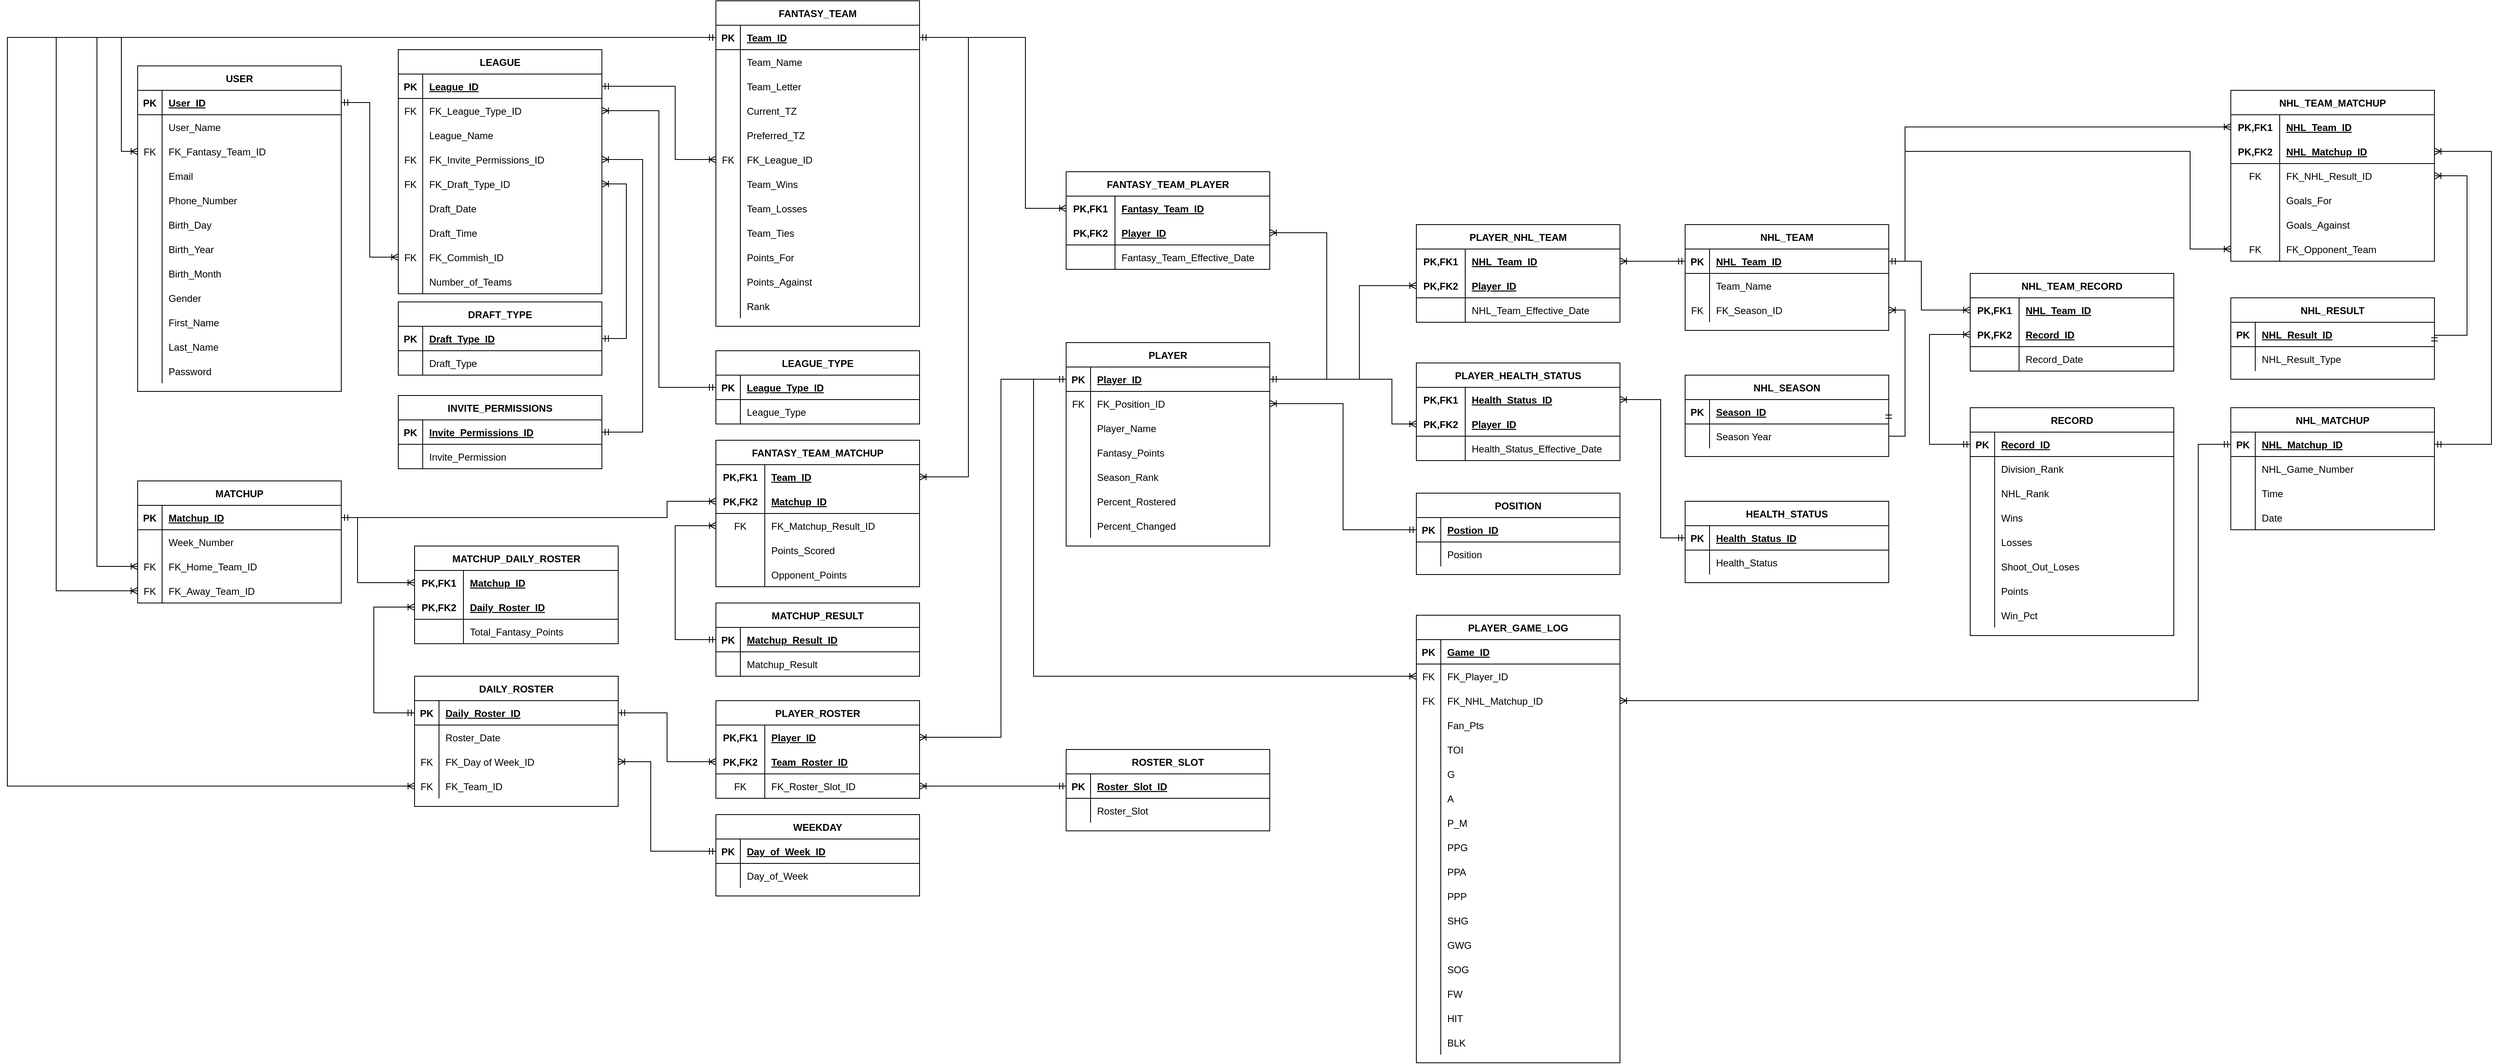 <mxfile version="14.5.1" type="device"><diagram id="R2lEEEUBdFMjLlhIrx00" name="First_Pass"><mxGraphModel dx="2196" dy="744" grid="1" gridSize="10" guides="1" tooltips="1" connect="1" arrows="1" fold="1" page="1" pageScale="1" pageWidth="850" pageHeight="1100" math="0" shadow="0" extFonts="Permanent Marker^https://fonts.googleapis.com/css?family=Permanent+Marker"><root><mxCell id="0"/><mxCell id="1" parent="0"/><mxCell id="C-vyLk0tnHw3VtMMgP7b-2" value="NHL_TEAM" style="shape=table;startSize=30;container=1;collapsible=1;childLayout=tableLayout;fixedRows=1;rowLines=0;fontStyle=1;align=center;resizeLast=1;" parent="1" vertex="1"><mxGeometry x="1970" y="345" width="250" height="130" as="geometry"/></mxCell><mxCell id="C-vyLk0tnHw3VtMMgP7b-3" value="" style="shape=partialRectangle;collapsible=0;dropTarget=0;pointerEvents=0;fillColor=none;points=[[0,0.5],[1,0.5]];portConstraint=eastwest;top=0;left=0;right=0;bottom=1;" parent="C-vyLk0tnHw3VtMMgP7b-2" vertex="1"><mxGeometry y="30" width="250" height="30" as="geometry"/></mxCell><mxCell id="C-vyLk0tnHw3VtMMgP7b-4" value="PK" style="shape=partialRectangle;overflow=hidden;connectable=0;fillColor=none;top=0;left=0;bottom=0;right=0;fontStyle=1;" parent="C-vyLk0tnHw3VtMMgP7b-3" vertex="1"><mxGeometry width="30" height="30" as="geometry"/></mxCell><mxCell id="C-vyLk0tnHw3VtMMgP7b-5" value="NHL_Team_ID" style="shape=partialRectangle;overflow=hidden;connectable=0;fillColor=none;top=0;left=0;bottom=0;right=0;align=left;spacingLeft=6;fontStyle=5;" parent="C-vyLk0tnHw3VtMMgP7b-3" vertex="1"><mxGeometry x="30" width="220" height="30" as="geometry"/></mxCell><mxCell id="jHaxL84PgsCka3N7iZul-72" value="" style="shape=partialRectangle;collapsible=0;dropTarget=0;pointerEvents=0;fillColor=none;points=[[0,0.5],[1,0.5]];portConstraint=eastwest;top=0;left=0;right=0;bottom=0;" parent="C-vyLk0tnHw3VtMMgP7b-2" vertex="1"><mxGeometry y="60" width="250" height="30" as="geometry"/></mxCell><mxCell id="jHaxL84PgsCka3N7iZul-73" value="" style="shape=partialRectangle;overflow=hidden;connectable=0;fillColor=none;top=0;left=0;bottom=0;right=0;" parent="jHaxL84PgsCka3N7iZul-72" vertex="1"><mxGeometry width="30" height="30" as="geometry"/></mxCell><mxCell id="jHaxL84PgsCka3N7iZul-74" value="Team_Name" style="shape=partialRectangle;overflow=hidden;connectable=0;fillColor=none;top=0;left=0;bottom=0;right=0;align=left;spacingLeft=6;" parent="jHaxL84PgsCka3N7iZul-72" vertex="1"><mxGeometry x="30" width="220" height="30" as="geometry"/></mxCell><mxCell id="VDlBNv7Dj4loafnEXmHl-18" value="" style="shape=partialRectangle;collapsible=0;dropTarget=0;pointerEvents=0;fillColor=none;points=[[0,0.5],[1,0.5]];portConstraint=eastwest;top=0;left=0;right=0;bottom=0;" parent="C-vyLk0tnHw3VtMMgP7b-2" vertex="1"><mxGeometry y="90" width="250" height="30" as="geometry"/></mxCell><mxCell id="VDlBNv7Dj4loafnEXmHl-19" value="FK" style="shape=partialRectangle;overflow=hidden;connectable=0;fillColor=none;top=0;left=0;bottom=0;right=0;" parent="VDlBNv7Dj4loafnEXmHl-18" vertex="1"><mxGeometry width="30" height="30" as="geometry"/></mxCell><mxCell id="VDlBNv7Dj4loafnEXmHl-20" value="FK_Season_ID" style="shape=partialRectangle;overflow=hidden;connectable=0;fillColor=none;top=0;left=0;bottom=0;right=0;align=left;spacingLeft=6;" parent="VDlBNv7Dj4loafnEXmHl-18" vertex="1"><mxGeometry x="30" width="220" height="30" as="geometry"/></mxCell><mxCell id="C-vyLk0tnHw3VtMMgP7b-23" value="USER" style="shape=table;startSize=30;container=1;collapsible=1;childLayout=tableLayout;fixedRows=1;rowLines=0;fontStyle=1;align=center;resizeLast=1;" parent="1" vertex="1"><mxGeometry x="70" y="150" width="250" height="400" as="geometry"/></mxCell><mxCell id="C-vyLk0tnHw3VtMMgP7b-24" value="" style="shape=partialRectangle;collapsible=0;dropTarget=0;pointerEvents=0;fillColor=none;points=[[0,0.5],[1,0.5]];portConstraint=eastwest;top=0;left=0;right=0;bottom=1;" parent="C-vyLk0tnHw3VtMMgP7b-23" vertex="1"><mxGeometry y="30" width="250" height="30" as="geometry"/></mxCell><mxCell id="C-vyLk0tnHw3VtMMgP7b-25" value="PK" style="shape=partialRectangle;overflow=hidden;connectable=0;fillColor=none;top=0;left=0;bottom=0;right=0;fontStyle=1;" parent="C-vyLk0tnHw3VtMMgP7b-24" vertex="1"><mxGeometry width="30" height="30" as="geometry"/></mxCell><mxCell id="C-vyLk0tnHw3VtMMgP7b-26" value="User_ID" style="shape=partialRectangle;overflow=hidden;connectable=0;fillColor=none;top=0;left=0;bottom=0;right=0;align=left;spacingLeft=6;fontStyle=5;" parent="C-vyLk0tnHw3VtMMgP7b-24" vertex="1"><mxGeometry x="30" width="220" height="30" as="geometry"/></mxCell><mxCell id="C-vyLk0tnHw3VtMMgP7b-27" value="" style="shape=partialRectangle;collapsible=0;dropTarget=0;pointerEvents=0;fillColor=none;points=[[0,0.5],[1,0.5]];portConstraint=eastwest;top=0;left=0;right=0;bottom=0;" parent="C-vyLk0tnHw3VtMMgP7b-23" vertex="1"><mxGeometry y="60" width="250" height="30" as="geometry"/></mxCell><mxCell id="C-vyLk0tnHw3VtMMgP7b-28" value="" style="shape=partialRectangle;overflow=hidden;connectable=0;fillColor=none;top=0;left=0;bottom=0;right=0;" parent="C-vyLk0tnHw3VtMMgP7b-27" vertex="1"><mxGeometry width="30" height="30" as="geometry"/></mxCell><mxCell id="C-vyLk0tnHw3VtMMgP7b-29" value="User_Name" style="shape=partialRectangle;overflow=hidden;connectable=0;fillColor=none;top=0;left=0;bottom=0;right=0;align=left;spacingLeft=6;" parent="C-vyLk0tnHw3VtMMgP7b-27" vertex="1"><mxGeometry x="30" width="220" height="30" as="geometry"/></mxCell><mxCell id="QYe8eA3qCChbjCokvU3a-33" value="" style="shape=partialRectangle;collapsible=0;dropTarget=0;pointerEvents=0;fillColor=none;points=[[0,0.5],[1,0.5]];portConstraint=eastwest;top=0;left=0;right=0;bottom=0;" parent="C-vyLk0tnHw3VtMMgP7b-23" vertex="1"><mxGeometry y="90" width="250" height="30" as="geometry"/></mxCell><mxCell id="QYe8eA3qCChbjCokvU3a-34" value="FK" style="shape=partialRectangle;overflow=hidden;connectable=0;fillColor=none;top=0;left=0;bottom=0;right=0;" parent="QYe8eA3qCChbjCokvU3a-33" vertex="1"><mxGeometry width="30" height="30" as="geometry"/></mxCell><mxCell id="QYe8eA3qCChbjCokvU3a-35" value="FK_Fantasy_Team_ID" style="shape=partialRectangle;overflow=hidden;connectable=0;fillColor=none;top=0;left=0;bottom=0;right=0;align=left;spacingLeft=6;" parent="QYe8eA3qCChbjCokvU3a-33" vertex="1"><mxGeometry x="30" width="220" height="30" as="geometry"/></mxCell><mxCell id="vmmL3PwQ4S0sbQI8zDAt-118" value="" style="shape=partialRectangle;collapsible=0;dropTarget=0;pointerEvents=0;fillColor=none;points=[[0,0.5],[1,0.5]];portConstraint=eastwest;top=0;left=0;right=0;bottom=0;" parent="C-vyLk0tnHw3VtMMgP7b-23" vertex="1"><mxGeometry y="120" width="250" height="30" as="geometry"/></mxCell><mxCell id="vmmL3PwQ4S0sbQI8zDAt-119" value="" style="shape=partialRectangle;overflow=hidden;connectable=0;fillColor=none;top=0;left=0;bottom=0;right=0;" parent="vmmL3PwQ4S0sbQI8zDAt-118" vertex="1"><mxGeometry width="30" height="30" as="geometry"/></mxCell><mxCell id="vmmL3PwQ4S0sbQI8zDAt-120" value="Email" style="shape=partialRectangle;overflow=hidden;connectable=0;fillColor=none;top=0;left=0;bottom=0;right=0;align=left;spacingLeft=6;" parent="vmmL3PwQ4S0sbQI8zDAt-118" vertex="1"><mxGeometry x="30" width="220" height="30" as="geometry"/></mxCell><mxCell id="BXO0uLfCqBcc3mMa4fAz-1" value="" style="shape=partialRectangle;collapsible=0;dropTarget=0;pointerEvents=0;fillColor=none;points=[[0,0.5],[1,0.5]];portConstraint=eastwest;top=0;left=0;right=0;bottom=0;" parent="C-vyLk0tnHw3VtMMgP7b-23" vertex="1"><mxGeometry y="150" width="250" height="30" as="geometry"/></mxCell><mxCell id="BXO0uLfCqBcc3mMa4fAz-2" value="" style="shape=partialRectangle;overflow=hidden;connectable=0;fillColor=none;top=0;left=0;bottom=0;right=0;" parent="BXO0uLfCqBcc3mMa4fAz-1" vertex="1"><mxGeometry width="30" height="30" as="geometry"/></mxCell><mxCell id="BXO0uLfCqBcc3mMa4fAz-3" value="Phone_Number" style="shape=partialRectangle;overflow=hidden;connectable=0;fillColor=none;top=0;left=0;bottom=0;right=0;align=left;spacingLeft=6;" parent="BXO0uLfCqBcc3mMa4fAz-1" vertex="1"><mxGeometry x="30" width="220" height="30" as="geometry"/></mxCell><mxCell id="BXO0uLfCqBcc3mMa4fAz-4" value="" style="shape=partialRectangle;collapsible=0;dropTarget=0;pointerEvents=0;fillColor=none;points=[[0,0.5],[1,0.5]];portConstraint=eastwest;top=0;left=0;right=0;bottom=0;" parent="C-vyLk0tnHw3VtMMgP7b-23" vertex="1"><mxGeometry y="180" width="250" height="30" as="geometry"/></mxCell><mxCell id="BXO0uLfCqBcc3mMa4fAz-5" value="" style="shape=partialRectangle;overflow=hidden;connectable=0;fillColor=none;top=0;left=0;bottom=0;right=0;" parent="BXO0uLfCqBcc3mMa4fAz-4" vertex="1"><mxGeometry width="30" height="30" as="geometry"/></mxCell><mxCell id="BXO0uLfCqBcc3mMa4fAz-6" value="Birth_Day" style="shape=partialRectangle;overflow=hidden;connectable=0;fillColor=none;top=0;left=0;bottom=0;right=0;align=left;spacingLeft=6;" parent="BXO0uLfCqBcc3mMa4fAz-4" vertex="1"><mxGeometry x="30" width="220" height="30" as="geometry"/></mxCell><mxCell id="BXO0uLfCqBcc3mMa4fAz-7" value="" style="shape=partialRectangle;collapsible=0;dropTarget=0;pointerEvents=0;fillColor=none;points=[[0,0.5],[1,0.5]];portConstraint=eastwest;top=0;left=0;right=0;bottom=0;" parent="C-vyLk0tnHw3VtMMgP7b-23" vertex="1"><mxGeometry y="210" width="250" height="30" as="geometry"/></mxCell><mxCell id="BXO0uLfCqBcc3mMa4fAz-8" value="" style="shape=partialRectangle;overflow=hidden;connectable=0;fillColor=none;top=0;left=0;bottom=0;right=0;" parent="BXO0uLfCqBcc3mMa4fAz-7" vertex="1"><mxGeometry width="30" height="30" as="geometry"/></mxCell><mxCell id="BXO0uLfCqBcc3mMa4fAz-9" value="Birth_Year" style="shape=partialRectangle;overflow=hidden;connectable=0;fillColor=none;top=0;left=0;bottom=0;right=0;align=left;spacingLeft=6;" parent="BXO0uLfCqBcc3mMa4fAz-7" vertex="1"><mxGeometry x="30" width="220" height="30" as="geometry"/></mxCell><mxCell id="BXO0uLfCqBcc3mMa4fAz-10" value="" style="shape=partialRectangle;collapsible=0;dropTarget=0;pointerEvents=0;fillColor=none;points=[[0,0.5],[1,0.5]];portConstraint=eastwest;top=0;left=0;right=0;bottom=0;" parent="C-vyLk0tnHw3VtMMgP7b-23" vertex="1"><mxGeometry y="240" width="250" height="30" as="geometry"/></mxCell><mxCell id="BXO0uLfCqBcc3mMa4fAz-11" value="" style="shape=partialRectangle;overflow=hidden;connectable=0;fillColor=none;top=0;left=0;bottom=0;right=0;" parent="BXO0uLfCqBcc3mMa4fAz-10" vertex="1"><mxGeometry width="30" height="30" as="geometry"/></mxCell><mxCell id="BXO0uLfCqBcc3mMa4fAz-12" value="Birth_Month" style="shape=partialRectangle;overflow=hidden;connectable=0;fillColor=none;top=0;left=0;bottom=0;right=0;align=left;spacingLeft=6;" parent="BXO0uLfCqBcc3mMa4fAz-10" vertex="1"><mxGeometry x="30" width="220" height="30" as="geometry"/></mxCell><mxCell id="BXO0uLfCqBcc3mMa4fAz-13" value="" style="shape=partialRectangle;collapsible=0;dropTarget=0;pointerEvents=0;fillColor=none;points=[[0,0.5],[1,0.5]];portConstraint=eastwest;top=0;left=0;right=0;bottom=0;" parent="C-vyLk0tnHw3VtMMgP7b-23" vertex="1"><mxGeometry y="270" width="250" height="30" as="geometry"/></mxCell><mxCell id="BXO0uLfCqBcc3mMa4fAz-14" value="" style="shape=partialRectangle;overflow=hidden;connectable=0;fillColor=none;top=0;left=0;bottom=0;right=0;" parent="BXO0uLfCqBcc3mMa4fAz-13" vertex="1"><mxGeometry width="30" height="30" as="geometry"/></mxCell><mxCell id="BXO0uLfCqBcc3mMa4fAz-15" value="Gender" style="shape=partialRectangle;overflow=hidden;connectable=0;fillColor=none;top=0;left=0;bottom=0;right=0;align=left;spacingLeft=6;" parent="BXO0uLfCqBcc3mMa4fAz-13" vertex="1"><mxGeometry x="30" width="220" height="30" as="geometry"/></mxCell><mxCell id="BXO0uLfCqBcc3mMa4fAz-16" value="" style="shape=partialRectangle;collapsible=0;dropTarget=0;pointerEvents=0;fillColor=none;points=[[0,0.5],[1,0.5]];portConstraint=eastwest;top=0;left=0;right=0;bottom=0;" parent="C-vyLk0tnHw3VtMMgP7b-23" vertex="1"><mxGeometry y="300" width="250" height="30" as="geometry"/></mxCell><mxCell id="BXO0uLfCqBcc3mMa4fAz-17" value="" style="shape=partialRectangle;overflow=hidden;connectable=0;fillColor=none;top=0;left=0;bottom=0;right=0;" parent="BXO0uLfCqBcc3mMa4fAz-16" vertex="1"><mxGeometry width="30" height="30" as="geometry"/></mxCell><mxCell id="BXO0uLfCqBcc3mMa4fAz-18" value="First_Name" style="shape=partialRectangle;overflow=hidden;connectable=0;fillColor=none;top=0;left=0;bottom=0;right=0;align=left;spacingLeft=6;" parent="BXO0uLfCqBcc3mMa4fAz-16" vertex="1"><mxGeometry x="30" width="220" height="30" as="geometry"/></mxCell><mxCell id="BXO0uLfCqBcc3mMa4fAz-19" value="" style="shape=partialRectangle;collapsible=0;dropTarget=0;pointerEvents=0;fillColor=none;points=[[0,0.5],[1,0.5]];portConstraint=eastwest;top=0;left=0;right=0;bottom=0;" parent="C-vyLk0tnHw3VtMMgP7b-23" vertex="1"><mxGeometry y="330" width="250" height="30" as="geometry"/></mxCell><mxCell id="BXO0uLfCqBcc3mMa4fAz-20" value="" style="shape=partialRectangle;overflow=hidden;connectable=0;fillColor=none;top=0;left=0;bottom=0;right=0;" parent="BXO0uLfCqBcc3mMa4fAz-19" vertex="1"><mxGeometry width="30" height="30" as="geometry"/></mxCell><mxCell id="BXO0uLfCqBcc3mMa4fAz-21" value="Last_Name" style="shape=partialRectangle;overflow=hidden;connectable=0;fillColor=none;top=0;left=0;bottom=0;right=0;align=left;spacingLeft=6;" parent="BXO0uLfCqBcc3mMa4fAz-19" vertex="1"><mxGeometry x="30" width="220" height="30" as="geometry"/></mxCell><mxCell id="BXO0uLfCqBcc3mMa4fAz-22" value="" style="shape=partialRectangle;collapsible=0;dropTarget=0;pointerEvents=0;fillColor=none;points=[[0,0.5],[1,0.5]];portConstraint=eastwest;top=0;left=0;right=0;bottom=0;" parent="C-vyLk0tnHw3VtMMgP7b-23" vertex="1"><mxGeometry y="360" width="250" height="30" as="geometry"/></mxCell><mxCell id="BXO0uLfCqBcc3mMa4fAz-23" value="" style="shape=partialRectangle;overflow=hidden;connectable=0;fillColor=none;top=0;left=0;bottom=0;right=0;" parent="BXO0uLfCqBcc3mMa4fAz-22" vertex="1"><mxGeometry width="30" height="30" as="geometry"/></mxCell><mxCell id="BXO0uLfCqBcc3mMa4fAz-24" value="Password" style="shape=partialRectangle;overflow=hidden;connectable=0;fillColor=none;top=0;left=0;bottom=0;right=0;align=left;spacingLeft=6;" parent="BXO0uLfCqBcc3mMa4fAz-22" vertex="1"><mxGeometry x="30" width="220" height="30" as="geometry"/></mxCell><mxCell id="BXO0uLfCqBcc3mMa4fAz-25" value="LEAGUE" style="shape=table;startSize=30;container=1;collapsible=1;childLayout=tableLayout;fixedRows=1;rowLines=0;fontStyle=1;align=center;resizeLast=1;" parent="1" vertex="1"><mxGeometry x="390" y="130" width="250" height="300" as="geometry"/></mxCell><mxCell id="BXO0uLfCqBcc3mMa4fAz-26" value="" style="shape=partialRectangle;collapsible=0;dropTarget=0;pointerEvents=0;fillColor=none;points=[[0,0.5],[1,0.5]];portConstraint=eastwest;top=0;left=0;right=0;bottom=1;" parent="BXO0uLfCqBcc3mMa4fAz-25" vertex="1"><mxGeometry y="30" width="250" height="30" as="geometry"/></mxCell><mxCell id="BXO0uLfCqBcc3mMa4fAz-27" value="PK" style="shape=partialRectangle;overflow=hidden;connectable=0;fillColor=none;top=0;left=0;bottom=0;right=0;fontStyle=1;" parent="BXO0uLfCqBcc3mMa4fAz-26" vertex="1"><mxGeometry width="30" height="30" as="geometry"/></mxCell><mxCell id="BXO0uLfCqBcc3mMa4fAz-28" value="League_ID" style="shape=partialRectangle;overflow=hidden;connectable=0;fillColor=none;top=0;left=0;bottom=0;right=0;align=left;spacingLeft=6;fontStyle=5;" parent="BXO0uLfCqBcc3mMa4fAz-26" vertex="1"><mxGeometry x="30" width="220" height="30" as="geometry"/></mxCell><mxCell id="BXO0uLfCqBcc3mMa4fAz-29" value="" style="shape=partialRectangle;collapsible=0;dropTarget=0;pointerEvents=0;fillColor=none;points=[[0,0.5],[1,0.5]];portConstraint=eastwest;top=0;left=0;right=0;bottom=0;" parent="BXO0uLfCqBcc3mMa4fAz-25" vertex="1"><mxGeometry y="60" width="250" height="30" as="geometry"/></mxCell><mxCell id="BXO0uLfCqBcc3mMa4fAz-30" value="FK" style="shape=partialRectangle;overflow=hidden;connectable=0;fillColor=none;top=0;left=0;bottom=0;right=0;" parent="BXO0uLfCqBcc3mMa4fAz-29" vertex="1"><mxGeometry width="30" height="30" as="geometry"/></mxCell><mxCell id="BXO0uLfCqBcc3mMa4fAz-31" value="FK_League_Type_ID" style="shape=partialRectangle;overflow=hidden;connectable=0;fillColor=none;top=0;left=0;bottom=0;right=0;align=left;spacingLeft=6;" parent="BXO0uLfCqBcc3mMa4fAz-29" vertex="1"><mxGeometry x="30" width="220" height="30" as="geometry"/></mxCell><mxCell id="jHaxL84PgsCka3N7iZul-82" value="" style="shape=partialRectangle;collapsible=0;dropTarget=0;pointerEvents=0;fillColor=none;points=[[0,0.5],[1,0.5]];portConstraint=eastwest;top=0;left=0;right=0;bottom=0;" parent="BXO0uLfCqBcc3mMa4fAz-25" vertex="1"><mxGeometry y="90" width="250" height="30" as="geometry"/></mxCell><mxCell id="jHaxL84PgsCka3N7iZul-83" value="" style="shape=partialRectangle;overflow=hidden;connectable=0;fillColor=none;top=0;left=0;bottom=0;right=0;" parent="jHaxL84PgsCka3N7iZul-82" vertex="1"><mxGeometry width="30" height="30" as="geometry"/></mxCell><mxCell id="jHaxL84PgsCka3N7iZul-84" value="League_Name" style="shape=partialRectangle;overflow=hidden;connectable=0;fillColor=none;top=0;left=0;bottom=0;right=0;align=left;spacingLeft=6;" parent="jHaxL84PgsCka3N7iZul-82" vertex="1"><mxGeometry x="30" width="220" height="30" as="geometry"/></mxCell><mxCell id="BXO0uLfCqBcc3mMa4fAz-32" value="" style="shape=partialRectangle;collapsible=0;dropTarget=0;pointerEvents=0;fillColor=none;points=[[0,0.5],[1,0.5]];portConstraint=eastwest;top=0;left=0;right=0;bottom=0;" parent="BXO0uLfCqBcc3mMa4fAz-25" vertex="1"><mxGeometry y="120" width="250" height="30" as="geometry"/></mxCell><mxCell id="BXO0uLfCqBcc3mMa4fAz-33" value="FK" style="shape=partialRectangle;overflow=hidden;connectable=0;fillColor=none;top=0;left=0;bottom=0;right=0;" parent="BXO0uLfCqBcc3mMa4fAz-32" vertex="1"><mxGeometry width="30" height="30" as="geometry"/></mxCell><mxCell id="BXO0uLfCqBcc3mMa4fAz-34" value="FK_Invite_Permissions_ID" style="shape=partialRectangle;overflow=hidden;connectable=0;fillColor=none;top=0;left=0;bottom=0;right=0;align=left;spacingLeft=6;" parent="BXO0uLfCqBcc3mMa4fAz-32" vertex="1"><mxGeometry x="30" width="220" height="30" as="geometry"/></mxCell><mxCell id="BXO0uLfCqBcc3mMa4fAz-35" value="" style="shape=partialRectangle;collapsible=0;dropTarget=0;pointerEvents=0;fillColor=none;points=[[0,0.5],[1,0.5]];portConstraint=eastwest;top=0;left=0;right=0;bottom=0;" parent="BXO0uLfCqBcc3mMa4fAz-25" vertex="1"><mxGeometry y="150" width="250" height="30" as="geometry"/></mxCell><mxCell id="BXO0uLfCqBcc3mMa4fAz-36" value="FK" style="shape=partialRectangle;overflow=hidden;connectable=0;fillColor=none;top=0;left=0;bottom=0;right=0;" parent="BXO0uLfCqBcc3mMa4fAz-35" vertex="1"><mxGeometry width="30" height="30" as="geometry"/></mxCell><mxCell id="BXO0uLfCqBcc3mMa4fAz-37" value="FK_Draft_Type_ID" style="shape=partialRectangle;overflow=hidden;connectable=0;fillColor=none;top=0;left=0;bottom=0;right=0;align=left;spacingLeft=6;" parent="BXO0uLfCqBcc3mMa4fAz-35" vertex="1"><mxGeometry x="30" width="220" height="30" as="geometry"/></mxCell><mxCell id="BXO0uLfCqBcc3mMa4fAz-38" value="" style="shape=partialRectangle;collapsible=0;dropTarget=0;pointerEvents=0;fillColor=none;points=[[0,0.5],[1,0.5]];portConstraint=eastwest;top=0;left=0;right=0;bottom=0;" parent="BXO0uLfCqBcc3mMa4fAz-25" vertex="1"><mxGeometry y="180" width="250" height="30" as="geometry"/></mxCell><mxCell id="BXO0uLfCqBcc3mMa4fAz-39" value="" style="shape=partialRectangle;overflow=hidden;connectable=0;fillColor=none;top=0;left=0;bottom=0;right=0;" parent="BXO0uLfCqBcc3mMa4fAz-38" vertex="1"><mxGeometry width="30" height="30" as="geometry"/></mxCell><mxCell id="BXO0uLfCqBcc3mMa4fAz-40" value="Draft_Date" style="shape=partialRectangle;overflow=hidden;connectable=0;fillColor=none;top=0;left=0;bottom=0;right=0;align=left;spacingLeft=6;" parent="BXO0uLfCqBcc3mMa4fAz-38" vertex="1"><mxGeometry x="30" width="220" height="30" as="geometry"/></mxCell><mxCell id="BXO0uLfCqBcc3mMa4fAz-41" value="" style="shape=partialRectangle;collapsible=0;dropTarget=0;pointerEvents=0;fillColor=none;points=[[0,0.5],[1,0.5]];portConstraint=eastwest;top=0;left=0;right=0;bottom=0;" parent="BXO0uLfCqBcc3mMa4fAz-25" vertex="1"><mxGeometry y="210" width="250" height="30" as="geometry"/></mxCell><mxCell id="BXO0uLfCqBcc3mMa4fAz-42" value="" style="shape=partialRectangle;overflow=hidden;connectable=0;fillColor=none;top=0;left=0;bottom=0;right=0;" parent="BXO0uLfCqBcc3mMa4fAz-41" vertex="1"><mxGeometry width="30" height="30" as="geometry"/></mxCell><mxCell id="BXO0uLfCqBcc3mMa4fAz-43" value="Draft_Time" style="shape=partialRectangle;overflow=hidden;connectable=0;fillColor=none;top=0;left=0;bottom=0;right=0;align=left;spacingLeft=6;" parent="BXO0uLfCqBcc3mMa4fAz-41" vertex="1"><mxGeometry x="30" width="220" height="30" as="geometry"/></mxCell><mxCell id="BXO0uLfCqBcc3mMa4fAz-90" value="" style="shape=partialRectangle;collapsible=0;dropTarget=0;pointerEvents=0;fillColor=none;points=[[0,0.5],[1,0.5]];portConstraint=eastwest;top=0;left=0;right=0;bottom=0;" parent="BXO0uLfCqBcc3mMa4fAz-25" vertex="1"><mxGeometry y="240" width="250" height="30" as="geometry"/></mxCell><mxCell id="BXO0uLfCqBcc3mMa4fAz-91" value="FK" style="shape=partialRectangle;overflow=hidden;connectable=0;fillColor=none;top=0;left=0;bottom=0;right=0;" parent="BXO0uLfCqBcc3mMa4fAz-90" vertex="1"><mxGeometry width="30" height="30" as="geometry"/></mxCell><mxCell id="BXO0uLfCqBcc3mMa4fAz-92" value="FK_Commish_ID" style="shape=partialRectangle;overflow=hidden;connectable=0;fillColor=none;top=0;left=0;bottom=0;right=0;align=left;spacingLeft=6;" parent="BXO0uLfCqBcc3mMa4fAz-90" vertex="1"><mxGeometry x="30" width="220" height="30" as="geometry"/></mxCell><mxCell id="4_3tlJckoz3ymW2ZexFf-1" value="" style="shape=partialRectangle;collapsible=0;dropTarget=0;pointerEvents=0;fillColor=none;points=[[0,0.5],[1,0.5]];portConstraint=eastwest;top=0;left=0;right=0;bottom=0;" parent="BXO0uLfCqBcc3mMa4fAz-25" vertex="1"><mxGeometry y="270" width="250" height="30" as="geometry"/></mxCell><mxCell id="4_3tlJckoz3ymW2ZexFf-2" value="" style="shape=partialRectangle;overflow=hidden;connectable=0;fillColor=none;top=0;left=0;bottom=0;right=0;" parent="4_3tlJckoz3ymW2ZexFf-1" vertex="1"><mxGeometry width="30" height="30" as="geometry"/></mxCell><mxCell id="4_3tlJckoz3ymW2ZexFf-3" value="Number_of_Teams" style="shape=partialRectangle;overflow=hidden;connectable=0;fillColor=none;top=0;left=0;bottom=0;right=0;align=left;spacingLeft=6;" parent="4_3tlJckoz3ymW2ZexFf-1" vertex="1"><mxGeometry x="30" width="220" height="30" as="geometry"/></mxCell><mxCell id="BXO0uLfCqBcc3mMa4fAz-56" value="FANTASY_TEAM" style="shape=table;startSize=30;container=1;collapsible=1;childLayout=tableLayout;fixedRows=1;rowLines=0;fontStyle=1;align=center;resizeLast=1;" parent="1" vertex="1"><mxGeometry x="780" y="70" width="250" height="400" as="geometry"/></mxCell><mxCell id="BXO0uLfCqBcc3mMa4fAz-57" value="" style="shape=partialRectangle;collapsible=0;dropTarget=0;pointerEvents=0;fillColor=none;points=[[0,0.5],[1,0.5]];portConstraint=eastwest;top=0;left=0;right=0;bottom=1;" parent="BXO0uLfCqBcc3mMa4fAz-56" vertex="1"><mxGeometry y="30" width="250" height="30" as="geometry"/></mxCell><mxCell id="BXO0uLfCqBcc3mMa4fAz-58" value="PK" style="shape=partialRectangle;overflow=hidden;connectable=0;fillColor=none;top=0;left=0;bottom=0;right=0;fontStyle=1;" parent="BXO0uLfCqBcc3mMa4fAz-57" vertex="1"><mxGeometry width="30" height="30" as="geometry"/></mxCell><mxCell id="BXO0uLfCqBcc3mMa4fAz-59" value="Team_ID" style="shape=partialRectangle;overflow=hidden;connectable=0;fillColor=none;top=0;left=0;bottom=0;right=0;align=left;spacingLeft=6;fontStyle=5;" parent="BXO0uLfCqBcc3mMa4fAz-57" vertex="1"><mxGeometry x="30" width="220" height="30" as="geometry"/></mxCell><mxCell id="BXO0uLfCqBcc3mMa4fAz-60" value="" style="shape=partialRectangle;collapsible=0;dropTarget=0;pointerEvents=0;fillColor=none;points=[[0,0.5],[1,0.5]];portConstraint=eastwest;top=0;left=0;right=0;bottom=0;" parent="BXO0uLfCqBcc3mMa4fAz-56" vertex="1"><mxGeometry y="60" width="250" height="30" as="geometry"/></mxCell><mxCell id="BXO0uLfCqBcc3mMa4fAz-61" value="" style="shape=partialRectangle;overflow=hidden;connectable=0;fillColor=none;top=0;left=0;bottom=0;right=0;" parent="BXO0uLfCqBcc3mMa4fAz-60" vertex="1"><mxGeometry width="30" height="30" as="geometry"/></mxCell><mxCell id="BXO0uLfCqBcc3mMa4fAz-62" value="Team_Name" style="shape=partialRectangle;overflow=hidden;connectable=0;fillColor=none;top=0;left=0;bottom=0;right=0;align=left;spacingLeft=6;" parent="BXO0uLfCqBcc3mMa4fAz-60" vertex="1"><mxGeometry x="30" width="220" height="30" as="geometry"/></mxCell><mxCell id="BXO0uLfCqBcc3mMa4fAz-63" value="" style="shape=partialRectangle;collapsible=0;dropTarget=0;pointerEvents=0;fillColor=none;points=[[0,0.5],[1,0.5]];portConstraint=eastwest;top=0;left=0;right=0;bottom=0;" parent="BXO0uLfCqBcc3mMa4fAz-56" vertex="1"><mxGeometry y="90" width="250" height="30" as="geometry"/></mxCell><mxCell id="BXO0uLfCqBcc3mMa4fAz-64" value="" style="shape=partialRectangle;overflow=hidden;connectable=0;fillColor=none;top=0;left=0;bottom=0;right=0;" parent="BXO0uLfCqBcc3mMa4fAz-63" vertex="1"><mxGeometry width="30" height="30" as="geometry"/></mxCell><mxCell id="BXO0uLfCqBcc3mMa4fAz-65" value="Team_Letter" style="shape=partialRectangle;overflow=hidden;connectable=0;fillColor=none;top=0;left=0;bottom=0;right=0;align=left;spacingLeft=6;" parent="BXO0uLfCqBcc3mMa4fAz-63" vertex="1"><mxGeometry x="30" width="220" height="30" as="geometry"/></mxCell><mxCell id="BXO0uLfCqBcc3mMa4fAz-66" value="" style="shape=partialRectangle;collapsible=0;dropTarget=0;pointerEvents=0;fillColor=none;points=[[0,0.5],[1,0.5]];portConstraint=eastwest;top=0;left=0;right=0;bottom=0;" parent="BXO0uLfCqBcc3mMa4fAz-56" vertex="1"><mxGeometry y="120" width="250" height="30" as="geometry"/></mxCell><mxCell id="BXO0uLfCqBcc3mMa4fAz-67" value="" style="shape=partialRectangle;overflow=hidden;connectable=0;fillColor=none;top=0;left=0;bottom=0;right=0;" parent="BXO0uLfCqBcc3mMa4fAz-66" vertex="1"><mxGeometry width="30" height="30" as="geometry"/></mxCell><mxCell id="BXO0uLfCqBcc3mMa4fAz-68" value="Current_TZ" style="shape=partialRectangle;overflow=hidden;connectable=0;fillColor=none;top=0;left=0;bottom=0;right=0;align=left;spacingLeft=6;" parent="BXO0uLfCqBcc3mMa4fAz-66" vertex="1"><mxGeometry x="30" width="220" height="30" as="geometry"/></mxCell><mxCell id="BXO0uLfCqBcc3mMa4fAz-69" value="" style="shape=partialRectangle;collapsible=0;dropTarget=0;pointerEvents=0;fillColor=none;points=[[0,0.5],[1,0.5]];portConstraint=eastwest;top=0;left=0;right=0;bottom=0;" parent="BXO0uLfCqBcc3mMa4fAz-56" vertex="1"><mxGeometry y="150" width="250" height="30" as="geometry"/></mxCell><mxCell id="BXO0uLfCqBcc3mMa4fAz-70" value="" style="shape=partialRectangle;overflow=hidden;connectable=0;fillColor=none;top=0;left=0;bottom=0;right=0;" parent="BXO0uLfCqBcc3mMa4fAz-69" vertex="1"><mxGeometry width="30" height="30" as="geometry"/></mxCell><mxCell id="BXO0uLfCqBcc3mMa4fAz-71" value="Preferred_TZ" style="shape=partialRectangle;overflow=hidden;connectable=0;fillColor=none;top=0;left=0;bottom=0;right=0;align=left;spacingLeft=6;" parent="BXO0uLfCqBcc3mMa4fAz-69" vertex="1"><mxGeometry x="30" width="220" height="30" as="geometry"/></mxCell><mxCell id="BXO0uLfCqBcc3mMa4fAz-87" value="" style="shape=partialRectangle;collapsible=0;dropTarget=0;pointerEvents=0;fillColor=none;points=[[0,0.5],[1,0.5]];portConstraint=eastwest;top=0;left=0;right=0;bottom=0;" parent="BXO0uLfCqBcc3mMa4fAz-56" vertex="1"><mxGeometry y="180" width="250" height="30" as="geometry"/></mxCell><mxCell id="BXO0uLfCqBcc3mMa4fAz-88" value="FK" style="shape=partialRectangle;overflow=hidden;connectable=0;fillColor=none;top=0;left=0;bottom=0;right=0;" parent="BXO0uLfCqBcc3mMa4fAz-87" vertex="1"><mxGeometry width="30" height="30" as="geometry"/></mxCell><mxCell id="BXO0uLfCqBcc3mMa4fAz-89" value="FK_League_ID" style="shape=partialRectangle;overflow=hidden;connectable=0;fillColor=none;top=0;left=0;bottom=0;right=0;align=left;spacingLeft=6;" parent="BXO0uLfCqBcc3mMa4fAz-87" vertex="1"><mxGeometry x="30" width="220" height="30" as="geometry"/></mxCell><mxCell id="BXO0uLfCqBcc3mMa4fAz-253" value="" style="shape=partialRectangle;collapsible=0;dropTarget=0;pointerEvents=0;fillColor=none;points=[[0,0.5],[1,0.5]];portConstraint=eastwest;top=0;left=0;right=0;bottom=0;" parent="BXO0uLfCqBcc3mMa4fAz-56" vertex="1"><mxGeometry y="210" width="250" height="30" as="geometry"/></mxCell><mxCell id="BXO0uLfCqBcc3mMa4fAz-254" value="" style="shape=partialRectangle;overflow=hidden;connectable=0;fillColor=none;top=0;left=0;bottom=0;right=0;" parent="BXO0uLfCqBcc3mMa4fAz-253" vertex="1"><mxGeometry width="30" height="30" as="geometry"/></mxCell><mxCell id="BXO0uLfCqBcc3mMa4fAz-255" value="Team_Wins" style="shape=partialRectangle;overflow=hidden;connectable=0;fillColor=none;top=0;left=0;bottom=0;right=0;align=left;spacingLeft=6;" parent="BXO0uLfCqBcc3mMa4fAz-253" vertex="1"><mxGeometry x="30" width="220" height="30" as="geometry"/></mxCell><mxCell id="BXO0uLfCqBcc3mMa4fAz-272" value="" style="shape=partialRectangle;collapsible=0;dropTarget=0;pointerEvents=0;fillColor=none;points=[[0,0.5],[1,0.5]];portConstraint=eastwest;top=0;left=0;right=0;bottom=0;" parent="BXO0uLfCqBcc3mMa4fAz-56" vertex="1"><mxGeometry y="240" width="250" height="30" as="geometry"/></mxCell><mxCell id="BXO0uLfCqBcc3mMa4fAz-273" value="" style="shape=partialRectangle;overflow=hidden;connectable=0;fillColor=none;top=0;left=0;bottom=0;right=0;" parent="BXO0uLfCqBcc3mMa4fAz-272" vertex="1"><mxGeometry width="30" height="30" as="geometry"/></mxCell><mxCell id="BXO0uLfCqBcc3mMa4fAz-274" value="Team_Losses" style="shape=partialRectangle;overflow=hidden;connectable=0;fillColor=none;top=0;left=0;bottom=0;right=0;align=left;spacingLeft=6;" parent="BXO0uLfCqBcc3mMa4fAz-272" vertex="1"><mxGeometry x="30" width="220" height="30" as="geometry"/></mxCell><mxCell id="BXO0uLfCqBcc3mMa4fAz-275" value="" style="shape=partialRectangle;collapsible=0;dropTarget=0;pointerEvents=0;fillColor=none;points=[[0,0.5],[1,0.5]];portConstraint=eastwest;top=0;left=0;right=0;bottom=0;" parent="BXO0uLfCqBcc3mMa4fAz-56" vertex="1"><mxGeometry y="270" width="250" height="30" as="geometry"/></mxCell><mxCell id="BXO0uLfCqBcc3mMa4fAz-276" value="" style="shape=partialRectangle;overflow=hidden;connectable=0;fillColor=none;top=0;left=0;bottom=0;right=0;" parent="BXO0uLfCqBcc3mMa4fAz-275" vertex="1"><mxGeometry width="30" height="30" as="geometry"/></mxCell><mxCell id="BXO0uLfCqBcc3mMa4fAz-277" value="Team_Ties" style="shape=partialRectangle;overflow=hidden;connectable=0;fillColor=none;top=0;left=0;bottom=0;right=0;align=left;spacingLeft=6;" parent="BXO0uLfCqBcc3mMa4fAz-275" vertex="1"><mxGeometry x="30" width="220" height="30" as="geometry"/></mxCell><mxCell id="BXO0uLfCqBcc3mMa4fAz-278" value="" style="shape=partialRectangle;collapsible=0;dropTarget=0;pointerEvents=0;fillColor=none;points=[[0,0.5],[1,0.5]];portConstraint=eastwest;top=0;left=0;right=0;bottom=0;" parent="BXO0uLfCqBcc3mMa4fAz-56" vertex="1"><mxGeometry y="300" width="250" height="30" as="geometry"/></mxCell><mxCell id="BXO0uLfCqBcc3mMa4fAz-279" value="" style="shape=partialRectangle;overflow=hidden;connectable=0;fillColor=none;top=0;left=0;bottom=0;right=0;" parent="BXO0uLfCqBcc3mMa4fAz-278" vertex="1"><mxGeometry width="30" height="30" as="geometry"/></mxCell><mxCell id="BXO0uLfCqBcc3mMa4fAz-280" value="Points_For" style="shape=partialRectangle;overflow=hidden;connectable=0;fillColor=none;top=0;left=0;bottom=0;right=0;align=left;spacingLeft=6;" parent="BXO0uLfCqBcc3mMa4fAz-278" vertex="1"><mxGeometry x="30" width="220" height="30" as="geometry"/></mxCell><mxCell id="BXO0uLfCqBcc3mMa4fAz-281" value="" style="shape=partialRectangle;collapsible=0;dropTarget=0;pointerEvents=0;fillColor=none;points=[[0,0.5],[1,0.5]];portConstraint=eastwest;top=0;left=0;right=0;bottom=0;" parent="BXO0uLfCqBcc3mMa4fAz-56" vertex="1"><mxGeometry y="330" width="250" height="30" as="geometry"/></mxCell><mxCell id="BXO0uLfCqBcc3mMa4fAz-282" value="" style="shape=partialRectangle;overflow=hidden;connectable=0;fillColor=none;top=0;left=0;bottom=0;right=0;" parent="BXO0uLfCqBcc3mMa4fAz-281" vertex="1"><mxGeometry width="30" height="30" as="geometry"/></mxCell><mxCell id="BXO0uLfCqBcc3mMa4fAz-283" value="Points_Against" style="shape=partialRectangle;overflow=hidden;connectable=0;fillColor=none;top=0;left=0;bottom=0;right=0;align=left;spacingLeft=6;" parent="BXO0uLfCqBcc3mMa4fAz-281" vertex="1"><mxGeometry x="30" width="220" height="30" as="geometry"/></mxCell><mxCell id="BXO0uLfCqBcc3mMa4fAz-284" value="" style="shape=partialRectangle;collapsible=0;dropTarget=0;pointerEvents=0;fillColor=none;points=[[0,0.5],[1,0.5]];portConstraint=eastwest;top=0;left=0;right=0;bottom=0;" parent="BXO0uLfCqBcc3mMa4fAz-56" vertex="1"><mxGeometry y="360" width="250" height="30" as="geometry"/></mxCell><mxCell id="BXO0uLfCqBcc3mMa4fAz-285" value="" style="shape=partialRectangle;overflow=hidden;connectable=0;fillColor=none;top=0;left=0;bottom=0;right=0;" parent="BXO0uLfCqBcc3mMa4fAz-284" vertex="1"><mxGeometry width="30" height="30" as="geometry"/></mxCell><mxCell id="BXO0uLfCqBcc3mMa4fAz-286" value="Rank" style="shape=partialRectangle;overflow=hidden;connectable=0;fillColor=none;top=0;left=0;bottom=0;right=0;align=left;spacingLeft=6;" parent="BXO0uLfCqBcc3mMa4fAz-284" vertex="1"><mxGeometry x="30" width="220" height="30" as="geometry"/></mxCell><mxCell id="BXO0uLfCqBcc3mMa4fAz-105" value="PLAYER" style="shape=table;startSize=30;container=1;collapsible=1;childLayout=tableLayout;fixedRows=1;rowLines=0;fontStyle=1;align=center;resizeLast=1;" parent="1" vertex="1"><mxGeometry x="1210" y="490" width="250" height="250" as="geometry"/></mxCell><mxCell id="BXO0uLfCqBcc3mMa4fAz-106" value="" style="shape=partialRectangle;collapsible=0;dropTarget=0;pointerEvents=0;fillColor=none;points=[[0,0.5],[1,0.5]];portConstraint=eastwest;top=0;left=0;right=0;bottom=1;" parent="BXO0uLfCqBcc3mMa4fAz-105" vertex="1"><mxGeometry y="30" width="250" height="30" as="geometry"/></mxCell><mxCell id="BXO0uLfCqBcc3mMa4fAz-107" value="PK" style="shape=partialRectangle;overflow=hidden;connectable=0;fillColor=none;top=0;left=0;bottom=0;right=0;fontStyle=1;" parent="BXO0uLfCqBcc3mMa4fAz-106" vertex="1"><mxGeometry width="30" height="30" as="geometry"/></mxCell><mxCell id="BXO0uLfCqBcc3mMa4fAz-108" value="Player_ID" style="shape=partialRectangle;overflow=hidden;connectable=0;fillColor=none;top=0;left=0;bottom=0;right=0;align=left;spacingLeft=6;fontStyle=5;" parent="BXO0uLfCqBcc3mMa4fAz-106" vertex="1"><mxGeometry x="30" width="220" height="30" as="geometry"/></mxCell><mxCell id="vmmL3PwQ4S0sbQI8zDAt-114" value="" style="shape=partialRectangle;collapsible=0;dropTarget=0;pointerEvents=0;fillColor=none;points=[[0,0.5],[1,0.5]];portConstraint=eastwest;top=0;left=0;right=0;bottom=0;" parent="BXO0uLfCqBcc3mMa4fAz-105" vertex="1"><mxGeometry y="60" width="250" height="30" as="geometry"/></mxCell><mxCell id="vmmL3PwQ4S0sbQI8zDAt-115" value="FK" style="shape=partialRectangle;overflow=hidden;connectable=0;fillColor=none;top=0;left=0;bottom=0;right=0;" parent="vmmL3PwQ4S0sbQI8zDAt-114" vertex="1"><mxGeometry width="30" height="30" as="geometry"/></mxCell><mxCell id="vmmL3PwQ4S0sbQI8zDAt-116" value="FK_Position_ID" style="shape=partialRectangle;overflow=hidden;connectable=0;fillColor=none;top=0;left=0;bottom=0;right=0;align=left;spacingLeft=6;" parent="vmmL3PwQ4S0sbQI8zDAt-114" vertex="1"><mxGeometry x="30" width="220" height="30" as="geometry"/></mxCell><mxCell id="BXO0uLfCqBcc3mMa4fAz-112" value="" style="shape=partialRectangle;collapsible=0;dropTarget=0;pointerEvents=0;fillColor=none;points=[[0,0.5],[1,0.5]];portConstraint=eastwest;top=0;left=0;right=0;bottom=0;" parent="BXO0uLfCqBcc3mMa4fAz-105" vertex="1"><mxGeometry y="90" width="250" height="30" as="geometry"/></mxCell><mxCell id="BXO0uLfCqBcc3mMa4fAz-113" value="" style="shape=partialRectangle;overflow=hidden;connectable=0;fillColor=none;top=0;left=0;bottom=0;right=0;" parent="BXO0uLfCqBcc3mMa4fAz-112" vertex="1"><mxGeometry width="30" height="30" as="geometry"/></mxCell><mxCell id="BXO0uLfCqBcc3mMa4fAz-114" value="Player_Name" style="shape=partialRectangle;overflow=hidden;connectable=0;fillColor=none;top=0;left=0;bottom=0;right=0;align=left;spacingLeft=6;" parent="BXO0uLfCqBcc3mMa4fAz-112" vertex="1"><mxGeometry x="30" width="220" height="30" as="geometry"/></mxCell><mxCell id="BXO0uLfCqBcc3mMa4fAz-296" value="" style="shape=partialRectangle;collapsible=0;dropTarget=0;pointerEvents=0;fillColor=none;points=[[0,0.5],[1,0.5]];portConstraint=eastwest;top=0;left=0;right=0;bottom=0;" parent="BXO0uLfCqBcc3mMa4fAz-105" vertex="1"><mxGeometry y="120" width="250" height="30" as="geometry"/></mxCell><mxCell id="BXO0uLfCqBcc3mMa4fAz-297" value="" style="shape=partialRectangle;overflow=hidden;connectable=0;fillColor=none;top=0;left=0;bottom=0;right=0;" parent="BXO0uLfCqBcc3mMa4fAz-296" vertex="1"><mxGeometry width="30" height="30" as="geometry"/></mxCell><mxCell id="BXO0uLfCqBcc3mMa4fAz-298" value="Fantasy_Points" style="shape=partialRectangle;overflow=hidden;connectable=0;fillColor=none;top=0;left=0;bottom=0;right=0;align=left;spacingLeft=6;" parent="BXO0uLfCqBcc3mMa4fAz-296" vertex="1"><mxGeometry x="30" width="220" height="30" as="geometry"/></mxCell><mxCell id="BXO0uLfCqBcc3mMa4fAz-299" value="" style="shape=partialRectangle;collapsible=0;dropTarget=0;pointerEvents=0;fillColor=none;points=[[0,0.5],[1,0.5]];portConstraint=eastwest;top=0;left=0;right=0;bottom=0;" parent="BXO0uLfCqBcc3mMa4fAz-105" vertex="1"><mxGeometry y="150" width="250" height="30" as="geometry"/></mxCell><mxCell id="BXO0uLfCqBcc3mMa4fAz-300" value="" style="shape=partialRectangle;overflow=hidden;connectable=0;fillColor=none;top=0;left=0;bottom=0;right=0;" parent="BXO0uLfCqBcc3mMa4fAz-299" vertex="1"><mxGeometry width="30" height="30" as="geometry"/></mxCell><mxCell id="BXO0uLfCqBcc3mMa4fAz-301" value="Season_Rank" style="shape=partialRectangle;overflow=hidden;connectable=0;fillColor=none;top=0;left=0;bottom=0;right=0;align=left;spacingLeft=6;" parent="BXO0uLfCqBcc3mMa4fAz-299" vertex="1"><mxGeometry x="30" width="220" height="30" as="geometry"/></mxCell><mxCell id="BXO0uLfCqBcc3mMa4fAz-302" value="" style="shape=partialRectangle;collapsible=0;dropTarget=0;pointerEvents=0;fillColor=none;points=[[0,0.5],[1,0.5]];portConstraint=eastwest;top=0;left=0;right=0;bottom=0;" parent="BXO0uLfCqBcc3mMa4fAz-105" vertex="1"><mxGeometry y="180" width="250" height="30" as="geometry"/></mxCell><mxCell id="BXO0uLfCqBcc3mMa4fAz-303" value="" style="shape=partialRectangle;overflow=hidden;connectable=0;fillColor=none;top=0;left=0;bottom=0;right=0;" parent="BXO0uLfCqBcc3mMa4fAz-302" vertex="1"><mxGeometry width="30" height="30" as="geometry"/></mxCell><mxCell id="BXO0uLfCqBcc3mMa4fAz-304" value="Percent_Rostered" style="shape=partialRectangle;overflow=hidden;connectable=0;fillColor=none;top=0;left=0;bottom=0;right=0;align=left;spacingLeft=6;" parent="BXO0uLfCqBcc3mMa4fAz-302" vertex="1"><mxGeometry x="30" width="220" height="30" as="geometry"/></mxCell><mxCell id="BXO0uLfCqBcc3mMa4fAz-305" value="" style="shape=partialRectangle;collapsible=0;dropTarget=0;pointerEvents=0;fillColor=none;points=[[0,0.5],[1,0.5]];portConstraint=eastwest;top=0;left=0;right=0;bottom=0;" parent="BXO0uLfCqBcc3mMa4fAz-105" vertex="1"><mxGeometry y="210" width="250" height="30" as="geometry"/></mxCell><mxCell id="BXO0uLfCqBcc3mMa4fAz-306" value="" style="shape=partialRectangle;overflow=hidden;connectable=0;fillColor=none;top=0;left=0;bottom=0;right=0;" parent="BXO0uLfCqBcc3mMa4fAz-305" vertex="1"><mxGeometry width="30" height="30" as="geometry"/></mxCell><mxCell id="BXO0uLfCqBcc3mMa4fAz-307" value="Percent_Changed" style="shape=partialRectangle;overflow=hidden;connectable=0;fillColor=none;top=0;left=0;bottom=0;right=0;align=left;spacingLeft=6;" parent="BXO0uLfCqBcc3mMa4fAz-305" vertex="1"><mxGeometry x="30" width="220" height="30" as="geometry"/></mxCell><mxCell id="BXO0uLfCqBcc3mMa4fAz-167" value="POSITION" style="shape=table;startSize=30;container=1;collapsible=1;childLayout=tableLayout;fixedRows=1;rowLines=0;fontStyle=1;align=center;resizeLast=1;" parent="1" vertex="1"><mxGeometry x="1640" y="675" width="250" height="100" as="geometry"/></mxCell><mxCell id="BXO0uLfCqBcc3mMa4fAz-168" value="" style="shape=partialRectangle;collapsible=0;dropTarget=0;pointerEvents=0;fillColor=none;points=[[0,0.5],[1,0.5]];portConstraint=eastwest;top=0;left=0;right=0;bottom=1;" parent="BXO0uLfCqBcc3mMa4fAz-167" vertex="1"><mxGeometry y="30" width="250" height="30" as="geometry"/></mxCell><mxCell id="BXO0uLfCqBcc3mMa4fAz-169" value="PK" style="shape=partialRectangle;overflow=hidden;connectable=0;fillColor=none;top=0;left=0;bottom=0;right=0;fontStyle=1;" parent="BXO0uLfCqBcc3mMa4fAz-168" vertex="1"><mxGeometry width="30" height="30" as="geometry"/></mxCell><mxCell id="BXO0uLfCqBcc3mMa4fAz-170" value="Postion_ID" style="shape=partialRectangle;overflow=hidden;connectable=0;fillColor=none;top=0;left=0;bottom=0;right=0;align=left;spacingLeft=6;fontStyle=5;" parent="BXO0uLfCqBcc3mMa4fAz-168" vertex="1"><mxGeometry x="30" width="220" height="30" as="geometry"/></mxCell><mxCell id="BXO0uLfCqBcc3mMa4fAz-171" value="" style="shape=partialRectangle;collapsible=0;dropTarget=0;pointerEvents=0;fillColor=none;points=[[0,0.5],[1,0.5]];portConstraint=eastwest;top=0;left=0;right=0;bottom=0;" parent="BXO0uLfCqBcc3mMa4fAz-167" vertex="1"><mxGeometry y="60" width="250" height="30" as="geometry"/></mxCell><mxCell id="BXO0uLfCqBcc3mMa4fAz-172" value="" style="shape=partialRectangle;overflow=hidden;connectable=0;fillColor=none;top=0;left=0;bottom=0;right=0;" parent="BXO0uLfCqBcc3mMa4fAz-171" vertex="1"><mxGeometry width="30" height="30" as="geometry"/></mxCell><mxCell id="BXO0uLfCqBcc3mMa4fAz-173" value="Position" style="shape=partialRectangle;overflow=hidden;connectable=0;fillColor=none;top=0;left=0;bottom=0;right=0;align=left;spacingLeft=6;" parent="BXO0uLfCqBcc3mMa4fAz-171" vertex="1"><mxGeometry x="30" width="220" height="30" as="geometry"/></mxCell><mxCell id="BXO0uLfCqBcc3mMa4fAz-187" value="PLAYER_GAME_LOG" style="shape=table;startSize=30;container=1;collapsible=1;childLayout=tableLayout;fixedRows=1;rowLines=0;fontStyle=1;align=center;resizeLast=1;" parent="1" vertex="1"><mxGeometry x="1640" y="825" width="250" height="550" as="geometry"/></mxCell><mxCell id="BXO0uLfCqBcc3mMa4fAz-188" value="" style="shape=partialRectangle;collapsible=0;dropTarget=0;pointerEvents=0;fillColor=none;points=[[0,0.5],[1,0.5]];portConstraint=eastwest;top=0;left=0;right=0;bottom=1;" parent="BXO0uLfCqBcc3mMa4fAz-187" vertex="1"><mxGeometry y="30" width="250" height="30" as="geometry"/></mxCell><mxCell id="BXO0uLfCqBcc3mMa4fAz-189" value="PK" style="shape=partialRectangle;overflow=hidden;connectable=0;fillColor=none;top=0;left=0;bottom=0;right=0;fontStyle=1;" parent="BXO0uLfCqBcc3mMa4fAz-188" vertex="1"><mxGeometry width="30" height="30" as="geometry"/></mxCell><mxCell id="BXO0uLfCqBcc3mMa4fAz-190" value="Game_ID" style="shape=partialRectangle;overflow=hidden;connectable=0;fillColor=none;top=0;left=0;bottom=0;right=0;align=left;spacingLeft=6;fontStyle=5;" parent="BXO0uLfCqBcc3mMa4fAz-188" vertex="1"><mxGeometry x="30" width="220" height="30" as="geometry"/></mxCell><mxCell id="vmmL3PwQ4S0sbQI8zDAt-50" value="" style="shape=partialRectangle;collapsible=0;dropTarget=0;pointerEvents=0;fillColor=none;points=[[0,0.5],[1,0.5]];portConstraint=eastwest;top=0;left=0;right=0;bottom=0;" parent="BXO0uLfCqBcc3mMa4fAz-187" vertex="1"><mxGeometry y="60" width="250" height="30" as="geometry"/></mxCell><mxCell id="vmmL3PwQ4S0sbQI8zDAt-51" value="FK" style="shape=partialRectangle;overflow=hidden;connectable=0;fillColor=none;top=0;left=0;bottom=0;right=0;" parent="vmmL3PwQ4S0sbQI8zDAt-50" vertex="1"><mxGeometry width="30" height="30" as="geometry"/></mxCell><mxCell id="vmmL3PwQ4S0sbQI8zDAt-52" value="FK_Player_ID" style="shape=partialRectangle;overflow=hidden;connectable=0;fillColor=none;top=0;left=0;bottom=0;right=0;align=left;spacingLeft=6;" parent="vmmL3PwQ4S0sbQI8zDAt-50" vertex="1"><mxGeometry x="30" width="220" height="30" as="geometry"/></mxCell><mxCell id="vmmL3PwQ4S0sbQI8zDAt-69" value="" style="shape=partialRectangle;collapsible=0;dropTarget=0;pointerEvents=0;fillColor=none;points=[[0,0.5],[1,0.5]];portConstraint=eastwest;top=0;left=0;right=0;bottom=0;" parent="BXO0uLfCqBcc3mMa4fAz-187" vertex="1"><mxGeometry y="90" width="250" height="30" as="geometry"/></mxCell><mxCell id="vmmL3PwQ4S0sbQI8zDAt-70" value="FK" style="shape=partialRectangle;overflow=hidden;connectable=0;fillColor=none;top=0;left=0;bottom=0;right=0;" parent="vmmL3PwQ4S0sbQI8zDAt-69" vertex="1"><mxGeometry width="30" height="30" as="geometry"/></mxCell><mxCell id="vmmL3PwQ4S0sbQI8zDAt-71" value="FK_NHL_Matchup_ID" style="shape=partialRectangle;overflow=hidden;connectable=0;fillColor=none;top=0;left=0;bottom=0;right=0;align=left;spacingLeft=6;" parent="vmmL3PwQ4S0sbQI8zDAt-69" vertex="1"><mxGeometry x="30" width="220" height="30" as="geometry"/></mxCell><mxCell id="BXO0uLfCqBcc3mMa4fAz-335" value="" style="shape=partialRectangle;collapsible=0;dropTarget=0;pointerEvents=0;fillColor=none;points=[[0,0.5],[1,0.5]];portConstraint=eastwest;top=0;left=0;right=0;bottom=0;" parent="BXO0uLfCqBcc3mMa4fAz-187" vertex="1"><mxGeometry y="120" width="250" height="30" as="geometry"/></mxCell><mxCell id="BXO0uLfCqBcc3mMa4fAz-336" value="" style="shape=partialRectangle;overflow=hidden;connectable=0;fillColor=none;top=0;left=0;bottom=0;right=0;" parent="BXO0uLfCqBcc3mMa4fAz-335" vertex="1"><mxGeometry width="30" height="30" as="geometry"/></mxCell><mxCell id="BXO0uLfCqBcc3mMa4fAz-337" value="Fan_Pts" style="shape=partialRectangle;overflow=hidden;connectable=0;fillColor=none;top=0;left=0;bottom=0;right=0;align=left;spacingLeft=6;" parent="BXO0uLfCqBcc3mMa4fAz-335" vertex="1"><mxGeometry x="30" width="220" height="30" as="geometry"/></mxCell><mxCell id="BXO0uLfCqBcc3mMa4fAz-338" value="" style="shape=partialRectangle;collapsible=0;dropTarget=0;pointerEvents=0;fillColor=none;points=[[0,0.5],[1,0.5]];portConstraint=eastwest;top=0;left=0;right=0;bottom=0;" parent="BXO0uLfCqBcc3mMa4fAz-187" vertex="1"><mxGeometry y="150" width="250" height="30" as="geometry"/></mxCell><mxCell id="BXO0uLfCqBcc3mMa4fAz-339" value="" style="shape=partialRectangle;overflow=hidden;connectable=0;fillColor=none;top=0;left=0;bottom=0;right=0;" parent="BXO0uLfCqBcc3mMa4fAz-338" vertex="1"><mxGeometry width="30" height="30" as="geometry"/></mxCell><mxCell id="BXO0uLfCqBcc3mMa4fAz-340" value="TOI" style="shape=partialRectangle;overflow=hidden;connectable=0;fillColor=none;top=0;left=0;bottom=0;right=0;align=left;spacingLeft=6;" parent="BXO0uLfCqBcc3mMa4fAz-338" vertex="1"><mxGeometry x="30" width="220" height="30" as="geometry"/></mxCell><mxCell id="BXO0uLfCqBcc3mMa4fAz-341" value="" style="shape=partialRectangle;collapsible=0;dropTarget=0;pointerEvents=0;fillColor=none;points=[[0,0.5],[1,0.5]];portConstraint=eastwest;top=0;left=0;right=0;bottom=0;" parent="BXO0uLfCqBcc3mMa4fAz-187" vertex="1"><mxGeometry y="180" width="250" height="30" as="geometry"/></mxCell><mxCell id="BXO0uLfCqBcc3mMa4fAz-342" value="" style="shape=partialRectangle;overflow=hidden;connectable=0;fillColor=none;top=0;left=0;bottom=0;right=0;" parent="BXO0uLfCqBcc3mMa4fAz-341" vertex="1"><mxGeometry width="30" height="30" as="geometry"/></mxCell><mxCell id="BXO0uLfCqBcc3mMa4fAz-343" value="G" style="shape=partialRectangle;overflow=hidden;connectable=0;fillColor=none;top=0;left=0;bottom=0;right=0;align=left;spacingLeft=6;" parent="BXO0uLfCqBcc3mMa4fAz-341" vertex="1"><mxGeometry x="30" width="220" height="30" as="geometry"/></mxCell><mxCell id="BXO0uLfCqBcc3mMa4fAz-344" value="" style="shape=partialRectangle;collapsible=0;dropTarget=0;pointerEvents=0;fillColor=none;points=[[0,0.5],[1,0.5]];portConstraint=eastwest;top=0;left=0;right=0;bottom=0;" parent="BXO0uLfCqBcc3mMa4fAz-187" vertex="1"><mxGeometry y="210" width="250" height="30" as="geometry"/></mxCell><mxCell id="BXO0uLfCqBcc3mMa4fAz-345" value="" style="shape=partialRectangle;overflow=hidden;connectable=0;fillColor=none;top=0;left=0;bottom=0;right=0;" parent="BXO0uLfCqBcc3mMa4fAz-344" vertex="1"><mxGeometry width="30" height="30" as="geometry"/></mxCell><mxCell id="BXO0uLfCqBcc3mMa4fAz-346" value="A" style="shape=partialRectangle;overflow=hidden;connectable=0;fillColor=none;top=0;left=0;bottom=0;right=0;align=left;spacingLeft=6;" parent="BXO0uLfCqBcc3mMa4fAz-344" vertex="1"><mxGeometry x="30" width="220" height="30" as="geometry"/></mxCell><mxCell id="BXO0uLfCqBcc3mMa4fAz-347" value="" style="shape=partialRectangle;collapsible=0;dropTarget=0;pointerEvents=0;fillColor=none;points=[[0,0.5],[1,0.5]];portConstraint=eastwest;top=0;left=0;right=0;bottom=0;" parent="BXO0uLfCqBcc3mMa4fAz-187" vertex="1"><mxGeometry y="240" width="250" height="30" as="geometry"/></mxCell><mxCell id="BXO0uLfCqBcc3mMa4fAz-348" value="" style="shape=partialRectangle;overflow=hidden;connectable=0;fillColor=none;top=0;left=0;bottom=0;right=0;" parent="BXO0uLfCqBcc3mMa4fAz-347" vertex="1"><mxGeometry width="30" height="30" as="geometry"/></mxCell><mxCell id="BXO0uLfCqBcc3mMa4fAz-349" value="P_M" style="shape=partialRectangle;overflow=hidden;connectable=0;fillColor=none;top=0;left=0;bottom=0;right=0;align=left;spacingLeft=6;" parent="BXO0uLfCqBcc3mMa4fAz-347" vertex="1"><mxGeometry x="30" width="220" height="30" as="geometry"/></mxCell><mxCell id="BXO0uLfCqBcc3mMa4fAz-350" value="" style="shape=partialRectangle;collapsible=0;dropTarget=0;pointerEvents=0;fillColor=none;points=[[0,0.5],[1,0.5]];portConstraint=eastwest;top=0;left=0;right=0;bottom=0;" parent="BXO0uLfCqBcc3mMa4fAz-187" vertex="1"><mxGeometry y="270" width="250" height="30" as="geometry"/></mxCell><mxCell id="BXO0uLfCqBcc3mMa4fAz-351" value="" style="shape=partialRectangle;overflow=hidden;connectable=0;fillColor=none;top=0;left=0;bottom=0;right=0;" parent="BXO0uLfCqBcc3mMa4fAz-350" vertex="1"><mxGeometry width="30" height="30" as="geometry"/></mxCell><mxCell id="BXO0uLfCqBcc3mMa4fAz-352" value="PPG" style="shape=partialRectangle;overflow=hidden;connectable=0;fillColor=none;top=0;left=0;bottom=0;right=0;align=left;spacingLeft=6;" parent="BXO0uLfCqBcc3mMa4fAz-350" vertex="1"><mxGeometry x="30" width="220" height="30" as="geometry"/></mxCell><mxCell id="BXO0uLfCqBcc3mMa4fAz-353" value="" style="shape=partialRectangle;collapsible=0;dropTarget=0;pointerEvents=0;fillColor=none;points=[[0,0.5],[1,0.5]];portConstraint=eastwest;top=0;left=0;right=0;bottom=0;" parent="BXO0uLfCqBcc3mMa4fAz-187" vertex="1"><mxGeometry y="300" width="250" height="30" as="geometry"/></mxCell><mxCell id="BXO0uLfCqBcc3mMa4fAz-354" value="" style="shape=partialRectangle;overflow=hidden;connectable=0;fillColor=none;top=0;left=0;bottom=0;right=0;" parent="BXO0uLfCqBcc3mMa4fAz-353" vertex="1"><mxGeometry width="30" height="30" as="geometry"/></mxCell><mxCell id="BXO0uLfCqBcc3mMa4fAz-355" value="PPA" style="shape=partialRectangle;overflow=hidden;connectable=0;fillColor=none;top=0;left=0;bottom=0;right=0;align=left;spacingLeft=6;" parent="BXO0uLfCqBcc3mMa4fAz-353" vertex="1"><mxGeometry x="30" width="220" height="30" as="geometry"/></mxCell><mxCell id="BXO0uLfCqBcc3mMa4fAz-356" value="" style="shape=partialRectangle;collapsible=0;dropTarget=0;pointerEvents=0;fillColor=none;points=[[0,0.5],[1,0.5]];portConstraint=eastwest;top=0;left=0;right=0;bottom=0;" parent="BXO0uLfCqBcc3mMa4fAz-187" vertex="1"><mxGeometry y="330" width="250" height="30" as="geometry"/></mxCell><mxCell id="BXO0uLfCqBcc3mMa4fAz-357" value="" style="shape=partialRectangle;overflow=hidden;connectable=0;fillColor=none;top=0;left=0;bottom=0;right=0;" parent="BXO0uLfCqBcc3mMa4fAz-356" vertex="1"><mxGeometry width="30" height="30" as="geometry"/></mxCell><mxCell id="BXO0uLfCqBcc3mMa4fAz-358" value="PPP" style="shape=partialRectangle;overflow=hidden;connectable=0;fillColor=none;top=0;left=0;bottom=0;right=0;align=left;spacingLeft=6;" parent="BXO0uLfCqBcc3mMa4fAz-356" vertex="1"><mxGeometry x="30" width="220" height="30" as="geometry"/></mxCell><mxCell id="BXO0uLfCqBcc3mMa4fAz-359" value="" style="shape=partialRectangle;collapsible=0;dropTarget=0;pointerEvents=0;fillColor=none;points=[[0,0.5],[1,0.5]];portConstraint=eastwest;top=0;left=0;right=0;bottom=0;" parent="BXO0uLfCqBcc3mMa4fAz-187" vertex="1"><mxGeometry y="360" width="250" height="30" as="geometry"/></mxCell><mxCell id="BXO0uLfCqBcc3mMa4fAz-360" value="" style="shape=partialRectangle;overflow=hidden;connectable=0;fillColor=none;top=0;left=0;bottom=0;right=0;" parent="BXO0uLfCqBcc3mMa4fAz-359" vertex="1"><mxGeometry width="30" height="30" as="geometry"/></mxCell><mxCell id="BXO0uLfCqBcc3mMa4fAz-361" value="SHG" style="shape=partialRectangle;overflow=hidden;connectable=0;fillColor=none;top=0;left=0;bottom=0;right=0;align=left;spacingLeft=6;" parent="BXO0uLfCqBcc3mMa4fAz-359" vertex="1"><mxGeometry x="30" width="220" height="30" as="geometry"/></mxCell><mxCell id="BXO0uLfCqBcc3mMa4fAz-362" value="" style="shape=partialRectangle;collapsible=0;dropTarget=0;pointerEvents=0;fillColor=none;points=[[0,0.5],[1,0.5]];portConstraint=eastwest;top=0;left=0;right=0;bottom=0;" parent="BXO0uLfCqBcc3mMa4fAz-187" vertex="1"><mxGeometry y="390" width="250" height="30" as="geometry"/></mxCell><mxCell id="BXO0uLfCqBcc3mMa4fAz-363" value="" style="shape=partialRectangle;overflow=hidden;connectable=0;fillColor=none;top=0;left=0;bottom=0;right=0;" parent="BXO0uLfCqBcc3mMa4fAz-362" vertex="1"><mxGeometry width="30" height="30" as="geometry"/></mxCell><mxCell id="BXO0uLfCqBcc3mMa4fAz-364" value="GWG" style="shape=partialRectangle;overflow=hidden;connectable=0;fillColor=none;top=0;left=0;bottom=0;right=0;align=left;spacingLeft=6;" parent="BXO0uLfCqBcc3mMa4fAz-362" vertex="1"><mxGeometry x="30" width="220" height="30" as="geometry"/></mxCell><mxCell id="BXO0uLfCqBcc3mMa4fAz-365" value="" style="shape=partialRectangle;collapsible=0;dropTarget=0;pointerEvents=0;fillColor=none;points=[[0,0.5],[1,0.5]];portConstraint=eastwest;top=0;left=0;right=0;bottom=0;" parent="BXO0uLfCqBcc3mMa4fAz-187" vertex="1"><mxGeometry y="420" width="250" height="30" as="geometry"/></mxCell><mxCell id="BXO0uLfCqBcc3mMa4fAz-366" value="" style="shape=partialRectangle;overflow=hidden;connectable=0;fillColor=none;top=0;left=0;bottom=0;right=0;" parent="BXO0uLfCqBcc3mMa4fAz-365" vertex="1"><mxGeometry width="30" height="30" as="geometry"/></mxCell><mxCell id="BXO0uLfCqBcc3mMa4fAz-367" value="SOG" style="shape=partialRectangle;overflow=hidden;connectable=0;fillColor=none;top=0;left=0;bottom=0;right=0;align=left;spacingLeft=6;" parent="BXO0uLfCqBcc3mMa4fAz-365" vertex="1"><mxGeometry x="30" width="220" height="30" as="geometry"/></mxCell><mxCell id="BXO0uLfCqBcc3mMa4fAz-368" value="" style="shape=partialRectangle;collapsible=0;dropTarget=0;pointerEvents=0;fillColor=none;points=[[0,0.5],[1,0.5]];portConstraint=eastwest;top=0;left=0;right=0;bottom=0;" parent="BXO0uLfCqBcc3mMa4fAz-187" vertex="1"><mxGeometry y="450" width="250" height="30" as="geometry"/></mxCell><mxCell id="BXO0uLfCqBcc3mMa4fAz-369" value="" style="shape=partialRectangle;overflow=hidden;connectable=0;fillColor=none;top=0;left=0;bottom=0;right=0;" parent="BXO0uLfCqBcc3mMa4fAz-368" vertex="1"><mxGeometry width="30" height="30" as="geometry"/></mxCell><mxCell id="BXO0uLfCqBcc3mMa4fAz-370" value="FW" style="shape=partialRectangle;overflow=hidden;connectable=0;fillColor=none;top=0;left=0;bottom=0;right=0;align=left;spacingLeft=6;" parent="BXO0uLfCqBcc3mMa4fAz-368" vertex="1"><mxGeometry x="30" width="220" height="30" as="geometry"/></mxCell><mxCell id="BXO0uLfCqBcc3mMa4fAz-371" value="" style="shape=partialRectangle;collapsible=0;dropTarget=0;pointerEvents=0;fillColor=none;points=[[0,0.5],[1,0.5]];portConstraint=eastwest;top=0;left=0;right=0;bottom=0;" parent="BXO0uLfCqBcc3mMa4fAz-187" vertex="1"><mxGeometry y="480" width="250" height="30" as="geometry"/></mxCell><mxCell id="BXO0uLfCqBcc3mMa4fAz-372" value="" style="shape=partialRectangle;overflow=hidden;connectable=0;fillColor=none;top=0;left=0;bottom=0;right=0;" parent="BXO0uLfCqBcc3mMa4fAz-371" vertex="1"><mxGeometry width="30" height="30" as="geometry"/></mxCell><mxCell id="BXO0uLfCqBcc3mMa4fAz-373" value="HIT" style="shape=partialRectangle;overflow=hidden;connectable=0;fillColor=none;top=0;left=0;bottom=0;right=0;align=left;spacingLeft=6;" parent="BXO0uLfCqBcc3mMa4fAz-371" vertex="1"><mxGeometry x="30" width="220" height="30" as="geometry"/></mxCell><mxCell id="BXO0uLfCqBcc3mMa4fAz-374" value="" style="shape=partialRectangle;collapsible=0;dropTarget=0;pointerEvents=0;fillColor=none;points=[[0,0.5],[1,0.5]];portConstraint=eastwest;top=0;left=0;right=0;bottom=0;" parent="BXO0uLfCqBcc3mMa4fAz-187" vertex="1"><mxGeometry y="510" width="250" height="30" as="geometry"/></mxCell><mxCell id="BXO0uLfCqBcc3mMa4fAz-375" value="" style="shape=partialRectangle;overflow=hidden;connectable=0;fillColor=none;top=0;left=0;bottom=0;right=0;" parent="BXO0uLfCqBcc3mMa4fAz-374" vertex="1"><mxGeometry width="30" height="30" as="geometry"/></mxCell><mxCell id="BXO0uLfCqBcc3mMa4fAz-376" value="BLK" style="shape=partialRectangle;overflow=hidden;connectable=0;fillColor=none;top=0;left=0;bottom=0;right=0;align=left;spacingLeft=6;" parent="BXO0uLfCqBcc3mMa4fAz-374" vertex="1"><mxGeometry x="30" width="220" height="30" as="geometry"/></mxCell><mxCell id="BXO0uLfCqBcc3mMa4fAz-313" value="HEALTH_STATUS" style="shape=table;startSize=30;container=1;collapsible=1;childLayout=tableLayout;fixedRows=1;rowLines=0;fontStyle=1;align=center;resizeLast=1;" parent="1" vertex="1"><mxGeometry x="1970" y="685" width="250" height="100" as="geometry"/></mxCell><mxCell id="BXO0uLfCqBcc3mMa4fAz-314" value="" style="shape=partialRectangle;collapsible=0;dropTarget=0;pointerEvents=0;fillColor=none;points=[[0,0.5],[1,0.5]];portConstraint=eastwest;top=0;left=0;right=0;bottom=1;" parent="BXO0uLfCqBcc3mMa4fAz-313" vertex="1"><mxGeometry y="30" width="250" height="30" as="geometry"/></mxCell><mxCell id="BXO0uLfCqBcc3mMa4fAz-315" value="PK" style="shape=partialRectangle;overflow=hidden;connectable=0;fillColor=none;top=0;left=0;bottom=0;right=0;fontStyle=1;" parent="BXO0uLfCqBcc3mMa4fAz-314" vertex="1"><mxGeometry width="30" height="30" as="geometry"/></mxCell><mxCell id="BXO0uLfCqBcc3mMa4fAz-316" value="Health_Status_ID" style="shape=partialRectangle;overflow=hidden;connectable=0;fillColor=none;top=0;left=0;bottom=0;right=0;align=left;spacingLeft=6;fontStyle=5;" parent="BXO0uLfCqBcc3mMa4fAz-314" vertex="1"><mxGeometry x="30" width="220" height="30" as="geometry"/></mxCell><mxCell id="BXO0uLfCqBcc3mMa4fAz-317" value="" style="shape=partialRectangle;collapsible=0;dropTarget=0;pointerEvents=0;fillColor=none;points=[[0,0.5],[1,0.5]];portConstraint=eastwest;top=0;left=0;right=0;bottom=0;" parent="BXO0uLfCqBcc3mMa4fAz-313" vertex="1"><mxGeometry y="60" width="250" height="30" as="geometry"/></mxCell><mxCell id="BXO0uLfCqBcc3mMa4fAz-318" value="" style="shape=partialRectangle;overflow=hidden;connectable=0;fillColor=none;top=0;left=0;bottom=0;right=0;" parent="BXO0uLfCqBcc3mMa4fAz-317" vertex="1"><mxGeometry width="30" height="30" as="geometry"/></mxCell><mxCell id="BXO0uLfCqBcc3mMa4fAz-319" value="Health_Status" style="shape=partialRectangle;overflow=hidden;connectable=0;fillColor=none;top=0;left=0;bottom=0;right=0;align=left;spacingLeft=6;" parent="BXO0uLfCqBcc3mMa4fAz-317" vertex="1"><mxGeometry x="30" width="220" height="30" as="geometry"/></mxCell><mxCell id="BXO0uLfCqBcc3mMa4fAz-378" value="MATCHUP" style="shape=table;startSize=30;container=1;collapsible=1;childLayout=tableLayout;fixedRows=1;rowLines=0;fontStyle=1;align=center;resizeLast=1;" parent="1" vertex="1"><mxGeometry x="70" y="660" width="250" height="150" as="geometry"/></mxCell><mxCell id="BXO0uLfCqBcc3mMa4fAz-379" value="" style="shape=partialRectangle;collapsible=0;dropTarget=0;pointerEvents=0;fillColor=none;points=[[0,0.5],[1,0.5]];portConstraint=eastwest;top=0;left=0;right=0;bottom=1;" parent="BXO0uLfCqBcc3mMa4fAz-378" vertex="1"><mxGeometry y="30" width="250" height="30" as="geometry"/></mxCell><mxCell id="BXO0uLfCqBcc3mMa4fAz-380" value="PK" style="shape=partialRectangle;overflow=hidden;connectable=0;fillColor=none;top=0;left=0;bottom=0;right=0;fontStyle=1;" parent="BXO0uLfCqBcc3mMa4fAz-379" vertex="1"><mxGeometry width="30" height="30" as="geometry"/></mxCell><mxCell id="BXO0uLfCqBcc3mMa4fAz-381" value="Matchup_ID" style="shape=partialRectangle;overflow=hidden;connectable=0;fillColor=none;top=0;left=0;bottom=0;right=0;align=left;spacingLeft=6;fontStyle=5;" parent="BXO0uLfCqBcc3mMa4fAz-379" vertex="1"><mxGeometry x="30" width="220" height="30" as="geometry"/></mxCell><mxCell id="vmmL3PwQ4S0sbQI8zDAt-107" value="" style="shape=partialRectangle;collapsible=0;dropTarget=0;pointerEvents=0;fillColor=none;points=[[0,0.5],[1,0.5]];portConstraint=eastwest;top=0;left=0;right=0;bottom=0;" parent="BXO0uLfCqBcc3mMa4fAz-378" vertex="1"><mxGeometry y="60" width="250" height="30" as="geometry"/></mxCell><mxCell id="vmmL3PwQ4S0sbQI8zDAt-108" value="" style="shape=partialRectangle;overflow=hidden;connectable=0;fillColor=none;top=0;left=0;bottom=0;right=0;" parent="vmmL3PwQ4S0sbQI8zDAt-107" vertex="1"><mxGeometry width="30" height="30" as="geometry"/></mxCell><mxCell id="vmmL3PwQ4S0sbQI8zDAt-109" value="Week_Number" style="shape=partialRectangle;overflow=hidden;connectable=0;fillColor=none;top=0;left=0;bottom=0;right=0;align=left;spacingLeft=6;" parent="vmmL3PwQ4S0sbQI8zDAt-107" vertex="1"><mxGeometry x="30" width="220" height="30" as="geometry"/></mxCell><mxCell id="La97O_LhorCsx6UqhKWa-1" value="" style="shape=partialRectangle;collapsible=0;dropTarget=0;pointerEvents=0;fillColor=none;points=[[0,0.5],[1,0.5]];portConstraint=eastwest;top=0;left=0;right=0;bottom=0;" parent="BXO0uLfCqBcc3mMa4fAz-378" vertex="1"><mxGeometry y="90" width="250" height="30" as="geometry"/></mxCell><mxCell id="La97O_LhorCsx6UqhKWa-2" value="FK" style="shape=partialRectangle;overflow=hidden;connectable=0;fillColor=none;top=0;left=0;bottom=0;right=0;" parent="La97O_LhorCsx6UqhKWa-1" vertex="1"><mxGeometry width="30" height="30" as="geometry"/></mxCell><mxCell id="La97O_LhorCsx6UqhKWa-3" value="FK_Home_Team_ID" style="shape=partialRectangle;overflow=hidden;connectable=0;fillColor=none;top=0;left=0;bottom=0;right=0;align=left;spacingLeft=6;" parent="La97O_LhorCsx6UqhKWa-1" vertex="1"><mxGeometry x="30" width="220" height="30" as="geometry"/></mxCell><mxCell id="La97O_LhorCsx6UqhKWa-4" value="" style="shape=partialRectangle;collapsible=0;dropTarget=0;pointerEvents=0;fillColor=none;points=[[0,0.5],[1,0.5]];portConstraint=eastwest;top=0;left=0;right=0;bottom=0;" parent="BXO0uLfCqBcc3mMa4fAz-378" vertex="1"><mxGeometry y="120" width="250" height="30" as="geometry"/></mxCell><mxCell id="La97O_LhorCsx6UqhKWa-5" value="FK" style="shape=partialRectangle;overflow=hidden;connectable=0;fillColor=none;top=0;left=0;bottom=0;right=0;" parent="La97O_LhorCsx6UqhKWa-4" vertex="1"><mxGeometry width="30" height="30" as="geometry"/></mxCell><mxCell id="La97O_LhorCsx6UqhKWa-6" value="FK_Away_Team_ID" style="shape=partialRectangle;overflow=hidden;connectable=0;fillColor=none;top=0;left=0;bottom=0;right=0;align=left;spacingLeft=6;" parent="La97O_LhorCsx6UqhKWa-4" vertex="1"><mxGeometry x="30" width="220" height="30" as="geometry"/></mxCell><mxCell id="BXO0uLfCqBcc3mMa4fAz-397" value="NHL_MATCHUP" style="shape=table;startSize=30;container=1;collapsible=1;childLayout=tableLayout;fixedRows=1;rowLines=0;fontStyle=1;align=center;resizeLast=1;" parent="1" vertex="1"><mxGeometry x="2640" y="570" width="250" height="150" as="geometry"/></mxCell><mxCell id="BXO0uLfCqBcc3mMa4fAz-398" value="" style="shape=partialRectangle;collapsible=0;dropTarget=0;pointerEvents=0;fillColor=none;points=[[0,0.5],[1,0.5]];portConstraint=eastwest;top=0;left=0;right=0;bottom=1;" parent="BXO0uLfCqBcc3mMa4fAz-397" vertex="1"><mxGeometry y="30" width="250" height="30" as="geometry"/></mxCell><mxCell id="BXO0uLfCqBcc3mMa4fAz-399" value="PK" style="shape=partialRectangle;overflow=hidden;connectable=0;fillColor=none;top=0;left=0;bottom=0;right=0;fontStyle=1;" parent="BXO0uLfCqBcc3mMa4fAz-398" vertex="1"><mxGeometry width="30" height="30" as="geometry"/></mxCell><mxCell id="BXO0uLfCqBcc3mMa4fAz-400" value="NHL_Matchup_ID" style="shape=partialRectangle;overflow=hidden;connectable=0;fillColor=none;top=0;left=0;bottom=0;right=0;align=left;spacingLeft=6;fontStyle=5;" parent="BXO0uLfCqBcc3mMa4fAz-398" vertex="1"><mxGeometry x="30" width="220" height="30" as="geometry"/></mxCell><mxCell id="BXO0uLfCqBcc3mMa4fAz-404" value="" style="shape=partialRectangle;collapsible=0;dropTarget=0;pointerEvents=0;fillColor=none;points=[[0,0.5],[1,0.5]];portConstraint=eastwest;top=0;left=0;right=0;bottom=0;" parent="BXO0uLfCqBcc3mMa4fAz-397" vertex="1"><mxGeometry y="60" width="250" height="30" as="geometry"/></mxCell><mxCell id="BXO0uLfCqBcc3mMa4fAz-405" value="" style="shape=partialRectangle;overflow=hidden;connectable=0;fillColor=none;top=0;left=0;bottom=0;right=0;" parent="BXO0uLfCqBcc3mMa4fAz-404" vertex="1"><mxGeometry width="30" height="30" as="geometry"/></mxCell><mxCell id="BXO0uLfCqBcc3mMa4fAz-406" value="NHL_Game_Number" style="shape=partialRectangle;overflow=hidden;connectable=0;fillColor=none;top=0;left=0;bottom=0;right=0;align=left;spacingLeft=6;" parent="BXO0uLfCqBcc3mMa4fAz-404" vertex="1"><mxGeometry x="30" width="220" height="30" as="geometry"/></mxCell><mxCell id="xASk-v17I8CemilgF_nc-1" value="" style="shape=partialRectangle;collapsible=0;dropTarget=0;pointerEvents=0;fillColor=none;points=[[0,0.5],[1,0.5]];portConstraint=eastwest;top=0;left=0;right=0;bottom=0;" parent="BXO0uLfCqBcc3mMa4fAz-397" vertex="1"><mxGeometry y="90" width="250" height="30" as="geometry"/></mxCell><mxCell id="xASk-v17I8CemilgF_nc-2" value="" style="shape=partialRectangle;overflow=hidden;connectable=0;fillColor=none;top=0;left=0;bottom=0;right=0;" parent="xASk-v17I8CemilgF_nc-1" vertex="1"><mxGeometry width="30" height="30" as="geometry"/></mxCell><mxCell id="xASk-v17I8CemilgF_nc-3" value="Time" style="shape=partialRectangle;overflow=hidden;connectable=0;fillColor=none;top=0;left=0;bottom=0;right=0;align=left;spacingLeft=6;" parent="xASk-v17I8CemilgF_nc-1" vertex="1"><mxGeometry x="30" width="220" height="30" as="geometry"/></mxCell><mxCell id="jHaxL84PgsCka3N7iZul-21" value="" style="shape=partialRectangle;collapsible=0;dropTarget=0;pointerEvents=0;fillColor=none;points=[[0,0.5],[1,0.5]];portConstraint=eastwest;top=0;left=0;right=0;bottom=0;" parent="BXO0uLfCqBcc3mMa4fAz-397" vertex="1"><mxGeometry y="120" width="250" height="30" as="geometry"/></mxCell><mxCell id="jHaxL84PgsCka3N7iZul-22" value="" style="shape=partialRectangle;overflow=hidden;connectable=0;fillColor=none;top=0;left=0;bottom=0;right=0;" parent="jHaxL84PgsCka3N7iZul-21" vertex="1"><mxGeometry width="30" height="30" as="geometry"/></mxCell><mxCell id="jHaxL84PgsCka3N7iZul-23" value="Date" style="shape=partialRectangle;overflow=hidden;connectable=0;fillColor=none;top=0;left=0;bottom=0;right=0;align=left;spacingLeft=6;" parent="jHaxL84PgsCka3N7iZul-21" vertex="1"><mxGeometry x="30" width="220" height="30" as="geometry"/></mxCell><mxCell id="BXO0uLfCqBcc3mMa4fAz-420" value="DAILY_ROSTER" style="shape=table;startSize=30;container=1;collapsible=1;childLayout=tableLayout;fixedRows=1;rowLines=0;fontStyle=1;align=center;resizeLast=1;" parent="1" vertex="1"><mxGeometry x="410" y="900" width="250" height="160" as="geometry"/></mxCell><mxCell id="BXO0uLfCqBcc3mMa4fAz-421" value="" style="shape=partialRectangle;collapsible=0;dropTarget=0;pointerEvents=0;fillColor=none;points=[[0,0.5],[1,0.5]];portConstraint=eastwest;top=0;left=0;right=0;bottom=1;" parent="BXO0uLfCqBcc3mMa4fAz-420" vertex="1"><mxGeometry y="30" width="250" height="30" as="geometry"/></mxCell><mxCell id="BXO0uLfCqBcc3mMa4fAz-422" value="PK" style="shape=partialRectangle;overflow=hidden;connectable=0;fillColor=none;top=0;left=0;bottom=0;right=0;fontStyle=1;" parent="BXO0uLfCqBcc3mMa4fAz-421" vertex="1"><mxGeometry width="30" height="30" as="geometry"/></mxCell><mxCell id="BXO0uLfCqBcc3mMa4fAz-423" value="Daily_Roster_ID" style="shape=partialRectangle;overflow=hidden;connectable=0;fillColor=none;top=0;left=0;bottom=0;right=0;align=left;spacingLeft=6;fontStyle=5;" parent="BXO0uLfCqBcc3mMa4fAz-421" vertex="1"><mxGeometry x="30" width="220" height="30" as="geometry"/></mxCell><mxCell id="O-5i7XVJDO8loMAS2-BY-31" value="" style="shape=partialRectangle;collapsible=0;dropTarget=0;pointerEvents=0;fillColor=none;points=[[0,0.5],[1,0.5]];portConstraint=eastwest;top=0;left=0;right=0;bottom=0;" parent="BXO0uLfCqBcc3mMa4fAz-420" vertex="1"><mxGeometry y="60" width="250" height="30" as="geometry"/></mxCell><mxCell id="O-5i7XVJDO8loMAS2-BY-32" value="" style="shape=partialRectangle;overflow=hidden;connectable=0;fillColor=none;top=0;left=0;bottom=0;right=0;" parent="O-5i7XVJDO8loMAS2-BY-31" vertex="1"><mxGeometry width="30" height="30" as="geometry"/></mxCell><mxCell id="O-5i7XVJDO8loMAS2-BY-33" value="Roster_Date" style="shape=partialRectangle;overflow=hidden;connectable=0;fillColor=none;top=0;left=0;bottom=0;right=0;align=left;spacingLeft=6;" parent="O-5i7XVJDO8loMAS2-BY-31" vertex="1"><mxGeometry x="30" width="220" height="30" as="geometry"/></mxCell><mxCell id="vmmL3PwQ4S0sbQI8zDAt-75" value="" style="shape=partialRectangle;collapsible=0;dropTarget=0;pointerEvents=0;fillColor=none;points=[[0,0.5],[1,0.5]];portConstraint=eastwest;top=0;left=0;right=0;bottom=0;" parent="BXO0uLfCqBcc3mMa4fAz-420" vertex="1"><mxGeometry y="90" width="250" height="30" as="geometry"/></mxCell><mxCell id="vmmL3PwQ4S0sbQI8zDAt-76" value="FK" style="shape=partialRectangle;overflow=hidden;connectable=0;fillColor=none;top=0;left=0;bottom=0;right=0;" parent="vmmL3PwQ4S0sbQI8zDAt-75" vertex="1"><mxGeometry width="30" height="30" as="geometry"/></mxCell><mxCell id="vmmL3PwQ4S0sbQI8zDAt-77" value="FK_Day of Week_ID" style="shape=partialRectangle;overflow=hidden;connectable=0;fillColor=none;top=0;left=0;bottom=0;right=0;align=left;spacingLeft=6;" parent="vmmL3PwQ4S0sbQI8zDAt-75" vertex="1"><mxGeometry x="30" width="220" height="30" as="geometry"/></mxCell><mxCell id="UG5TPKRRcejit_EAna_B-12" value="" style="shape=partialRectangle;collapsible=0;dropTarget=0;pointerEvents=0;fillColor=none;points=[[0,0.5],[1,0.5]];portConstraint=eastwest;top=0;left=0;right=0;bottom=0;" parent="BXO0uLfCqBcc3mMa4fAz-420" vertex="1"><mxGeometry y="120" width="250" height="30" as="geometry"/></mxCell><mxCell id="UG5TPKRRcejit_EAna_B-13" value="FK" style="shape=partialRectangle;overflow=hidden;connectable=0;fillColor=none;top=0;left=0;bottom=0;right=0;" parent="UG5TPKRRcejit_EAna_B-12" vertex="1"><mxGeometry width="30" height="30" as="geometry"/></mxCell><mxCell id="UG5TPKRRcejit_EAna_B-14" value="FK_Team_ID" style="shape=partialRectangle;overflow=hidden;connectable=0;fillColor=none;top=0;left=0;bottom=0;right=0;align=left;spacingLeft=6;" parent="UG5TPKRRcejit_EAna_B-12" vertex="1"><mxGeometry x="30" width="220" height="30" as="geometry"/></mxCell><mxCell id="jHaxL84PgsCka3N7iZul-1" value="NHL_RESULT" style="shape=table;startSize=30;container=1;collapsible=1;childLayout=tableLayout;fixedRows=1;rowLines=0;fontStyle=1;align=center;resizeLast=1;" parent="1" vertex="1"><mxGeometry x="2640" y="435" width="250" height="100" as="geometry"/></mxCell><mxCell id="jHaxL84PgsCka3N7iZul-2" value="" style="shape=partialRectangle;collapsible=0;dropTarget=0;pointerEvents=0;fillColor=none;points=[[0,0.5],[1,0.5]];portConstraint=eastwest;top=0;left=0;right=0;bottom=1;" parent="jHaxL84PgsCka3N7iZul-1" vertex="1"><mxGeometry y="30" width="250" height="30" as="geometry"/></mxCell><mxCell id="jHaxL84PgsCka3N7iZul-3" value="PK" style="shape=partialRectangle;overflow=hidden;connectable=0;fillColor=none;top=0;left=0;bottom=0;right=0;fontStyle=1;" parent="jHaxL84PgsCka3N7iZul-2" vertex="1"><mxGeometry width="30" height="30" as="geometry"/></mxCell><mxCell id="jHaxL84PgsCka3N7iZul-4" value="NHL_Result_ID" style="shape=partialRectangle;overflow=hidden;connectable=0;fillColor=none;top=0;left=0;bottom=0;right=0;align=left;spacingLeft=6;fontStyle=5;" parent="jHaxL84PgsCka3N7iZul-2" vertex="1"><mxGeometry x="30" width="220" height="30" as="geometry"/></mxCell><mxCell id="jHaxL84PgsCka3N7iZul-5" value="" style="shape=partialRectangle;collapsible=0;dropTarget=0;pointerEvents=0;fillColor=none;points=[[0,0.5],[1,0.5]];portConstraint=eastwest;top=0;left=0;right=0;bottom=0;" parent="jHaxL84PgsCka3N7iZul-1" vertex="1"><mxGeometry y="60" width="250" height="30" as="geometry"/></mxCell><mxCell id="jHaxL84PgsCka3N7iZul-6" value="" style="shape=partialRectangle;overflow=hidden;connectable=0;fillColor=none;top=0;left=0;bottom=0;right=0;" parent="jHaxL84PgsCka3N7iZul-5" vertex="1"><mxGeometry width="30" height="30" as="geometry"/></mxCell><mxCell id="jHaxL84PgsCka3N7iZul-7" value="NHL_Result_Type" style="shape=partialRectangle;overflow=hidden;connectable=0;fillColor=none;top=0;left=0;bottom=0;right=0;align=left;spacingLeft=6;" parent="jHaxL84PgsCka3N7iZul-5" vertex="1"><mxGeometry x="30" width="220" height="30" as="geometry"/></mxCell><mxCell id="jHaxL84PgsCka3N7iZul-34" value="RECORD" style="shape=table;startSize=30;container=1;collapsible=1;childLayout=tableLayout;fixedRows=1;rowLines=0;fontStyle=1;align=center;resizeLast=1;" parent="1" vertex="1"><mxGeometry x="2320" y="570" width="250" height="280" as="geometry"/></mxCell><mxCell id="jHaxL84PgsCka3N7iZul-35" value="" style="shape=partialRectangle;collapsible=0;dropTarget=0;pointerEvents=0;fillColor=none;points=[[0,0.5],[1,0.5]];portConstraint=eastwest;top=0;left=0;right=0;bottom=1;" parent="jHaxL84PgsCka3N7iZul-34" vertex="1"><mxGeometry y="30" width="250" height="30" as="geometry"/></mxCell><mxCell id="jHaxL84PgsCka3N7iZul-36" value="PK" style="shape=partialRectangle;overflow=hidden;connectable=0;fillColor=none;top=0;left=0;bottom=0;right=0;fontStyle=1;" parent="jHaxL84PgsCka3N7iZul-35" vertex="1"><mxGeometry width="30" height="30" as="geometry"/></mxCell><mxCell id="jHaxL84PgsCka3N7iZul-37" value="Record_ID" style="shape=partialRectangle;overflow=hidden;connectable=0;fillColor=none;top=0;left=0;bottom=0;right=0;align=left;spacingLeft=6;fontStyle=5;" parent="jHaxL84PgsCka3N7iZul-35" vertex="1"><mxGeometry x="30" width="220" height="30" as="geometry"/></mxCell><mxCell id="UG5TPKRRcejit_EAna_B-52" value="" style="shape=partialRectangle;collapsible=0;dropTarget=0;pointerEvents=0;fillColor=none;points=[[0,0.5],[1,0.5]];portConstraint=eastwest;top=0;left=0;right=0;bottom=0;" parent="jHaxL84PgsCka3N7iZul-34" vertex="1"><mxGeometry y="60" width="250" height="30" as="geometry"/></mxCell><mxCell id="UG5TPKRRcejit_EAna_B-53" value="" style="shape=partialRectangle;overflow=hidden;connectable=0;fillColor=none;top=0;left=0;bottom=0;right=0;" parent="UG5TPKRRcejit_EAna_B-52" vertex="1"><mxGeometry width="30" height="30" as="geometry"/></mxCell><mxCell id="UG5TPKRRcejit_EAna_B-54" value="Division_Rank" style="shape=partialRectangle;overflow=hidden;connectable=0;fillColor=none;top=0;left=0;bottom=0;right=0;align=left;spacingLeft=6;" parent="UG5TPKRRcejit_EAna_B-52" vertex="1"><mxGeometry x="30" width="220" height="30" as="geometry"/></mxCell><mxCell id="VDlBNv7Dj4loafnEXmHl-37" value="" style="shape=partialRectangle;collapsible=0;dropTarget=0;pointerEvents=0;fillColor=none;points=[[0,0.5],[1,0.5]];portConstraint=eastwest;top=0;left=0;right=0;bottom=0;" parent="jHaxL84PgsCka3N7iZul-34" vertex="1"><mxGeometry y="90" width="250" height="30" as="geometry"/></mxCell><mxCell id="VDlBNv7Dj4loafnEXmHl-38" value="" style="shape=partialRectangle;overflow=hidden;connectable=0;fillColor=none;top=0;left=0;bottom=0;right=0;" parent="VDlBNv7Dj4loafnEXmHl-37" vertex="1"><mxGeometry width="30" height="30" as="geometry"/></mxCell><mxCell id="VDlBNv7Dj4loafnEXmHl-39" value="NHL_Rank" style="shape=partialRectangle;overflow=hidden;connectable=0;fillColor=none;top=0;left=0;bottom=0;right=0;align=left;spacingLeft=6;" parent="VDlBNv7Dj4loafnEXmHl-37" vertex="1"><mxGeometry x="30" width="220" height="30" as="geometry"/></mxCell><mxCell id="VDlBNv7Dj4loafnEXmHl-34" value="" style="shape=partialRectangle;collapsible=0;dropTarget=0;pointerEvents=0;fillColor=none;points=[[0,0.5],[1,0.5]];portConstraint=eastwest;top=0;left=0;right=0;bottom=0;" parent="jHaxL84PgsCka3N7iZul-34" vertex="1"><mxGeometry y="120" width="250" height="30" as="geometry"/></mxCell><mxCell id="VDlBNv7Dj4loafnEXmHl-35" value="" style="shape=partialRectangle;overflow=hidden;connectable=0;fillColor=none;top=0;left=0;bottom=0;right=0;" parent="VDlBNv7Dj4loafnEXmHl-34" vertex="1"><mxGeometry width="30" height="30" as="geometry"/></mxCell><mxCell id="VDlBNv7Dj4loafnEXmHl-36" value="Wins" style="shape=partialRectangle;overflow=hidden;connectable=0;fillColor=none;top=0;left=0;bottom=0;right=0;align=left;spacingLeft=6;" parent="VDlBNv7Dj4loafnEXmHl-34" vertex="1"><mxGeometry x="30" width="220" height="30" as="geometry"/></mxCell><mxCell id="jHaxL84PgsCka3N7iZul-41" value="" style="shape=partialRectangle;collapsible=0;dropTarget=0;pointerEvents=0;fillColor=none;points=[[0,0.5],[1,0.5]];portConstraint=eastwest;top=0;left=0;right=0;bottom=0;" parent="jHaxL84PgsCka3N7iZul-34" vertex="1"><mxGeometry y="150" width="250" height="30" as="geometry"/></mxCell><mxCell id="jHaxL84PgsCka3N7iZul-42" value="" style="shape=partialRectangle;overflow=hidden;connectable=0;fillColor=none;top=0;left=0;bottom=0;right=0;" parent="jHaxL84PgsCka3N7iZul-41" vertex="1"><mxGeometry width="30" height="30" as="geometry"/></mxCell><mxCell id="jHaxL84PgsCka3N7iZul-43" value="Losses" style="shape=partialRectangle;overflow=hidden;connectable=0;fillColor=none;top=0;left=0;bottom=0;right=0;align=left;spacingLeft=6;" parent="jHaxL84PgsCka3N7iZul-41" vertex="1"><mxGeometry x="30" width="220" height="30" as="geometry"/></mxCell><mxCell id="jHaxL84PgsCka3N7iZul-54" value="" style="shape=partialRectangle;collapsible=0;dropTarget=0;pointerEvents=0;fillColor=none;points=[[0,0.5],[1,0.5]];portConstraint=eastwest;top=0;left=0;right=0;bottom=0;" parent="jHaxL84PgsCka3N7iZul-34" vertex="1"><mxGeometry y="180" width="250" height="30" as="geometry"/></mxCell><mxCell id="jHaxL84PgsCka3N7iZul-55" value="" style="shape=partialRectangle;overflow=hidden;connectable=0;fillColor=none;top=0;left=0;bottom=0;right=0;" parent="jHaxL84PgsCka3N7iZul-54" vertex="1"><mxGeometry width="30" height="30" as="geometry"/></mxCell><mxCell id="jHaxL84PgsCka3N7iZul-56" value="Shoot_Out_Loses" style="shape=partialRectangle;overflow=hidden;connectable=0;fillColor=none;top=0;left=0;bottom=0;right=0;align=left;spacingLeft=6;" parent="jHaxL84PgsCka3N7iZul-54" vertex="1"><mxGeometry x="30" width="220" height="30" as="geometry"/></mxCell><mxCell id="jHaxL84PgsCka3N7iZul-57" value="" style="shape=partialRectangle;collapsible=0;dropTarget=0;pointerEvents=0;fillColor=none;points=[[0,0.5],[1,0.5]];portConstraint=eastwest;top=0;left=0;right=0;bottom=0;" parent="jHaxL84PgsCka3N7iZul-34" vertex="1"><mxGeometry y="210" width="250" height="30" as="geometry"/></mxCell><mxCell id="jHaxL84PgsCka3N7iZul-58" value="" style="shape=partialRectangle;overflow=hidden;connectable=0;fillColor=none;top=0;left=0;bottom=0;right=0;" parent="jHaxL84PgsCka3N7iZul-57" vertex="1"><mxGeometry width="30" height="30" as="geometry"/></mxCell><mxCell id="jHaxL84PgsCka3N7iZul-59" value="Points" style="shape=partialRectangle;overflow=hidden;connectable=0;fillColor=none;top=0;left=0;bottom=0;right=0;align=left;spacingLeft=6;" parent="jHaxL84PgsCka3N7iZul-57" vertex="1"><mxGeometry x="30" width="220" height="30" as="geometry"/></mxCell><mxCell id="VDlBNv7Dj4loafnEXmHl-15" value="" style="shape=partialRectangle;collapsible=0;dropTarget=0;pointerEvents=0;fillColor=none;points=[[0,0.5],[1,0.5]];portConstraint=eastwest;top=0;left=0;right=0;bottom=0;" parent="jHaxL84PgsCka3N7iZul-34" vertex="1"><mxGeometry y="240" width="250" height="30" as="geometry"/></mxCell><mxCell id="VDlBNv7Dj4loafnEXmHl-16" value="" style="shape=partialRectangle;overflow=hidden;connectable=0;fillColor=none;top=0;left=0;bottom=0;right=0;" parent="VDlBNv7Dj4loafnEXmHl-15" vertex="1"><mxGeometry width="30" height="30" as="geometry"/></mxCell><mxCell id="VDlBNv7Dj4loafnEXmHl-17" value="Win_Pct" style="shape=partialRectangle;overflow=hidden;connectable=0;fillColor=none;top=0;left=0;bottom=0;right=0;align=left;spacingLeft=6;" parent="VDlBNv7Dj4loafnEXmHl-15" vertex="1"><mxGeometry x="30" width="220" height="30" as="geometry"/></mxCell><mxCell id="vmmL3PwQ4S0sbQI8zDAt-14" value="PLAYER_ROSTER" style="shape=table;startSize=30;container=1;collapsible=1;childLayout=tableLayout;fixedRows=1;rowLines=0;fontStyle=1;align=center;resizeLast=1;" parent="1" vertex="1"><mxGeometry x="780" y="930" width="250" height="120" as="geometry"/></mxCell><mxCell id="vmmL3PwQ4S0sbQI8zDAt-15" value="" style="shape=partialRectangle;collapsible=0;dropTarget=0;pointerEvents=0;fillColor=none;top=0;left=0;bottom=0;right=0;points=[[0,0.5],[1,0.5]];portConstraint=eastwest;" parent="vmmL3PwQ4S0sbQI8zDAt-14" vertex="1"><mxGeometry y="30" width="250" height="30" as="geometry"/></mxCell><mxCell id="vmmL3PwQ4S0sbQI8zDAt-16" value="PK,FK1" style="shape=partialRectangle;connectable=0;fillColor=none;top=0;left=0;bottom=0;right=0;fontStyle=1;overflow=hidden;" parent="vmmL3PwQ4S0sbQI8zDAt-15" vertex="1"><mxGeometry width="60" height="30" as="geometry"/></mxCell><mxCell id="vmmL3PwQ4S0sbQI8zDAt-17" value="Player_ID" style="shape=partialRectangle;connectable=0;fillColor=none;top=0;left=0;bottom=0;right=0;align=left;spacingLeft=6;fontStyle=5;overflow=hidden;" parent="vmmL3PwQ4S0sbQI8zDAt-15" vertex="1"><mxGeometry x="60" width="190" height="30" as="geometry"/></mxCell><mxCell id="vmmL3PwQ4S0sbQI8zDAt-18" value="" style="shape=partialRectangle;collapsible=0;dropTarget=0;pointerEvents=0;fillColor=none;top=0;left=0;bottom=1;right=0;points=[[0,0.5],[1,0.5]];portConstraint=eastwest;" parent="vmmL3PwQ4S0sbQI8zDAt-14" vertex="1"><mxGeometry y="60" width="250" height="30" as="geometry"/></mxCell><mxCell id="vmmL3PwQ4S0sbQI8zDAt-19" value="PK,FK2" style="shape=partialRectangle;connectable=0;fillColor=none;top=0;left=0;bottom=0;right=0;fontStyle=1;overflow=hidden;" parent="vmmL3PwQ4S0sbQI8zDAt-18" vertex="1"><mxGeometry width="60" height="30" as="geometry"/></mxCell><mxCell id="vmmL3PwQ4S0sbQI8zDAt-20" value="Team_Roster_ID" style="shape=partialRectangle;connectable=0;fillColor=none;top=0;left=0;bottom=0;right=0;align=left;spacingLeft=6;fontStyle=5;overflow=hidden;" parent="vmmL3PwQ4S0sbQI8zDAt-18" vertex="1"><mxGeometry x="60" width="190" height="30" as="geometry"/></mxCell><mxCell id="vmmL3PwQ4S0sbQI8zDAt-24" value="" style="shape=partialRectangle;collapsible=0;dropTarget=0;pointerEvents=0;fillColor=none;top=0;left=0;bottom=0;right=0;points=[[0,0.5],[1,0.5]];portConstraint=eastwest;" parent="vmmL3PwQ4S0sbQI8zDAt-14" vertex="1"><mxGeometry y="90" width="250" height="30" as="geometry"/></mxCell><mxCell id="vmmL3PwQ4S0sbQI8zDAt-25" value="FK" style="shape=partialRectangle;connectable=0;fillColor=none;top=0;left=0;bottom=0;right=0;editable=1;overflow=hidden;" parent="vmmL3PwQ4S0sbQI8zDAt-24" vertex="1"><mxGeometry width="60" height="30" as="geometry"/></mxCell><mxCell id="vmmL3PwQ4S0sbQI8zDAt-26" value="FK_Roster_Slot_ID" style="shape=partialRectangle;connectable=0;fillColor=none;top=0;left=0;bottom=0;right=0;align=left;spacingLeft=6;overflow=hidden;" parent="vmmL3PwQ4S0sbQI8zDAt-24" vertex="1"><mxGeometry x="60" width="190" height="30" as="geometry"/></mxCell><mxCell id="vmmL3PwQ4S0sbQI8zDAt-40" value="FANTASY_TEAM_MATCHUP" style="shape=table;startSize=30;container=1;collapsible=1;childLayout=tableLayout;fixedRows=1;rowLines=0;fontStyle=1;align=center;resizeLast=1;" parent="1" vertex="1"><mxGeometry x="780" y="610" width="250" height="180" as="geometry"/></mxCell><mxCell id="vmmL3PwQ4S0sbQI8zDAt-41" value="" style="shape=partialRectangle;collapsible=0;dropTarget=0;pointerEvents=0;fillColor=none;top=0;left=0;bottom=0;right=0;points=[[0,0.5],[1,0.5]];portConstraint=eastwest;" parent="vmmL3PwQ4S0sbQI8zDAt-40" vertex="1"><mxGeometry y="30" width="250" height="30" as="geometry"/></mxCell><mxCell id="vmmL3PwQ4S0sbQI8zDAt-42" value="PK,FK1" style="shape=partialRectangle;connectable=0;fillColor=none;top=0;left=0;bottom=0;right=0;fontStyle=1;overflow=hidden;" parent="vmmL3PwQ4S0sbQI8zDAt-41" vertex="1"><mxGeometry width="60" height="30" as="geometry"/></mxCell><mxCell id="vmmL3PwQ4S0sbQI8zDAt-43" value="Team_ID" style="shape=partialRectangle;connectable=0;fillColor=none;top=0;left=0;bottom=0;right=0;align=left;spacingLeft=6;fontStyle=5;overflow=hidden;" parent="vmmL3PwQ4S0sbQI8zDAt-41" vertex="1"><mxGeometry x="60" width="190" height="30" as="geometry"/></mxCell><mxCell id="vmmL3PwQ4S0sbQI8zDAt-44" value="" style="shape=partialRectangle;collapsible=0;dropTarget=0;pointerEvents=0;fillColor=none;top=0;left=0;bottom=1;right=0;points=[[0,0.5],[1,0.5]];portConstraint=eastwest;" parent="vmmL3PwQ4S0sbQI8zDAt-40" vertex="1"><mxGeometry y="60" width="250" height="30" as="geometry"/></mxCell><mxCell id="vmmL3PwQ4S0sbQI8zDAt-45" value="PK,FK2" style="shape=partialRectangle;connectable=0;fillColor=none;top=0;left=0;bottom=0;right=0;fontStyle=1;overflow=hidden;" parent="vmmL3PwQ4S0sbQI8zDAt-44" vertex="1"><mxGeometry width="60" height="30" as="geometry"/></mxCell><mxCell id="vmmL3PwQ4S0sbQI8zDAt-46" value="Matchup_ID" style="shape=partialRectangle;connectable=0;fillColor=none;top=0;left=0;bottom=0;right=0;align=left;spacingLeft=6;fontStyle=5;overflow=hidden;" parent="vmmL3PwQ4S0sbQI8zDAt-44" vertex="1"><mxGeometry x="60" width="190" height="30" as="geometry"/></mxCell><mxCell id="vmmL3PwQ4S0sbQI8zDAt-47" value="" style="shape=partialRectangle;collapsible=0;dropTarget=0;pointerEvents=0;fillColor=none;top=0;left=0;bottom=0;right=0;points=[[0,0.5],[1,0.5]];portConstraint=eastwest;" parent="vmmL3PwQ4S0sbQI8zDAt-40" vertex="1"><mxGeometry y="90" width="250" height="30" as="geometry"/></mxCell><mxCell id="vmmL3PwQ4S0sbQI8zDAt-48" value="FK" style="shape=partialRectangle;connectable=0;fillColor=none;top=0;left=0;bottom=0;right=0;editable=1;overflow=hidden;" parent="vmmL3PwQ4S0sbQI8zDAt-47" vertex="1"><mxGeometry width="60" height="30" as="geometry"/></mxCell><mxCell id="vmmL3PwQ4S0sbQI8zDAt-49" value="FK_Matchup_Result_ID" style="shape=partialRectangle;connectable=0;fillColor=none;top=0;left=0;bottom=0;right=0;align=left;spacingLeft=6;overflow=hidden;" parent="vmmL3PwQ4S0sbQI8zDAt-47" vertex="1"><mxGeometry x="60" width="190" height="30" as="geometry"/></mxCell><mxCell id="La97O_LhorCsx6UqhKWa-7" value="" style="shape=partialRectangle;collapsible=0;dropTarget=0;pointerEvents=0;fillColor=none;top=0;left=0;bottom=0;right=0;points=[[0,0.5],[1,0.5]];portConstraint=eastwest;" parent="vmmL3PwQ4S0sbQI8zDAt-40" vertex="1"><mxGeometry y="120" width="250" height="30" as="geometry"/></mxCell><mxCell id="La97O_LhorCsx6UqhKWa-8" value="" style="shape=partialRectangle;connectable=0;fillColor=none;top=0;left=0;bottom=0;right=0;editable=1;overflow=hidden;" parent="La97O_LhorCsx6UqhKWa-7" vertex="1"><mxGeometry width="60" height="30" as="geometry"/></mxCell><mxCell id="La97O_LhorCsx6UqhKWa-9" value="Points_Scored" style="shape=partialRectangle;connectable=0;fillColor=none;top=0;left=0;bottom=0;right=0;align=left;spacingLeft=6;overflow=hidden;" parent="La97O_LhorCsx6UqhKWa-7" vertex="1"><mxGeometry x="60" width="190" height="30" as="geometry"/></mxCell><mxCell id="La97O_LhorCsx6UqhKWa-10" value="" style="shape=partialRectangle;collapsible=0;dropTarget=0;pointerEvents=0;fillColor=none;top=0;left=0;bottom=0;right=0;points=[[0,0.5],[1,0.5]];portConstraint=eastwest;" parent="vmmL3PwQ4S0sbQI8zDAt-40" vertex="1"><mxGeometry y="150" width="250" height="30" as="geometry"/></mxCell><mxCell id="La97O_LhorCsx6UqhKWa-11" value="" style="shape=partialRectangle;connectable=0;fillColor=none;top=0;left=0;bottom=0;right=0;editable=1;overflow=hidden;" parent="La97O_LhorCsx6UqhKWa-10" vertex="1"><mxGeometry width="60" height="30" as="geometry"/></mxCell><mxCell id="La97O_LhorCsx6UqhKWa-12" value="Opponent_Points" style="shape=partialRectangle;connectable=0;fillColor=none;top=0;left=0;bottom=0;right=0;align=left;spacingLeft=6;overflow=hidden;" parent="La97O_LhorCsx6UqhKWa-10" vertex="1"><mxGeometry x="60" width="190" height="30" as="geometry"/></mxCell><mxCell id="vmmL3PwQ4S0sbQI8zDAt-78" value="WEEKDAY" style="shape=table;startSize=30;container=1;collapsible=1;childLayout=tableLayout;fixedRows=1;rowLines=0;fontStyle=1;align=center;resizeLast=1;" parent="1" vertex="1"><mxGeometry x="780" y="1070" width="250" height="100" as="geometry"/></mxCell><mxCell id="vmmL3PwQ4S0sbQI8zDAt-79" value="" style="shape=partialRectangle;collapsible=0;dropTarget=0;pointerEvents=0;fillColor=none;top=0;left=0;bottom=1;right=0;points=[[0,0.5],[1,0.5]];portConstraint=eastwest;" parent="vmmL3PwQ4S0sbQI8zDAt-78" vertex="1"><mxGeometry y="30" width="250" height="30" as="geometry"/></mxCell><mxCell id="vmmL3PwQ4S0sbQI8zDAt-80" value="PK" style="shape=partialRectangle;connectable=0;fillColor=none;top=0;left=0;bottom=0;right=0;fontStyle=1;overflow=hidden;" parent="vmmL3PwQ4S0sbQI8zDAt-79" vertex="1"><mxGeometry width="30" height="30" as="geometry"/></mxCell><mxCell id="vmmL3PwQ4S0sbQI8zDAt-81" value="Day_of_Week_ID" style="shape=partialRectangle;connectable=0;fillColor=none;top=0;left=0;bottom=0;right=0;align=left;spacingLeft=6;fontStyle=5;overflow=hidden;" parent="vmmL3PwQ4S0sbQI8zDAt-79" vertex="1"><mxGeometry x="30" width="220" height="30" as="geometry"/></mxCell><mxCell id="vmmL3PwQ4S0sbQI8zDAt-82" value="" style="shape=partialRectangle;collapsible=0;dropTarget=0;pointerEvents=0;fillColor=none;top=0;left=0;bottom=0;right=0;points=[[0,0.5],[1,0.5]];portConstraint=eastwest;" parent="vmmL3PwQ4S0sbQI8zDAt-78" vertex="1"><mxGeometry y="60" width="250" height="30" as="geometry"/></mxCell><mxCell id="vmmL3PwQ4S0sbQI8zDAt-83" value="" style="shape=partialRectangle;connectable=0;fillColor=none;top=0;left=0;bottom=0;right=0;editable=1;overflow=hidden;" parent="vmmL3PwQ4S0sbQI8zDAt-82" vertex="1"><mxGeometry width="30" height="30" as="geometry"/></mxCell><mxCell id="vmmL3PwQ4S0sbQI8zDAt-84" value="Day_of_Week" style="shape=partialRectangle;connectable=0;fillColor=none;top=0;left=0;bottom=0;right=0;align=left;spacingLeft=6;overflow=hidden;" parent="vmmL3PwQ4S0sbQI8zDAt-82" vertex="1"><mxGeometry x="30" width="220" height="30" as="geometry"/></mxCell><mxCell id="QYe8eA3qCChbjCokvU3a-3" value="" style="edgeStyle=orthogonalEdgeStyle;fontSize=12;html=1;endArrow=ERmandOne;entryX=1;entryY=0.5;entryDx=0;entryDy=0;endFill=0;startArrow=ERoneToMany;startFill=0;exitX=0;exitY=0.5;exitDx=0;exitDy=0;rounded=0;" parent="1" source="BXO0uLfCqBcc3mMa4fAz-90" target="C-vyLk0tnHw3VtMMgP7b-24" edge="1"><mxGeometry width="100" height="100" relative="1" as="geometry"><mxPoint x="350" y="545" as="sourcePoint"/><mxPoint x="580" y="510" as="targetPoint"/></mxGeometry></mxCell><mxCell id="QYe8eA3qCChbjCokvU3a-4" value="" style="edgeStyle=elbowEdgeStyle;fontSize=12;html=1;endArrow=ERmandOne;endFill=0;startArrow=ERoneToMany;startFill=0;exitX=0;exitY=0.5;exitDx=0;exitDy=0;entryX=0;entryY=0.5;entryDx=0;entryDy=0;rounded=0;" parent="1" source="QYe8eA3qCChbjCokvU3a-33" target="BXO0uLfCqBcc3mMa4fAz-57" edge="1"><mxGeometry width="100" height="100" relative="1" as="geometry"><mxPoint x="210.0" y="160" as="sourcePoint"/><mxPoint x="60" y="220" as="targetPoint"/><Array as="points"><mxPoint x="50" y="170"/><mxPoint x="40" y="190"/></Array></mxGeometry></mxCell><mxCell id="QYe8eA3qCChbjCokvU3a-5" value="" style="edgeStyle=orthogonalEdgeStyle;fontSize=12;html=1;endArrow=ERmandOne;entryX=1;entryY=0.5;entryDx=0;entryDy=0;endFill=0;startArrow=ERoneToMany;startFill=0;exitX=0;exitY=0.5;exitDx=0;exitDy=0;rounded=0;" parent="1" source="BXO0uLfCqBcc3mMa4fAz-87" target="BXO0uLfCqBcc3mMa4fAz-26" edge="1"><mxGeometry width="100" height="100" relative="1" as="geometry"><mxPoint x="410.0" y="415" as="sourcePoint"/><mxPoint x="320.0" y="215" as="targetPoint"/><Array as="points"><mxPoint x="730" y="265"/><mxPoint x="730" y="175"/></Array></mxGeometry></mxCell><mxCell id="QYe8eA3qCChbjCokvU3a-7" value="" style="edgeStyle=elbowEdgeStyle;fontSize=12;html=1;endArrow=ERmandOne;endFill=0;startArrow=ERoneToMany;startFill=0;exitX=1;exitY=0.5;exitDx=0;exitDy=0;rounded=0;entryX=1;entryY=0.5;entryDx=0;entryDy=0;" parent="1" source="vmmL3PwQ4S0sbQI8zDAt-41" target="BXO0uLfCqBcc3mMa4fAz-57" edge="1"><mxGeometry width="100" height="100" relative="1" as="geometry"><mxPoint x="980" y="755.0" as="sourcePoint"/><mxPoint x="1000" y="140" as="targetPoint"/><Array as="points"><mxPoint x="1090" y="360"/><mxPoint x="1070" y="350"/><mxPoint x="1070" y="230"/><mxPoint x="1090" y="230"/><mxPoint x="1050" y="350"/><mxPoint x="1080" y="460"/></Array></mxGeometry></mxCell><mxCell id="QYe8eA3qCChbjCokvU3a-8" value="" style="edgeStyle=elbowEdgeStyle;fontSize=12;html=1;endArrow=ERmandOne;endFill=0;startArrow=ERoneToMany;startFill=0;exitX=0;exitY=0.5;exitDx=0;exitDy=0;rounded=0;entryX=1;entryY=0.5;entryDx=0;entryDy=0;" parent="1" source="UG5TPKRRcejit_EAna_B-2" target="BXO0uLfCqBcc3mMa4fAz-57" edge="1"><mxGeometry width="100" height="100" relative="1" as="geometry"><mxPoint x="980" y="755.0" as="sourcePoint"/><mxPoint x="1000" y="140" as="targetPoint"/><Array as="points"><mxPoint x="1160" y="290"/><mxPoint x="1140" y="230"/><mxPoint x="1480" y="330"/><mxPoint x="1080" y="460"/></Array></mxGeometry></mxCell><mxCell id="QYe8eA3qCChbjCokvU3a-9" value="" style="edgeStyle=elbowEdgeStyle;fontSize=12;html=1;endArrow=ERmandOne;endFill=0;startArrow=ERoneToMany;startFill=0;rounded=0;entryX=1;entryY=0.5;entryDx=0;entryDy=0;exitX=0;exitY=0.5;exitDx=0;exitDy=0;" parent="1" source="vmmL3PwQ4S0sbQI8zDAt-44" target="BXO0uLfCqBcc3mMa4fAz-379" edge="1"><mxGeometry width="100" height="100" relative="1" as="geometry"><mxPoint x="730" y="670" as="sourcePoint"/><mxPoint x="730" y="995" as="targetPoint"/><Array as="points"><mxPoint x="720" y="710"/><mxPoint x="670" y="920"/><mxPoint x="1090" y="720"/><mxPoint x="1070" y="740"/></Array></mxGeometry></mxCell><mxCell id="QYe8eA3qCChbjCokvU3a-17" value="" style="edgeStyle=elbowEdgeStyle;fontSize=12;html=1;endArrow=ERmandOne;endFill=0;startArrow=ERoneToMany;startFill=0;rounded=0;exitX=1;exitY=0.5;exitDx=0;exitDy=0;entryX=0;entryY=0.5;entryDx=0;entryDy=0;" parent="1" source="vmmL3PwQ4S0sbQI8zDAt-15" target="BXO0uLfCqBcc3mMa4fAz-106" edge="1"><mxGeometry width="100" height="100" relative="1" as="geometry"><mxPoint x="1320" y="1060.0" as="sourcePoint"/><mxPoint x="1180" y="1000" as="targetPoint"/><Array as="points"><mxPoint x="1130" y="680"/><mxPoint x="1140" y="780"/><mxPoint x="1240" y="750"/><mxPoint x="1140" y="700"/><mxPoint x="1160" y="900"/><mxPoint x="1130" y="900"/><mxPoint x="1110" y="690"/><mxPoint x="1100" y="690"/><mxPoint x="970" y="1055"/><mxPoint x="1690" y="725"/></Array></mxGeometry></mxCell><mxCell id="QYe8eA3qCChbjCokvU3a-18" value="" style="edgeStyle=elbowEdgeStyle;fontSize=12;html=1;endArrow=ERmandOne;endFill=0;startArrow=ERoneToMany;startFill=0;rounded=0;entryX=0;entryY=0.5;entryDx=0;entryDy=0;exitX=0;exitY=0.5;exitDx=0;exitDy=0;" parent="1" source="vmmL3PwQ4S0sbQI8zDAt-50" target="BXO0uLfCqBcc3mMa4fAz-106" edge="1"><mxGeometry width="100" height="100" relative="1" as="geometry"><mxPoint x="1650" y="890" as="sourcePoint"/><mxPoint x="1480" y="995" as="targetPoint"/><Array as="points"><mxPoint x="1170" y="670"/><mxPoint x="1200" y="885"/><mxPoint x="1220" y="705"/><mxPoint x="1280" y="1445"/><mxPoint x="2000" y="1115"/></Array></mxGeometry></mxCell><mxCell id="QYe8eA3qCChbjCokvU3a-19" value="" style="edgeStyle=elbowEdgeStyle;fontSize=12;html=1;endArrow=ERmandOne;endFill=0;startArrow=ERoneToMany;startFill=0;rounded=0;exitX=1;exitY=0.5;exitDx=0;exitDy=0;entryX=0;entryY=0.5;entryDx=0;entryDy=0;" parent="1" source="vmmL3PwQ4S0sbQI8zDAt-114" target="BXO0uLfCqBcc3mMa4fAz-168" edge="1"><mxGeometry width="100" height="100" relative="1" as="geometry"><mxPoint x="1620" y="405" as="sourcePoint"/><mxPoint x="1630" y="375" as="targetPoint"/><Array as="points"><mxPoint x="1550" y="675"/><mxPoint x="1570" y="595"/><mxPoint x="1400" y="1130"/><mxPoint x="2120" y="800"/></Array></mxGeometry></mxCell><mxCell id="QYe8eA3qCChbjCokvU3a-20" value="" style="edgeStyle=elbowEdgeStyle;fontSize=12;html=1;endArrow=ERmandOne;endFill=0;startArrow=ERoneToMany;startFill=0;rounded=0;exitX=0;exitY=0.5;exitDx=0;exitDy=0;entryX=1;entryY=0.5;entryDx=0;entryDy=0;" parent="1" source="UG5TPKRRcejit_EAna_B-30" target="BXO0uLfCqBcc3mMa4fAz-106" edge="1"><mxGeometry width="100" height="100" relative="1" as="geometry"><mxPoint x="1660" y="274.17" as="sourcePoint"/><mxPoint x="1540" y="555" as="targetPoint"/><Array as="points"><mxPoint x="1570" y="455"/><mxPoint x="1600" y="530"/><mxPoint x="1580" y="525"/><mxPoint x="1600" y="530"/><mxPoint x="1570" y="530"/><mxPoint x="1570" y="565"/><mxPoint x="1770" y="169.17"/><mxPoint x="1560" y="764.17"/><mxPoint x="2280" y="434.17"/></Array></mxGeometry></mxCell><mxCell id="QYe8eA3qCChbjCokvU3a-22" style="edgeStyle=elbowEdgeStyle;rounded=0;orthogonalLoop=1;jettySize=auto;html=1;exitX=0.75;exitY=0;exitDx=0;exitDy=0;startArrow=ERmandOne;startFill=0;endArrow=ERmany;endFill=0;strokeWidth=2;" parent="1" source="BXO0uLfCqBcc3mMa4fAz-378" target="BXO0uLfCqBcc3mMa4fAz-378" edge="1"><mxGeometry relative="1" as="geometry"/></mxCell><mxCell id="QYe8eA3qCChbjCokvU3a-24" value="" style="edgeStyle=elbowEdgeStyle;fontSize=12;html=1;endArrow=ERmandOne;endFill=0;startArrow=ERoneToMany;startFill=0;rounded=0;entryX=0;entryY=0.5;entryDx=0;entryDy=0;exitX=1;exitY=0.5;exitDx=0;exitDy=0;" parent="1" source="vmmL3PwQ4S0sbQI8zDAt-69" target="BXO0uLfCqBcc3mMa4fAz-398" edge="1"><mxGeometry width="100" height="100" relative="1" as="geometry"><mxPoint x="2280" y="845" as="sourcePoint"/><mxPoint x="2460" y="550" as="targetPoint"/><Array as="points"><mxPoint x="2600" y="785"/><mxPoint x="2280" y="930"/><mxPoint x="2690" y="595"/><mxPoint x="2770" y="495"/><mxPoint x="2840" y="535"/><mxPoint x="2480" y="1475"/><mxPoint x="3200" y="1145"/></Array></mxGeometry></mxCell><mxCell id="QYe8eA3qCChbjCokvU3a-26" value="" style="edgeStyle=orthogonalEdgeStyle;fontSize=12;html=1;endArrow=ERmandOne;endFill=0;startArrow=ERoneToMany;startFill=0;rounded=0;exitX=1;exitY=0.5;exitDx=0;exitDy=0;entryX=1;entryY=0.5;entryDx=0;entryDy=0;" parent="1" source="VDlBNv7Dj4loafnEXmHl-12" target="jHaxL84PgsCka3N7iZul-2" edge="1"><mxGeometry width="100" height="100" relative="1" as="geometry"><mxPoint x="2810" y="555" as="sourcePoint"/><mxPoint x="2630" y="485" as="targetPoint"/><Array as="points"><mxPoint x="2930" y="285"/><mxPoint x="2930" y="481"/></Array></mxGeometry></mxCell><mxCell id="QYe8eA3qCChbjCokvU3a-31" value="" style="edgeStyle=elbowEdgeStyle;fontSize=12;html=1;endArrow=ERmandOne;endFill=0;startArrow=ERoneToMany;startFill=0;rounded=0;exitX=0;exitY=0.5;exitDx=0;exitDy=0;entryX=1;entryY=0.5;entryDx=0;entryDy=0;" parent="1" source="vmmL3PwQ4S0sbQI8zDAt-18" target="BXO0uLfCqBcc3mMa4fAz-421" edge="1"><mxGeometry width="100" height="100" relative="1" as="geometry"><mxPoint x="740" y="865" as="sourcePoint"/><mxPoint x="650" y="805" as="targetPoint"/><Array as="points"><mxPoint x="720" y="945"/><mxPoint x="710" y="1070"/><mxPoint x="900" y="1015"/><mxPoint x="740" y="950"/><mxPoint x="680" y="930"/><mxPoint x="1100" y="730"/><mxPoint x="1080" y="750"/></Array></mxGeometry></mxCell><mxCell id="QYe8eA3qCChbjCokvU3a-32" value="" style="edgeStyle=elbowEdgeStyle;fontSize=12;html=1;endArrow=ERmandOne;endFill=0;startArrow=ERoneToMany;startFill=0;rounded=0;exitX=1;exitY=0.5;exitDx=0;exitDy=0;entryX=0;entryY=0.5;entryDx=0;entryDy=0;" parent="1" source="vmmL3PwQ4S0sbQI8zDAt-75" target="vmmL3PwQ4S0sbQI8zDAt-79" edge="1"><mxGeometry width="100" height="100" relative="1" as="geometry"><mxPoint x="660" y="1130" as="sourcePoint"/><mxPoint x="620" y="1160" as="targetPoint"/><Array as="points"><mxPoint x="700" y="1010"/><mxPoint x="900" y="1105"/><mxPoint x="690" y="1070"/><mxPoint x="720" y="1130"/><mxPoint x="720" y="1080"/><mxPoint x="690" y="940"/><mxPoint x="1110" y="740"/><mxPoint x="1090" y="760"/></Array></mxGeometry></mxCell><mxCell id="QYe8eA3qCChbjCokvU3a-36" value="LEAGUE_TYPE" style="shape=table;startSize=30;container=1;collapsible=1;childLayout=tableLayout;fixedRows=1;rowLines=0;fontStyle=1;align=center;resizeLast=1;" parent="1" vertex="1"><mxGeometry x="780" y="500" width="250" height="90" as="geometry"/></mxCell><mxCell id="QYe8eA3qCChbjCokvU3a-37" value="" style="shape=partialRectangle;collapsible=0;dropTarget=0;pointerEvents=0;fillColor=none;points=[[0,0.5],[1,0.5]];portConstraint=eastwest;top=0;left=0;right=0;bottom=1;" parent="QYe8eA3qCChbjCokvU3a-36" vertex="1"><mxGeometry y="30" width="250" height="30" as="geometry"/></mxCell><mxCell id="QYe8eA3qCChbjCokvU3a-38" value="PK" style="shape=partialRectangle;overflow=hidden;connectable=0;fillColor=none;top=0;left=0;bottom=0;right=0;fontStyle=1;" parent="QYe8eA3qCChbjCokvU3a-37" vertex="1"><mxGeometry width="30" height="30" as="geometry"/></mxCell><mxCell id="QYe8eA3qCChbjCokvU3a-39" value="League_Type_ID" style="shape=partialRectangle;overflow=hidden;connectable=0;fillColor=none;top=0;left=0;bottom=0;right=0;align=left;spacingLeft=6;fontStyle=5;" parent="QYe8eA3qCChbjCokvU3a-37" vertex="1"><mxGeometry x="30" width="220" height="30" as="geometry"/></mxCell><mxCell id="QYe8eA3qCChbjCokvU3a-55" value="" style="shape=partialRectangle;collapsible=0;dropTarget=0;pointerEvents=0;fillColor=none;points=[[0,0.5],[1,0.5]];portConstraint=eastwest;top=0;left=0;right=0;bottom=0;" parent="QYe8eA3qCChbjCokvU3a-36" vertex="1"><mxGeometry y="60" width="250" height="30" as="geometry"/></mxCell><mxCell id="QYe8eA3qCChbjCokvU3a-56" value="" style="shape=partialRectangle;overflow=hidden;connectable=0;fillColor=none;top=0;left=0;bottom=0;right=0;" parent="QYe8eA3qCChbjCokvU3a-55" vertex="1"><mxGeometry width="30" height="30" as="geometry"/></mxCell><mxCell id="QYe8eA3qCChbjCokvU3a-57" value="League_Type" style="shape=partialRectangle;overflow=hidden;connectable=0;fillColor=none;top=0;left=0;bottom=0;right=0;align=left;spacingLeft=6;" parent="QYe8eA3qCChbjCokvU3a-55" vertex="1"><mxGeometry x="30" width="220" height="30" as="geometry"/></mxCell><mxCell id="QYe8eA3qCChbjCokvU3a-58" value="INVITE_PERMISSIONS" style="shape=table;startSize=30;container=1;collapsible=1;childLayout=tableLayout;fixedRows=1;rowLines=0;fontStyle=1;align=center;resizeLast=1;" parent="1" vertex="1"><mxGeometry x="390" y="555" width="250" height="90" as="geometry"/></mxCell><mxCell id="QYe8eA3qCChbjCokvU3a-59" value="" style="shape=partialRectangle;collapsible=0;dropTarget=0;pointerEvents=0;fillColor=none;points=[[0,0.5],[1,0.5]];portConstraint=eastwest;top=0;left=0;right=0;bottom=1;" parent="QYe8eA3qCChbjCokvU3a-58" vertex="1"><mxGeometry y="30" width="250" height="30" as="geometry"/></mxCell><mxCell id="QYe8eA3qCChbjCokvU3a-60" value="PK" style="shape=partialRectangle;overflow=hidden;connectable=0;fillColor=none;top=0;left=0;bottom=0;right=0;fontStyle=1;" parent="QYe8eA3qCChbjCokvU3a-59" vertex="1"><mxGeometry width="30" height="30" as="geometry"/></mxCell><mxCell id="QYe8eA3qCChbjCokvU3a-61" value="Invite_Permissions_ID" style="shape=partialRectangle;overflow=hidden;connectable=0;fillColor=none;top=0;left=0;bottom=0;right=0;align=left;spacingLeft=6;fontStyle=5;" parent="QYe8eA3qCChbjCokvU3a-59" vertex="1"><mxGeometry x="30" width="220" height="30" as="geometry"/></mxCell><mxCell id="QYe8eA3qCChbjCokvU3a-62" value="" style="shape=partialRectangle;collapsible=0;dropTarget=0;pointerEvents=0;fillColor=none;points=[[0,0.5],[1,0.5]];portConstraint=eastwest;top=0;left=0;right=0;bottom=0;" parent="QYe8eA3qCChbjCokvU3a-58" vertex="1"><mxGeometry y="60" width="250" height="30" as="geometry"/></mxCell><mxCell id="QYe8eA3qCChbjCokvU3a-63" value="" style="shape=partialRectangle;overflow=hidden;connectable=0;fillColor=none;top=0;left=0;bottom=0;right=0;" parent="QYe8eA3qCChbjCokvU3a-62" vertex="1"><mxGeometry width="30" height="30" as="geometry"/></mxCell><mxCell id="QYe8eA3qCChbjCokvU3a-64" value="Invite_Permission" style="shape=partialRectangle;overflow=hidden;connectable=0;fillColor=none;top=0;left=0;bottom=0;right=0;align=left;spacingLeft=6;" parent="QYe8eA3qCChbjCokvU3a-62" vertex="1"><mxGeometry x="30" width="220" height="30" as="geometry"/></mxCell><mxCell id="QYe8eA3qCChbjCokvU3a-65" value="DRAFT_TYPE" style="shape=table;startSize=30;container=1;collapsible=1;childLayout=tableLayout;fixedRows=1;rowLines=0;fontStyle=1;align=center;resizeLast=1;" parent="1" vertex="1"><mxGeometry x="390" y="440" width="250" height="90" as="geometry"/></mxCell><mxCell id="QYe8eA3qCChbjCokvU3a-66" value="" style="shape=partialRectangle;collapsible=0;dropTarget=0;pointerEvents=0;fillColor=none;points=[[0,0.5],[1,0.5]];portConstraint=eastwest;top=0;left=0;right=0;bottom=1;" parent="QYe8eA3qCChbjCokvU3a-65" vertex="1"><mxGeometry y="30" width="250" height="30" as="geometry"/></mxCell><mxCell id="QYe8eA3qCChbjCokvU3a-67" value="PK" style="shape=partialRectangle;overflow=hidden;connectable=0;fillColor=none;top=0;left=0;bottom=0;right=0;fontStyle=1;" parent="QYe8eA3qCChbjCokvU3a-66" vertex="1"><mxGeometry width="30" height="30" as="geometry"/></mxCell><mxCell id="QYe8eA3qCChbjCokvU3a-68" value="Draft_Type_ID" style="shape=partialRectangle;overflow=hidden;connectable=0;fillColor=none;top=0;left=0;bottom=0;right=0;align=left;spacingLeft=6;fontStyle=5;" parent="QYe8eA3qCChbjCokvU3a-66" vertex="1"><mxGeometry x="30" width="220" height="30" as="geometry"/></mxCell><mxCell id="QYe8eA3qCChbjCokvU3a-69" value="" style="shape=partialRectangle;collapsible=0;dropTarget=0;pointerEvents=0;fillColor=none;points=[[0,0.5],[1,0.5]];portConstraint=eastwest;top=0;left=0;right=0;bottom=0;" parent="QYe8eA3qCChbjCokvU3a-65" vertex="1"><mxGeometry y="60" width="250" height="30" as="geometry"/></mxCell><mxCell id="QYe8eA3qCChbjCokvU3a-70" value="" style="shape=partialRectangle;overflow=hidden;connectable=0;fillColor=none;top=0;left=0;bottom=0;right=0;" parent="QYe8eA3qCChbjCokvU3a-69" vertex="1"><mxGeometry width="30" height="30" as="geometry"/></mxCell><mxCell id="QYe8eA3qCChbjCokvU3a-71" value="Draft_Type" style="shape=partialRectangle;overflow=hidden;connectable=0;fillColor=none;top=0;left=0;bottom=0;right=0;align=left;spacingLeft=6;" parent="QYe8eA3qCChbjCokvU3a-69" vertex="1"><mxGeometry x="30" width="220" height="30" as="geometry"/></mxCell><mxCell id="QYe8eA3qCChbjCokvU3a-72" value="" style="edgeStyle=elbowEdgeStyle;fontSize=12;html=1;endArrow=ERmandOne;endFill=0;startArrow=ERoneToMany;startFill=0;rounded=0;exitX=1;exitY=0.5;exitDx=0;exitDy=0;entryX=0;entryY=0.5;entryDx=0;entryDy=0;" parent="1" source="BXO0uLfCqBcc3mMa4fAz-29" target="QYe8eA3qCChbjCokvU3a-37" edge="1"><mxGeometry width="100" height="100" relative="1" as="geometry"><mxPoint x="790" y="805" as="sourcePoint"/><mxPoint x="660.0" y="635" as="targetPoint"/><Array as="points"><mxPoint x="710" y="390"/><mxPoint x="680" y="930"/><mxPoint x="1100" y="730"/><mxPoint x="1080" y="750"/></Array></mxGeometry></mxCell><mxCell id="QYe8eA3qCChbjCokvU3a-73" value="" style="edgeStyle=elbowEdgeStyle;fontSize=12;html=1;endArrow=ERmandOne;endFill=0;startArrow=ERoneToMany;startFill=0;rounded=0;exitX=1;exitY=0.5;exitDx=0;exitDy=0;entryX=1;entryY=0.5;entryDx=0;entryDy=0;" parent="1" source="BXO0uLfCqBcc3mMa4fAz-35" target="QYe8eA3qCChbjCokvU3a-66" edge="1"><mxGeometry width="100" height="100" relative="1" as="geometry"><mxPoint x="660.0" y="235" as="sourcePoint"/><mxPoint x="790" y="645" as="targetPoint"/><Array as="points"><mxPoint x="670" y="320"/><mxPoint x="700" y="490"/><mxPoint x="690" y="940"/><mxPoint x="1110" y="740"/><mxPoint x="1090" y="760"/></Array></mxGeometry></mxCell><mxCell id="QYe8eA3qCChbjCokvU3a-74" value="" style="edgeStyle=elbowEdgeStyle;fontSize=12;html=1;endArrow=ERmandOne;endFill=0;startArrow=ERoneToMany;startFill=0;rounded=0;exitX=1;exitY=0.5;exitDx=0;exitDy=0;entryX=1;entryY=0.5;entryDx=0;entryDy=0;" parent="1" source="BXO0uLfCqBcc3mMa4fAz-32" target="QYe8eA3qCChbjCokvU3a-59" edge="1"><mxGeometry width="100" height="100" relative="1" as="geometry"><mxPoint x="670.0" y="290" as="sourcePoint"/><mxPoint x="800" y="610" as="targetPoint"/><Array as="points"><mxPoint x="690" y="440"/><mxPoint x="1120" y="795"/><mxPoint x="1100" y="815"/></Array></mxGeometry></mxCell><mxCell id="QYe8eA3qCChbjCokvU3a-78" value="MATCHUP_RESULT" style="shape=table;startSize=30;container=1;collapsible=1;childLayout=tableLayout;fixedRows=1;rowLines=0;fontStyle=1;align=center;resizeLast=1;" parent="1" vertex="1"><mxGeometry x="780" y="810" width="250" height="90" as="geometry"/></mxCell><mxCell id="QYe8eA3qCChbjCokvU3a-79" value="" style="shape=partialRectangle;collapsible=0;dropTarget=0;pointerEvents=0;fillColor=none;points=[[0,0.5],[1,0.5]];portConstraint=eastwest;top=0;left=0;right=0;bottom=1;" parent="QYe8eA3qCChbjCokvU3a-78" vertex="1"><mxGeometry y="30" width="250" height="30" as="geometry"/></mxCell><mxCell id="QYe8eA3qCChbjCokvU3a-80" value="PK" style="shape=partialRectangle;overflow=hidden;connectable=0;fillColor=none;top=0;left=0;bottom=0;right=0;fontStyle=1;" parent="QYe8eA3qCChbjCokvU3a-79" vertex="1"><mxGeometry width="30" height="30" as="geometry"/></mxCell><mxCell id="QYe8eA3qCChbjCokvU3a-81" value="Matchup_Result_ID" style="shape=partialRectangle;overflow=hidden;connectable=0;fillColor=none;top=0;left=0;bottom=0;right=0;align=left;spacingLeft=6;fontStyle=5;" parent="QYe8eA3qCChbjCokvU3a-79" vertex="1"><mxGeometry x="30" width="220" height="30" as="geometry"/></mxCell><mxCell id="QYe8eA3qCChbjCokvU3a-82" value="" style="shape=partialRectangle;collapsible=0;dropTarget=0;pointerEvents=0;fillColor=none;points=[[0,0.5],[1,0.5]];portConstraint=eastwest;top=0;left=0;right=0;bottom=0;" parent="QYe8eA3qCChbjCokvU3a-78" vertex="1"><mxGeometry y="60" width="250" height="30" as="geometry"/></mxCell><mxCell id="QYe8eA3qCChbjCokvU3a-83" value="" style="shape=partialRectangle;overflow=hidden;connectable=0;fillColor=none;top=0;left=0;bottom=0;right=0;" parent="QYe8eA3qCChbjCokvU3a-82" vertex="1"><mxGeometry width="30" height="30" as="geometry"/></mxCell><mxCell id="QYe8eA3qCChbjCokvU3a-84" value="Matchup_Result" style="shape=partialRectangle;overflow=hidden;connectable=0;fillColor=none;top=0;left=0;bottom=0;right=0;align=left;spacingLeft=6;" parent="QYe8eA3qCChbjCokvU3a-82" vertex="1"><mxGeometry x="30" width="220" height="30" as="geometry"/></mxCell><mxCell id="QYe8eA3qCChbjCokvU3a-85" value="" style="edgeStyle=elbowEdgeStyle;fontSize=12;html=1;endArrow=ERmandOne;endFill=0;startArrow=ERoneToMany;startFill=0;rounded=0;exitX=0;exitY=0.5;exitDx=0;exitDy=0;entryX=0;entryY=0.5;entryDx=0;entryDy=0;" parent="1" source="vmmL3PwQ4S0sbQI8zDAt-47" target="QYe8eA3qCChbjCokvU3a-79" edge="1"><mxGeometry width="100" height="100" relative="1" as="geometry"><mxPoint x="790" y="740" as="sourcePoint"/><mxPoint x="780" y="825" as="targetPoint"/><Array as="points"><mxPoint x="730" y="765"/><mxPoint x="680" y="975"/><mxPoint x="1100" y="775"/><mxPoint x="1080" y="795"/></Array></mxGeometry></mxCell><mxCell id="QYe8eA3qCChbjCokvU3a-86" value="ROSTER_SLOT" style="shape=table;startSize=30;container=1;collapsible=1;childLayout=tableLayout;fixedRows=1;rowLines=0;fontStyle=1;align=center;resizeLast=1;" parent="1" vertex="1"><mxGeometry x="1210" y="990" width="250" height="100" as="geometry"/></mxCell><mxCell id="QYe8eA3qCChbjCokvU3a-87" value="" style="shape=partialRectangle;collapsible=0;dropTarget=0;pointerEvents=0;fillColor=none;top=0;left=0;bottom=1;right=0;points=[[0,0.5],[1,0.5]];portConstraint=eastwest;" parent="QYe8eA3qCChbjCokvU3a-86" vertex="1"><mxGeometry y="30" width="250" height="30" as="geometry"/></mxCell><mxCell id="QYe8eA3qCChbjCokvU3a-88" value="PK" style="shape=partialRectangle;connectable=0;fillColor=none;top=0;left=0;bottom=0;right=0;fontStyle=1;overflow=hidden;" parent="QYe8eA3qCChbjCokvU3a-87" vertex="1"><mxGeometry width="30" height="30" as="geometry"/></mxCell><mxCell id="QYe8eA3qCChbjCokvU3a-89" value="Roster_Slot_ID" style="shape=partialRectangle;connectable=0;fillColor=none;top=0;left=0;bottom=0;right=0;align=left;spacingLeft=6;fontStyle=5;overflow=hidden;" parent="QYe8eA3qCChbjCokvU3a-87" vertex="1"><mxGeometry x="30" width="220" height="30" as="geometry"/></mxCell><mxCell id="QYe8eA3qCChbjCokvU3a-90" value="" style="shape=partialRectangle;collapsible=0;dropTarget=0;pointerEvents=0;fillColor=none;top=0;left=0;bottom=0;right=0;points=[[0,0.5],[1,0.5]];portConstraint=eastwest;" parent="QYe8eA3qCChbjCokvU3a-86" vertex="1"><mxGeometry y="60" width="250" height="30" as="geometry"/></mxCell><mxCell id="QYe8eA3qCChbjCokvU3a-91" value="" style="shape=partialRectangle;connectable=0;fillColor=none;top=0;left=0;bottom=0;right=0;editable=1;overflow=hidden;" parent="QYe8eA3qCChbjCokvU3a-90" vertex="1"><mxGeometry width="30" height="30" as="geometry"/></mxCell><mxCell id="QYe8eA3qCChbjCokvU3a-92" value="Roster_Slot" style="shape=partialRectangle;connectable=0;fillColor=none;top=0;left=0;bottom=0;right=0;align=left;spacingLeft=6;overflow=hidden;" parent="QYe8eA3qCChbjCokvU3a-90" vertex="1"><mxGeometry x="30" width="220" height="30" as="geometry"/></mxCell><mxCell id="QYe8eA3qCChbjCokvU3a-93" value="" style="edgeStyle=elbowEdgeStyle;fontSize=12;html=1;endArrow=ERmandOne;endFill=0;startArrow=ERoneToMany;startFill=0;rounded=0;entryX=0;entryY=0.5;entryDx=0;entryDy=0;exitX=1;exitY=0.5;exitDx=0;exitDy=0;" parent="1" source="vmmL3PwQ4S0sbQI8zDAt-24" target="QYe8eA3qCChbjCokvU3a-87" edge="1"><mxGeometry width="100" height="100" relative="1" as="geometry"><mxPoint x="1275" y="1090" as="sourcePoint"/><mxPoint x="1145.0" y="1120" as="targetPoint"/><Array as="points"><mxPoint x="1080" y="1050"/><mxPoint x="1360" y="1030"/><mxPoint x="1170" y="1000"/><mxPoint x="1140" y="1060"/><mxPoint x="1120" y="1080"/><mxPoint x="1120" y="980"/><mxPoint x="1215" y="1075"/><mxPoint x="1185" y="975"/><mxPoint x="1605" y="775"/><mxPoint x="1585" y="795"/></Array></mxGeometry></mxCell><mxCell id="O-5i7XVJDO8loMAS2-BY-29" value="" style="edgeStyle=elbowEdgeStyle;fontSize=12;html=1;endArrow=ERmandOne;endFill=0;startArrow=ERoneToMany;startFill=0;rounded=0;exitX=0;exitY=0.5;exitDx=0;exitDy=0;entryX=1;entryY=0.5;entryDx=0;entryDy=0;" parent="1" source="UG5TPKRRcejit_EAna_B-16" target="BXO0uLfCqBcc3mMa4fAz-379" edge="1"><mxGeometry width="100" height="100" relative="1" as="geometry"><mxPoint x="230" y="820" as="sourcePoint"/><mxPoint x="440" y="880" as="targetPoint"/><Array as="points"><mxPoint x="340" y="740"/><mxPoint x="370" y="770"/><mxPoint x="30" y="770"/><mxPoint x="340" y="850"/><mxPoint x="370" y="770"/><mxPoint x="350" y="740"/><mxPoint x="240" y="870"/><mxPoint x="660" y="670"/><mxPoint x="640" y="690"/></Array></mxGeometry></mxCell><mxCell id="O-5i7XVJDO8loMAS2-BY-34" value="" style="edgeStyle=elbowEdgeStyle;fontSize=12;html=1;endArrow=ERmandOne;endFill=0;startArrow=ERoneToMany;startFill=0;rounded=0;exitX=0;exitY=0.5;exitDx=0;exitDy=0;entryX=0;entryY=0.5;entryDx=0;entryDy=0;" parent="1" source="UG5TPKRRcejit_EAna_B-12" target="BXO0uLfCqBcc3mMa4fAz-57" edge="1"><mxGeometry width="100" height="100" relative="1" as="geometry"><mxPoint x="410" y="785" as="sourcePoint"/><mxPoint x="370" y="170" as="targetPoint"/><Array as="points"><mxPoint x="-90" y="230"/><mxPoint x="-50" y="70"/><mxPoint x="-70" y="570"/><mxPoint x="380" y="780"/><mxPoint x="360" y="750"/><mxPoint x="250" y="880"/><mxPoint x="670" y="680"/><mxPoint x="650" y="700"/></Array></mxGeometry></mxCell><mxCell id="VDlBNv7Dj4loafnEXmHl-5" value="NHL_TEAM_MATCHUP" style="shape=table;startSize=30;container=1;collapsible=1;childLayout=tableLayout;fixedRows=1;rowLines=0;fontStyle=1;align=center;resizeLast=1;" parent="1" vertex="1"><mxGeometry x="2640" y="180" width="250" height="210" as="geometry"/></mxCell><mxCell id="VDlBNv7Dj4loafnEXmHl-6" value="" style="shape=partialRectangle;collapsible=0;dropTarget=0;pointerEvents=0;fillColor=none;top=0;left=0;bottom=0;right=0;points=[[0,0.5],[1,0.5]];portConstraint=eastwest;" parent="VDlBNv7Dj4loafnEXmHl-5" vertex="1"><mxGeometry y="30" width="250" height="30" as="geometry"/></mxCell><mxCell id="VDlBNv7Dj4loafnEXmHl-7" value="PK,FK1" style="shape=partialRectangle;connectable=0;fillColor=none;top=0;left=0;bottom=0;right=0;fontStyle=1;overflow=hidden;" parent="VDlBNv7Dj4loafnEXmHl-6" vertex="1"><mxGeometry width="60" height="30" as="geometry"/></mxCell><mxCell id="VDlBNv7Dj4loafnEXmHl-8" value="NHL_Team_ID" style="shape=partialRectangle;connectable=0;fillColor=none;top=0;left=0;bottom=0;right=0;align=left;spacingLeft=6;fontStyle=5;overflow=hidden;" parent="VDlBNv7Dj4loafnEXmHl-6" vertex="1"><mxGeometry x="60" width="190" height="30" as="geometry"/></mxCell><mxCell id="VDlBNv7Dj4loafnEXmHl-9" value="" style="shape=partialRectangle;collapsible=0;dropTarget=0;pointerEvents=0;fillColor=none;top=0;left=0;bottom=1;right=0;points=[[0,0.5],[1,0.5]];portConstraint=eastwest;" parent="VDlBNv7Dj4loafnEXmHl-5" vertex="1"><mxGeometry y="60" width="250" height="30" as="geometry"/></mxCell><mxCell id="VDlBNv7Dj4loafnEXmHl-10" value="PK,FK2" style="shape=partialRectangle;connectable=0;fillColor=none;top=0;left=0;bottom=0;right=0;fontStyle=1;overflow=hidden;" parent="VDlBNv7Dj4loafnEXmHl-9" vertex="1"><mxGeometry width="60" height="30" as="geometry"/></mxCell><mxCell id="VDlBNv7Dj4loafnEXmHl-11" value="NHL_Matchup_ID" style="shape=partialRectangle;connectable=0;fillColor=none;top=0;left=0;bottom=0;right=0;align=left;spacingLeft=6;fontStyle=5;overflow=hidden;" parent="VDlBNv7Dj4loafnEXmHl-9" vertex="1"><mxGeometry x="60" width="190" height="30" as="geometry"/></mxCell><mxCell id="VDlBNv7Dj4loafnEXmHl-12" value="" style="shape=partialRectangle;collapsible=0;dropTarget=0;pointerEvents=0;fillColor=none;top=0;left=0;bottom=0;right=0;points=[[0,0.5],[1,0.5]];portConstraint=eastwest;" parent="VDlBNv7Dj4loafnEXmHl-5" vertex="1"><mxGeometry y="90" width="250" height="30" as="geometry"/></mxCell><mxCell id="VDlBNv7Dj4loafnEXmHl-13" value="FK" style="shape=partialRectangle;connectable=0;fillColor=none;top=0;left=0;bottom=0;right=0;editable=1;overflow=hidden;" parent="VDlBNv7Dj4loafnEXmHl-12" vertex="1"><mxGeometry width="60" height="30" as="geometry"/></mxCell><mxCell id="VDlBNv7Dj4loafnEXmHl-14" value="FK_NHL_Result_ID" style="shape=partialRectangle;connectable=0;fillColor=none;top=0;left=0;bottom=0;right=0;align=left;spacingLeft=6;overflow=hidden;" parent="VDlBNv7Dj4loafnEXmHl-12" vertex="1"><mxGeometry x="60" width="190" height="30" as="geometry"/></mxCell><mxCell id="WJbbi5Qi4kxyWKxGW9sx-1" value="" style="shape=partialRectangle;collapsible=0;dropTarget=0;pointerEvents=0;fillColor=none;top=0;left=0;bottom=0;right=0;points=[[0,0.5],[1,0.5]];portConstraint=eastwest;" parent="VDlBNv7Dj4loafnEXmHl-5" vertex="1"><mxGeometry y="120" width="250" height="30" as="geometry"/></mxCell><mxCell id="WJbbi5Qi4kxyWKxGW9sx-2" value="" style="shape=partialRectangle;connectable=0;fillColor=none;top=0;left=0;bottom=0;right=0;editable=1;overflow=hidden;" parent="WJbbi5Qi4kxyWKxGW9sx-1" vertex="1"><mxGeometry width="60" height="30" as="geometry"/></mxCell><mxCell id="WJbbi5Qi4kxyWKxGW9sx-3" value="Goals_For" style="shape=partialRectangle;connectable=0;fillColor=none;top=0;left=0;bottom=0;right=0;align=left;spacingLeft=6;overflow=hidden;" parent="WJbbi5Qi4kxyWKxGW9sx-1" vertex="1"><mxGeometry x="60" width="190" height="30" as="geometry"/></mxCell><mxCell id="WJbbi5Qi4kxyWKxGW9sx-10" value="" style="shape=partialRectangle;collapsible=0;dropTarget=0;pointerEvents=0;fillColor=none;top=0;left=0;bottom=0;right=0;points=[[0,0.5],[1,0.5]];portConstraint=eastwest;" parent="VDlBNv7Dj4loafnEXmHl-5" vertex="1"><mxGeometry y="150" width="250" height="30" as="geometry"/></mxCell><mxCell id="WJbbi5Qi4kxyWKxGW9sx-11" value="" style="shape=partialRectangle;connectable=0;fillColor=none;top=0;left=0;bottom=0;right=0;editable=1;overflow=hidden;" parent="WJbbi5Qi4kxyWKxGW9sx-10" vertex="1"><mxGeometry width="60" height="30" as="geometry"/></mxCell><mxCell id="WJbbi5Qi4kxyWKxGW9sx-12" value="Goals_Against" style="shape=partialRectangle;connectable=0;fillColor=none;top=0;left=0;bottom=0;right=0;align=left;spacingLeft=6;overflow=hidden;" parent="WJbbi5Qi4kxyWKxGW9sx-10" vertex="1"><mxGeometry x="60" width="190" height="30" as="geometry"/></mxCell><mxCell id="WJbbi5Qi4kxyWKxGW9sx-13" value="" style="shape=partialRectangle;collapsible=0;dropTarget=0;pointerEvents=0;fillColor=none;top=0;left=0;bottom=0;right=0;points=[[0,0.5],[1,0.5]];portConstraint=eastwest;" parent="VDlBNv7Dj4loafnEXmHl-5" vertex="1"><mxGeometry y="180" width="250" height="30" as="geometry"/></mxCell><mxCell id="WJbbi5Qi4kxyWKxGW9sx-14" value="FK" style="shape=partialRectangle;connectable=0;fillColor=none;top=0;left=0;bottom=0;right=0;editable=1;overflow=hidden;" parent="WJbbi5Qi4kxyWKxGW9sx-13" vertex="1"><mxGeometry width="60" height="30" as="geometry"/></mxCell><mxCell id="WJbbi5Qi4kxyWKxGW9sx-15" value="FK_Opponent_Team" style="shape=partialRectangle;connectable=0;fillColor=none;top=0;left=0;bottom=0;right=0;align=left;spacingLeft=6;overflow=hidden;" parent="WJbbi5Qi4kxyWKxGW9sx-13" vertex="1"><mxGeometry x="60" width="190" height="30" as="geometry"/></mxCell><mxCell id="VDlBNv7Dj4loafnEXmHl-23" value="NHL_SEASON" style="shape=table;startSize=30;container=1;collapsible=1;childLayout=tableLayout;fixedRows=1;rowLines=0;fontStyle=1;align=center;resizeLast=1;" parent="1" vertex="1"><mxGeometry x="1970" y="530" width="250" height="100" as="geometry"/></mxCell><mxCell id="VDlBNv7Dj4loafnEXmHl-24" value="" style="shape=partialRectangle;collapsible=0;dropTarget=0;pointerEvents=0;fillColor=none;points=[[0,0.5],[1,0.5]];portConstraint=eastwest;top=0;left=0;right=0;bottom=1;" parent="VDlBNv7Dj4loafnEXmHl-23" vertex="1"><mxGeometry y="30" width="250" height="30" as="geometry"/></mxCell><mxCell id="VDlBNv7Dj4loafnEXmHl-25" value="PK" style="shape=partialRectangle;overflow=hidden;connectable=0;fillColor=none;top=0;left=0;bottom=0;right=0;fontStyle=1;" parent="VDlBNv7Dj4loafnEXmHl-24" vertex="1"><mxGeometry width="30" height="30" as="geometry"/></mxCell><mxCell id="VDlBNv7Dj4loafnEXmHl-26" value="Season_ID" style="shape=partialRectangle;overflow=hidden;connectable=0;fillColor=none;top=0;left=0;bottom=0;right=0;align=left;spacingLeft=6;fontStyle=5;" parent="VDlBNv7Dj4loafnEXmHl-24" vertex="1"><mxGeometry x="30" width="220" height="30" as="geometry"/></mxCell><mxCell id="VDlBNv7Dj4loafnEXmHl-27" value="" style="shape=partialRectangle;collapsible=0;dropTarget=0;pointerEvents=0;fillColor=none;points=[[0,0.5],[1,0.5]];portConstraint=eastwest;top=0;left=0;right=0;bottom=0;" parent="VDlBNv7Dj4loafnEXmHl-23" vertex="1"><mxGeometry y="60" width="250" height="30" as="geometry"/></mxCell><mxCell id="VDlBNv7Dj4loafnEXmHl-28" value="" style="shape=partialRectangle;overflow=hidden;connectable=0;fillColor=none;top=0;left=0;bottom=0;right=0;" parent="VDlBNv7Dj4loafnEXmHl-27" vertex="1"><mxGeometry width="30" height="30" as="geometry"/></mxCell><mxCell id="VDlBNv7Dj4loafnEXmHl-29" value="Season Year" style="shape=partialRectangle;overflow=hidden;connectable=0;fillColor=none;top=0;left=0;bottom=0;right=0;align=left;spacingLeft=6;" parent="VDlBNv7Dj4loafnEXmHl-27" vertex="1"><mxGeometry x="30" width="220" height="30" as="geometry"/></mxCell><mxCell id="VDlBNv7Dj4loafnEXmHl-33" value="" style="edgeStyle=orthogonalEdgeStyle;fontSize=12;html=1;endArrow=ERmandOne;endFill=0;startArrow=ERoneToMany;startFill=0;exitX=1;exitY=0.5;exitDx=0;exitDy=0;entryX=1;entryY=0.5;entryDx=0;entryDy=0;rounded=0;" parent="1" source="VDlBNv7Dj4loafnEXmHl-18" target="VDlBNv7Dj4loafnEXmHl-24" edge="1"><mxGeometry width="100" height="100" relative="1" as="geometry"><mxPoint x="2230.0" y="490" as="sourcePoint"/><mxPoint x="2360.0" y="680" as="targetPoint"/><Array as="points"><mxPoint x="2240" y="450"/><mxPoint x="2240" y="605"/></Array></mxGeometry></mxCell><mxCell id="UG5TPKRRcejit_EAna_B-1" value="FANTASY_TEAM_PLAYER" style="shape=table;startSize=30;container=1;collapsible=1;childLayout=tableLayout;fixedRows=1;rowLines=0;fontStyle=1;align=center;resizeLast=1;" parent="1" vertex="1"><mxGeometry x="1210" y="280" width="250" height="120" as="geometry"/></mxCell><mxCell id="UG5TPKRRcejit_EAna_B-2" value="" style="shape=partialRectangle;collapsible=0;dropTarget=0;pointerEvents=0;fillColor=none;top=0;left=0;bottom=0;right=0;points=[[0,0.5],[1,0.5]];portConstraint=eastwest;" parent="UG5TPKRRcejit_EAna_B-1" vertex="1"><mxGeometry y="30" width="250" height="30" as="geometry"/></mxCell><mxCell id="UG5TPKRRcejit_EAna_B-3" value="PK,FK1" style="shape=partialRectangle;connectable=0;fillColor=none;top=0;left=0;bottom=0;right=0;fontStyle=1;overflow=hidden;" parent="UG5TPKRRcejit_EAna_B-2" vertex="1"><mxGeometry width="60" height="30" as="geometry"/></mxCell><mxCell id="UG5TPKRRcejit_EAna_B-4" value="Fantasy_Team_ID" style="shape=partialRectangle;connectable=0;fillColor=none;top=0;left=0;bottom=0;right=0;align=left;spacingLeft=6;fontStyle=5;overflow=hidden;" parent="UG5TPKRRcejit_EAna_B-2" vertex="1"><mxGeometry x="60" width="190" height="30" as="geometry"/></mxCell><mxCell id="UG5TPKRRcejit_EAna_B-5" value="" style="shape=partialRectangle;collapsible=0;dropTarget=0;pointerEvents=0;fillColor=none;top=0;left=0;bottom=1;right=0;points=[[0,0.5],[1,0.5]];portConstraint=eastwest;" parent="UG5TPKRRcejit_EAna_B-1" vertex="1"><mxGeometry y="60" width="250" height="30" as="geometry"/></mxCell><mxCell id="UG5TPKRRcejit_EAna_B-6" value="PK,FK2" style="shape=partialRectangle;connectable=0;fillColor=none;top=0;left=0;bottom=0;right=0;fontStyle=1;overflow=hidden;" parent="UG5TPKRRcejit_EAna_B-5" vertex="1"><mxGeometry width="60" height="30" as="geometry"/></mxCell><mxCell id="UG5TPKRRcejit_EAna_B-7" value="Player_ID" style="shape=partialRectangle;connectable=0;fillColor=none;top=0;left=0;bottom=0;right=0;align=left;spacingLeft=6;fontStyle=5;overflow=hidden;" parent="UG5TPKRRcejit_EAna_B-5" vertex="1"><mxGeometry x="60" width="190" height="30" as="geometry"/></mxCell><mxCell id="UG5TPKRRcejit_EAna_B-8" value="" style="shape=partialRectangle;collapsible=0;dropTarget=0;pointerEvents=0;fillColor=none;top=0;left=0;bottom=0;right=0;points=[[0,0.5],[1,0.5]];portConstraint=eastwest;" parent="UG5TPKRRcejit_EAna_B-1" vertex="1"><mxGeometry y="90" width="250" height="30" as="geometry"/></mxCell><mxCell id="UG5TPKRRcejit_EAna_B-9" value="" style="shape=partialRectangle;connectable=0;fillColor=none;top=0;left=0;bottom=0;right=0;editable=1;overflow=hidden;" parent="UG5TPKRRcejit_EAna_B-8" vertex="1"><mxGeometry width="60" height="30" as="geometry"/></mxCell><mxCell id="UG5TPKRRcejit_EAna_B-10" value="Fantasy_Team_Effective_Date" style="shape=partialRectangle;connectable=0;fillColor=none;top=0;left=0;bottom=0;right=0;align=left;spacingLeft=6;overflow=hidden;" parent="UG5TPKRRcejit_EAna_B-8" vertex="1"><mxGeometry x="60" width="190" height="30" as="geometry"/></mxCell><mxCell id="UG5TPKRRcejit_EAna_B-11" value="" style="edgeStyle=elbowEdgeStyle;fontSize=12;html=1;endArrow=ERmandOne;endFill=0;startArrow=ERoneToMany;startFill=0;rounded=0;entryX=1;entryY=0.5;entryDx=0;entryDy=0;exitX=1;exitY=0.5;exitDx=0;exitDy=0;" parent="1" source="UG5TPKRRcejit_EAna_B-5" target="BXO0uLfCqBcc3mMa4fAz-106" edge="1"><mxGeometry width="100" height="100" relative="1" as="geometry"><mxPoint x="1490" y="425" as="sourcePoint"/><mxPoint x="1450" y="405" as="targetPoint"/><Array as="points"><mxPoint x="1530" y="485"/><mxPoint x="1550" y="445"/><mxPoint x="1540" y="460"/><mxPoint x="1480" y="440"/><mxPoint x="1900" y="240"/><mxPoint x="1880" y="260"/></Array></mxGeometry></mxCell><mxCell id="UG5TPKRRcejit_EAna_B-15" value="MATCHUP_DAILY_ROSTER" style="shape=table;startSize=30;container=1;collapsible=1;childLayout=tableLayout;fixedRows=1;rowLines=0;fontStyle=1;align=center;resizeLast=1;" parent="1" vertex="1"><mxGeometry x="410" y="740" width="250" height="120" as="geometry"/></mxCell><mxCell id="UG5TPKRRcejit_EAna_B-16" value="" style="shape=partialRectangle;collapsible=0;dropTarget=0;pointerEvents=0;fillColor=none;top=0;left=0;bottom=0;right=0;points=[[0,0.5],[1,0.5]];portConstraint=eastwest;" parent="UG5TPKRRcejit_EAna_B-15" vertex="1"><mxGeometry y="30" width="250" height="30" as="geometry"/></mxCell><mxCell id="UG5TPKRRcejit_EAna_B-17" value="PK,FK1" style="shape=partialRectangle;connectable=0;fillColor=none;top=0;left=0;bottom=0;right=0;fontStyle=1;overflow=hidden;" parent="UG5TPKRRcejit_EAna_B-16" vertex="1"><mxGeometry width="60" height="30" as="geometry"/></mxCell><mxCell id="UG5TPKRRcejit_EAna_B-18" value="Matchup_ID" style="shape=partialRectangle;connectable=0;fillColor=none;top=0;left=0;bottom=0;right=0;align=left;spacingLeft=6;fontStyle=5;overflow=hidden;" parent="UG5TPKRRcejit_EAna_B-16" vertex="1"><mxGeometry x="60" width="190" height="30" as="geometry"/></mxCell><mxCell id="UG5TPKRRcejit_EAna_B-19" value="" style="shape=partialRectangle;collapsible=0;dropTarget=0;pointerEvents=0;fillColor=none;top=0;left=0;bottom=1;right=0;points=[[0,0.5],[1,0.5]];portConstraint=eastwest;" parent="UG5TPKRRcejit_EAna_B-15" vertex="1"><mxGeometry y="60" width="250" height="30" as="geometry"/></mxCell><mxCell id="UG5TPKRRcejit_EAna_B-20" value="PK,FK2" style="shape=partialRectangle;connectable=0;fillColor=none;top=0;left=0;bottom=0;right=0;fontStyle=1;overflow=hidden;" parent="UG5TPKRRcejit_EAna_B-19" vertex="1"><mxGeometry width="60" height="30" as="geometry"/></mxCell><mxCell id="UG5TPKRRcejit_EAna_B-21" value="Daily_Roster_ID" style="shape=partialRectangle;connectable=0;fillColor=none;top=0;left=0;bottom=0;right=0;align=left;spacingLeft=6;fontStyle=5;overflow=hidden;" parent="UG5TPKRRcejit_EAna_B-19" vertex="1"><mxGeometry x="60" width="190" height="30" as="geometry"/></mxCell><mxCell id="UG5TPKRRcejit_EAna_B-22" value="" style="shape=partialRectangle;collapsible=0;dropTarget=0;pointerEvents=0;fillColor=none;top=0;left=0;bottom=0;right=0;points=[[0,0.5],[1,0.5]];portConstraint=eastwest;" parent="UG5TPKRRcejit_EAna_B-15" vertex="1"><mxGeometry y="90" width="250" height="30" as="geometry"/></mxCell><mxCell id="UG5TPKRRcejit_EAna_B-23" value="" style="shape=partialRectangle;connectable=0;fillColor=none;top=0;left=0;bottom=0;right=0;editable=1;overflow=hidden;" parent="UG5TPKRRcejit_EAna_B-22" vertex="1"><mxGeometry width="60" height="30" as="geometry"/></mxCell><mxCell id="UG5TPKRRcejit_EAna_B-24" value="Total_Fantasy_Points" style="shape=partialRectangle;connectable=0;fillColor=none;top=0;left=0;bottom=0;right=0;align=left;spacingLeft=6;overflow=hidden;" parent="UG5TPKRRcejit_EAna_B-22" vertex="1"><mxGeometry x="60" width="190" height="30" as="geometry"/></mxCell><mxCell id="UG5TPKRRcejit_EAna_B-25" value="" style="edgeStyle=elbowEdgeStyle;fontSize=12;html=1;endArrow=ERmandOne;endFill=0;startArrow=ERoneToMany;startFill=0;rounded=0;entryX=0;entryY=0.5;entryDx=0;entryDy=0;" parent="1" target="BXO0uLfCqBcc3mMa4fAz-421" edge="1"><mxGeometry width="100" height="100" relative="1" as="geometry"><mxPoint x="410" y="815" as="sourcePoint"/><mxPoint x="410" y="725" as="targetPoint"/><Array as="points"><mxPoint x="360" y="870"/><mxPoint x="40" y="780"/><mxPoint x="350" y="860"/><mxPoint x="380" y="780"/><mxPoint x="360" y="750"/><mxPoint x="250" y="880"/><mxPoint x="670" y="680"/><mxPoint x="650" y="700"/></Array></mxGeometry></mxCell><mxCell id="UG5TPKRRcejit_EAna_B-26" value="PLAYER_NHL_TEAM" style="shape=table;startSize=30;container=1;collapsible=1;childLayout=tableLayout;fixedRows=1;rowLines=0;fontStyle=1;align=center;resizeLast=1;" parent="1" vertex="1"><mxGeometry x="1640" y="345" width="250" height="120" as="geometry"/></mxCell><mxCell id="UG5TPKRRcejit_EAna_B-27" value="" style="shape=partialRectangle;collapsible=0;dropTarget=0;pointerEvents=0;fillColor=none;top=0;left=0;bottom=0;right=0;points=[[0,0.5],[1,0.5]];portConstraint=eastwest;" parent="UG5TPKRRcejit_EAna_B-26" vertex="1"><mxGeometry y="30" width="250" height="30" as="geometry"/></mxCell><mxCell id="UG5TPKRRcejit_EAna_B-28" value="PK,FK1" style="shape=partialRectangle;connectable=0;fillColor=none;top=0;left=0;bottom=0;right=0;fontStyle=1;overflow=hidden;" parent="UG5TPKRRcejit_EAna_B-27" vertex="1"><mxGeometry width="60" height="30" as="geometry"/></mxCell><mxCell id="UG5TPKRRcejit_EAna_B-29" value="NHL_Team_ID" style="shape=partialRectangle;connectable=0;fillColor=none;top=0;left=0;bottom=0;right=0;align=left;spacingLeft=6;fontStyle=5;overflow=hidden;" parent="UG5TPKRRcejit_EAna_B-27" vertex="1"><mxGeometry x="60" width="190" height="30" as="geometry"/></mxCell><mxCell id="UG5TPKRRcejit_EAna_B-30" value="" style="shape=partialRectangle;collapsible=0;dropTarget=0;pointerEvents=0;fillColor=none;top=0;left=0;bottom=1;right=0;points=[[0,0.5],[1,0.5]];portConstraint=eastwest;" parent="UG5TPKRRcejit_EAna_B-26" vertex="1"><mxGeometry y="60" width="250" height="30" as="geometry"/></mxCell><mxCell id="UG5TPKRRcejit_EAna_B-31" value="PK,FK2" style="shape=partialRectangle;connectable=0;fillColor=none;top=0;left=0;bottom=0;right=0;fontStyle=1;overflow=hidden;" parent="UG5TPKRRcejit_EAna_B-30" vertex="1"><mxGeometry width="60" height="30" as="geometry"/></mxCell><mxCell id="UG5TPKRRcejit_EAna_B-32" value="Player_ID" style="shape=partialRectangle;connectable=0;fillColor=none;top=0;left=0;bottom=0;right=0;align=left;spacingLeft=6;fontStyle=5;overflow=hidden;" parent="UG5TPKRRcejit_EAna_B-30" vertex="1"><mxGeometry x="60" width="190" height="30" as="geometry"/></mxCell><mxCell id="UG5TPKRRcejit_EAna_B-33" value="" style="shape=partialRectangle;collapsible=0;dropTarget=0;pointerEvents=0;fillColor=none;top=0;left=0;bottom=0;right=0;points=[[0,0.5],[1,0.5]];portConstraint=eastwest;" parent="UG5TPKRRcejit_EAna_B-26" vertex="1"><mxGeometry y="90" width="250" height="30" as="geometry"/></mxCell><mxCell id="UG5TPKRRcejit_EAna_B-34" value="" style="shape=partialRectangle;connectable=0;fillColor=none;top=0;left=0;bottom=0;right=0;editable=1;overflow=hidden;" parent="UG5TPKRRcejit_EAna_B-33" vertex="1"><mxGeometry width="60" height="30" as="geometry"/></mxCell><mxCell id="UG5TPKRRcejit_EAna_B-35" value="NHL_Team_Effective_Date" style="shape=partialRectangle;connectable=0;fillColor=none;top=0;left=0;bottom=0;right=0;align=left;spacingLeft=6;overflow=hidden;" parent="UG5TPKRRcejit_EAna_B-33" vertex="1"><mxGeometry x="60" width="190" height="30" as="geometry"/></mxCell><mxCell id="UG5TPKRRcejit_EAna_B-36" value="" style="edgeStyle=elbowEdgeStyle;fontSize=12;html=1;endArrow=ERmandOne;endFill=0;startArrow=ERoneToMany;startFill=0;rounded=0;exitX=1;exitY=0.5;exitDx=0;exitDy=0;entryX=0;entryY=0.5;entryDx=0;entryDy=0;" parent="1" source="UG5TPKRRcejit_EAna_B-27" target="C-vyLk0tnHw3VtMMgP7b-3" edge="1"><mxGeometry width="100" height="100" relative="1" as="geometry"><mxPoint x="1520" y="600" as="sourcePoint"/><mxPoint x="1660" y="670" as="targetPoint"/><Array as="points"><mxPoint x="1940" y="395"/><mxPoint x="1910" y="445"/><mxPoint x="1930" y="455"/><mxPoint x="1410" y="1140"/><mxPoint x="2130" y="810"/></Array></mxGeometry></mxCell><mxCell id="UG5TPKRRcejit_EAna_B-37" value="PLAYER_HEALTH_STATUS" style="shape=table;startSize=30;container=1;collapsible=1;childLayout=tableLayout;fixedRows=1;rowLines=0;fontStyle=1;align=center;resizeLast=1;" parent="1" vertex="1"><mxGeometry x="1640" y="515" width="250" height="120" as="geometry"/></mxCell><mxCell id="UG5TPKRRcejit_EAna_B-38" value="" style="shape=partialRectangle;collapsible=0;dropTarget=0;pointerEvents=0;fillColor=none;top=0;left=0;bottom=0;right=0;points=[[0,0.5],[1,0.5]];portConstraint=eastwest;" parent="UG5TPKRRcejit_EAna_B-37" vertex="1"><mxGeometry y="30" width="250" height="30" as="geometry"/></mxCell><mxCell id="UG5TPKRRcejit_EAna_B-39" value="PK,FK1" style="shape=partialRectangle;connectable=0;fillColor=none;top=0;left=0;bottom=0;right=0;fontStyle=1;overflow=hidden;" parent="UG5TPKRRcejit_EAna_B-38" vertex="1"><mxGeometry width="60" height="30" as="geometry"/></mxCell><mxCell id="UG5TPKRRcejit_EAna_B-40" value="Health_Status_ID" style="shape=partialRectangle;connectable=0;fillColor=none;top=0;left=0;bottom=0;right=0;align=left;spacingLeft=6;fontStyle=5;overflow=hidden;" parent="UG5TPKRRcejit_EAna_B-38" vertex="1"><mxGeometry x="60" width="190" height="30" as="geometry"/></mxCell><mxCell id="UG5TPKRRcejit_EAna_B-41" value="" style="shape=partialRectangle;collapsible=0;dropTarget=0;pointerEvents=0;fillColor=none;top=0;left=0;bottom=1;right=0;points=[[0,0.5],[1,0.5]];portConstraint=eastwest;" parent="UG5TPKRRcejit_EAna_B-37" vertex="1"><mxGeometry y="60" width="250" height="30" as="geometry"/></mxCell><mxCell id="UG5TPKRRcejit_EAna_B-42" value="PK,FK2" style="shape=partialRectangle;connectable=0;fillColor=none;top=0;left=0;bottom=0;right=0;fontStyle=1;overflow=hidden;" parent="UG5TPKRRcejit_EAna_B-41" vertex="1"><mxGeometry width="60" height="30" as="geometry"/></mxCell><mxCell id="UG5TPKRRcejit_EAna_B-43" value="Player_ID" style="shape=partialRectangle;connectable=0;fillColor=none;top=0;left=0;bottom=0;right=0;align=left;spacingLeft=6;fontStyle=5;overflow=hidden;" parent="UG5TPKRRcejit_EAna_B-41" vertex="1"><mxGeometry x="60" width="190" height="30" as="geometry"/></mxCell><mxCell id="UG5TPKRRcejit_EAna_B-44" value="" style="shape=partialRectangle;collapsible=0;dropTarget=0;pointerEvents=0;fillColor=none;top=0;left=0;bottom=0;right=0;points=[[0,0.5],[1,0.5]];portConstraint=eastwest;" parent="UG5TPKRRcejit_EAna_B-37" vertex="1"><mxGeometry y="90" width="250" height="30" as="geometry"/></mxCell><mxCell id="UG5TPKRRcejit_EAna_B-45" value="" style="shape=partialRectangle;connectable=0;fillColor=none;top=0;left=0;bottom=0;right=0;editable=1;overflow=hidden;" parent="UG5TPKRRcejit_EAna_B-44" vertex="1"><mxGeometry width="60" height="30" as="geometry"/></mxCell><mxCell id="UG5TPKRRcejit_EAna_B-46" value="Health_Status_Effective_Date" style="shape=partialRectangle;connectable=0;fillColor=none;top=0;left=0;bottom=0;right=0;align=left;spacingLeft=6;overflow=hidden;" parent="UG5TPKRRcejit_EAna_B-44" vertex="1"><mxGeometry x="60" width="190" height="30" as="geometry"/></mxCell><mxCell id="UG5TPKRRcejit_EAna_B-47" value="" style="edgeStyle=elbowEdgeStyle;fontSize=12;html=1;endArrow=ERmandOne;endFill=0;startArrow=ERoneToMany;startFill=0;rounded=0;entryX=1;entryY=0.5;entryDx=0;entryDy=0;exitX=0;exitY=0.5;exitDx=0;exitDy=0;" parent="1" source="UG5TPKRRcejit_EAna_B-41" target="BXO0uLfCqBcc3mMa4fAz-106" edge="1"><mxGeometry width="100" height="100" relative="1" as="geometry"><mxPoint x="1640" y="635" as="sourcePoint"/><mxPoint x="1610" y="685" as="targetPoint"/><Array as="points"><mxPoint x="1610" y="545"/><mxPoint x="1570" y="595"/><mxPoint x="1410" y="1215"/><mxPoint x="2130" y="885"/></Array></mxGeometry></mxCell><mxCell id="UG5TPKRRcejit_EAna_B-49" value="" style="edgeStyle=orthogonalEdgeStyle;fontSize=12;html=1;endArrow=ERmandOne;endFill=0;startArrow=ERoneToMany;startFill=0;exitX=1;exitY=0.5;exitDx=0;exitDy=0;rounded=0;entryX=0;entryY=0.5;entryDx=0;entryDy=0;" parent="1" source="UG5TPKRRcejit_EAna_B-38" target="BXO0uLfCqBcc3mMa4fAz-314" edge="1"><mxGeometry width="100" height="100" relative="1" as="geometry"><mxPoint x="1900" y="655" as="sourcePoint"/><mxPoint x="1940" y="735" as="targetPoint"/><Array as="points"><mxPoint x="1940" y="560"/><mxPoint x="1940" y="730"/></Array></mxGeometry></mxCell><mxCell id="UG5TPKRRcejit_EAna_B-50" value="" style="edgeStyle=orthogonalEdgeStyle;fontSize=12;html=1;endArrow=ERmandOne;endFill=0;startArrow=ERoneToMany;startFill=0;exitX=1;exitY=0.5;exitDx=0;exitDy=0;entryX=1;entryY=0.5;entryDx=0;entryDy=0;rounded=0;" parent="1" source="VDlBNv7Dj4loafnEXmHl-9" target="BXO0uLfCqBcc3mMa4fAz-398" edge="1"><mxGeometry width="100" height="100" relative="1" as="geometry"><mxPoint x="2230" y="490" as="sourcePoint"/><mxPoint x="2360" y="680" as="targetPoint"/><Array as="points"><mxPoint x="2960" y="255"/><mxPoint x="2960" y="615"/></Array></mxGeometry></mxCell><mxCell id="UG5TPKRRcejit_EAna_B-51" value="" style="edgeStyle=elbowEdgeStyle;fontSize=12;html=1;endArrow=ERmandOne;endFill=0;startArrow=ERoneToMany;startFill=0;rounded=0;entryX=1;entryY=0.5;entryDx=0;entryDy=0;exitX=0;exitY=0.5;exitDx=0;exitDy=0;" parent="1" source="VDlBNv7Dj4loafnEXmHl-6" target="C-vyLk0tnHw3VtMMgP7b-3" edge="1"><mxGeometry width="100" height="100" relative="1" as="geometry"><mxPoint x="2300" y="365" as="sourcePoint"/><mxPoint x="2440" y="335" as="targetPoint"/><Array as="points"><mxPoint x="2240" y="285"/><mxPoint x="2230" y="345"/><mxPoint x="2240" y="355"/><mxPoint x="2260" y="345"/><mxPoint x="2290" y="335"/><mxPoint x="2260" y="285"/><mxPoint x="2400" y="400"/><mxPoint x="1880" y="1085"/><mxPoint x="2600" y="755"/></Array></mxGeometry></mxCell><mxCell id="UG5TPKRRcejit_EAna_B-55" value="" style="edgeStyle=orthogonalEdgeStyle;fontSize=12;html=1;endArrow=ERmandOne;endFill=0;startArrow=ERoneToMany;startFill=0;rounded=0;entryX=1;entryY=0.5;entryDx=0;entryDy=0;exitX=0;exitY=0.5;exitDx=0;exitDy=0;" parent="1" source="WJbbi5Qi4kxyWKxGW9sx-13" target="C-vyLk0tnHw3VtMMgP7b-3" edge="1"><mxGeometry width="100" height="100" relative="1" as="geometry"><mxPoint x="2750" y="395" as="sourcePoint"/><mxPoint x="2900" y="535" as="targetPoint"/><Array as="points"><mxPoint x="2590" y="375"/><mxPoint x="2590" y="255"/><mxPoint x="2240" y="255"/><mxPoint x="2240" y="390"/></Array></mxGeometry></mxCell><mxCell id="OX2QhlzfZ6-3XNHd75EY-2" value="NHL_TEAM_RECORD" style="shape=table;startSize=30;container=1;collapsible=1;childLayout=tableLayout;fixedRows=1;rowLines=0;fontStyle=1;align=center;resizeLast=1;" parent="1" vertex="1"><mxGeometry x="2320" y="405" width="250" height="120" as="geometry"/></mxCell><mxCell id="OX2QhlzfZ6-3XNHd75EY-3" value="" style="shape=partialRectangle;collapsible=0;dropTarget=0;pointerEvents=0;fillColor=none;top=0;left=0;bottom=0;right=0;points=[[0,0.5],[1,0.5]];portConstraint=eastwest;" parent="OX2QhlzfZ6-3XNHd75EY-2" vertex="1"><mxGeometry y="30" width="250" height="30" as="geometry"/></mxCell><mxCell id="OX2QhlzfZ6-3XNHd75EY-4" value="PK,FK1" style="shape=partialRectangle;connectable=0;fillColor=none;top=0;left=0;bottom=0;right=0;fontStyle=1;overflow=hidden;" parent="OX2QhlzfZ6-3XNHd75EY-3" vertex="1"><mxGeometry width="60" height="30" as="geometry"/></mxCell><mxCell id="OX2QhlzfZ6-3XNHd75EY-5" value="NHL_Team_ID" style="shape=partialRectangle;connectable=0;fillColor=none;top=0;left=0;bottom=0;right=0;align=left;spacingLeft=6;fontStyle=5;overflow=hidden;" parent="OX2QhlzfZ6-3XNHd75EY-3" vertex="1"><mxGeometry x="60" width="190" height="30" as="geometry"/></mxCell><mxCell id="OX2QhlzfZ6-3XNHd75EY-6" value="" style="shape=partialRectangle;collapsible=0;dropTarget=0;pointerEvents=0;fillColor=none;top=0;left=0;bottom=1;right=0;points=[[0,0.5],[1,0.5]];portConstraint=eastwest;" parent="OX2QhlzfZ6-3XNHd75EY-2" vertex="1"><mxGeometry y="60" width="250" height="30" as="geometry"/></mxCell><mxCell id="OX2QhlzfZ6-3XNHd75EY-7" value="PK,FK2" style="shape=partialRectangle;connectable=0;fillColor=none;top=0;left=0;bottom=0;right=0;fontStyle=1;overflow=hidden;" parent="OX2QhlzfZ6-3XNHd75EY-6" vertex="1"><mxGeometry width="60" height="30" as="geometry"/></mxCell><mxCell id="OX2QhlzfZ6-3XNHd75EY-8" value="Record_ID" style="shape=partialRectangle;connectable=0;fillColor=none;top=0;left=0;bottom=0;right=0;align=left;spacingLeft=6;fontStyle=5;overflow=hidden;" parent="OX2QhlzfZ6-3XNHd75EY-6" vertex="1"><mxGeometry x="60" width="190" height="30" as="geometry"/></mxCell><mxCell id="OX2QhlzfZ6-3XNHd75EY-9" value="" style="shape=partialRectangle;collapsible=0;dropTarget=0;pointerEvents=0;fillColor=none;top=0;left=0;bottom=0;right=0;points=[[0,0.5],[1,0.5]];portConstraint=eastwest;" parent="OX2QhlzfZ6-3XNHd75EY-2" vertex="1"><mxGeometry y="90" width="250" height="30" as="geometry"/></mxCell><mxCell id="OX2QhlzfZ6-3XNHd75EY-10" value="" style="shape=partialRectangle;connectable=0;fillColor=none;top=0;left=0;bottom=0;right=0;editable=1;overflow=hidden;" parent="OX2QhlzfZ6-3XNHd75EY-9" vertex="1"><mxGeometry width="60" height="30" as="geometry"/></mxCell><mxCell id="OX2QhlzfZ6-3XNHd75EY-11" value="Record_Date" style="shape=partialRectangle;connectable=0;fillColor=none;top=0;left=0;bottom=0;right=0;align=left;spacingLeft=6;overflow=hidden;" parent="OX2QhlzfZ6-3XNHd75EY-9" vertex="1"><mxGeometry x="60" width="190" height="30" as="geometry"/></mxCell><mxCell id="OX2QhlzfZ6-3XNHd75EY-12" value="" style="edgeStyle=orthogonalEdgeStyle;fontSize=12;html=1;endArrow=ERmandOne;endFill=0;startArrow=ERoneToMany;startFill=0;exitX=0;exitY=0.5;exitDx=0;exitDy=0;entryX=1;entryY=0.5;entryDx=0;entryDy=0;rounded=0;" parent="1" source="OX2QhlzfZ6-3XNHd75EY-3" target="C-vyLk0tnHw3VtMMgP7b-3" edge="1"><mxGeometry width="100" height="100" relative="1" as="geometry"><mxPoint x="2230" y="460" as="sourcePoint"/><mxPoint x="2230" y="615" as="targetPoint"/><Array as="points"><mxPoint x="2260" y="450"/><mxPoint x="2260" y="390"/></Array></mxGeometry></mxCell><mxCell id="OX2QhlzfZ6-3XNHd75EY-14" value="" style="edgeStyle=orthogonalEdgeStyle;fontSize=12;html=1;endArrow=ERmandOne;endFill=0;startArrow=ERoneToMany;startFill=0;exitX=0;exitY=0.5;exitDx=0;exitDy=0;entryX=0;entryY=0.5;entryDx=0;entryDy=0;rounded=0;" parent="1" source="OX2QhlzfZ6-3XNHd75EY-6" target="jHaxL84PgsCka3N7iZul-35" edge="1"><mxGeometry width="100" height="100" relative="1" as="geometry"><mxPoint x="2330" y="460" as="sourcePoint"/><mxPoint x="2230" y="400" as="targetPoint"/><Array as="points"><mxPoint x="2270" y="480"/><mxPoint x="2270" y="615"/></Array></mxGeometry></mxCell><mxCell id="La97O_LhorCsx6UqhKWa-13" value="" style="edgeStyle=elbowEdgeStyle;fontSize=12;html=1;endArrow=ERmandOne;endFill=0;startArrow=ERoneToMany;startFill=0;rounded=0;exitX=0;exitY=0.5;exitDx=0;exitDy=0;entryX=0;entryY=0.5;entryDx=0;entryDy=0;" parent="1" source="La97O_LhorCsx6UqhKWa-1" target="BXO0uLfCqBcc3mMa4fAz-57" edge="1"><mxGeometry width="100" height="100" relative="1" as="geometry"><mxPoint x="420" y="795" as="sourcePoint"/><mxPoint x="70" y="600" as="targetPoint"/><Array as="points"><mxPoint x="20" y="440"/><mxPoint x="10" y="680"/><mxPoint x="380" y="780"/><mxPoint x="40" y="780"/><mxPoint x="350" y="860"/><mxPoint x="380" y="780"/><mxPoint x="360" y="750"/><mxPoint x="250" y="880"/><mxPoint x="670" y="680"/><mxPoint x="650" y="700"/></Array></mxGeometry></mxCell><mxCell id="La97O_LhorCsx6UqhKWa-14" value="" style="edgeStyle=elbowEdgeStyle;fontSize=12;html=1;endArrow=ERmandOne;endFill=0;startArrow=ERoneToMany;startFill=0;rounded=0;exitX=0;exitY=0.5;exitDx=0;exitDy=0;entryX=0;entryY=0.5;entryDx=0;entryDy=0;" parent="1" source="La97O_LhorCsx6UqhKWa-4" target="BXO0uLfCqBcc3mMa4fAz-57" edge="1"><mxGeometry width="100" height="100" relative="1" as="geometry"><mxPoint x="80" y="775" as="sourcePoint"/><mxPoint x="790" y="125" as="targetPoint"/><Array as="points"><mxPoint x="-30" y="460"/><mxPoint x="30" y="450"/><mxPoint x="20" y="690"/><mxPoint x="390" y="790"/><mxPoint x="50" y="790"/><mxPoint x="360" y="870"/><mxPoint x="390" y="790"/><mxPoint x="370" y="760"/><mxPoint x="260" y="890"/><mxPoint x="680" y="690"/><mxPoint x="660" y="710"/></Array></mxGeometry></mxCell></root></mxGraphModel></diagram></mxfile>